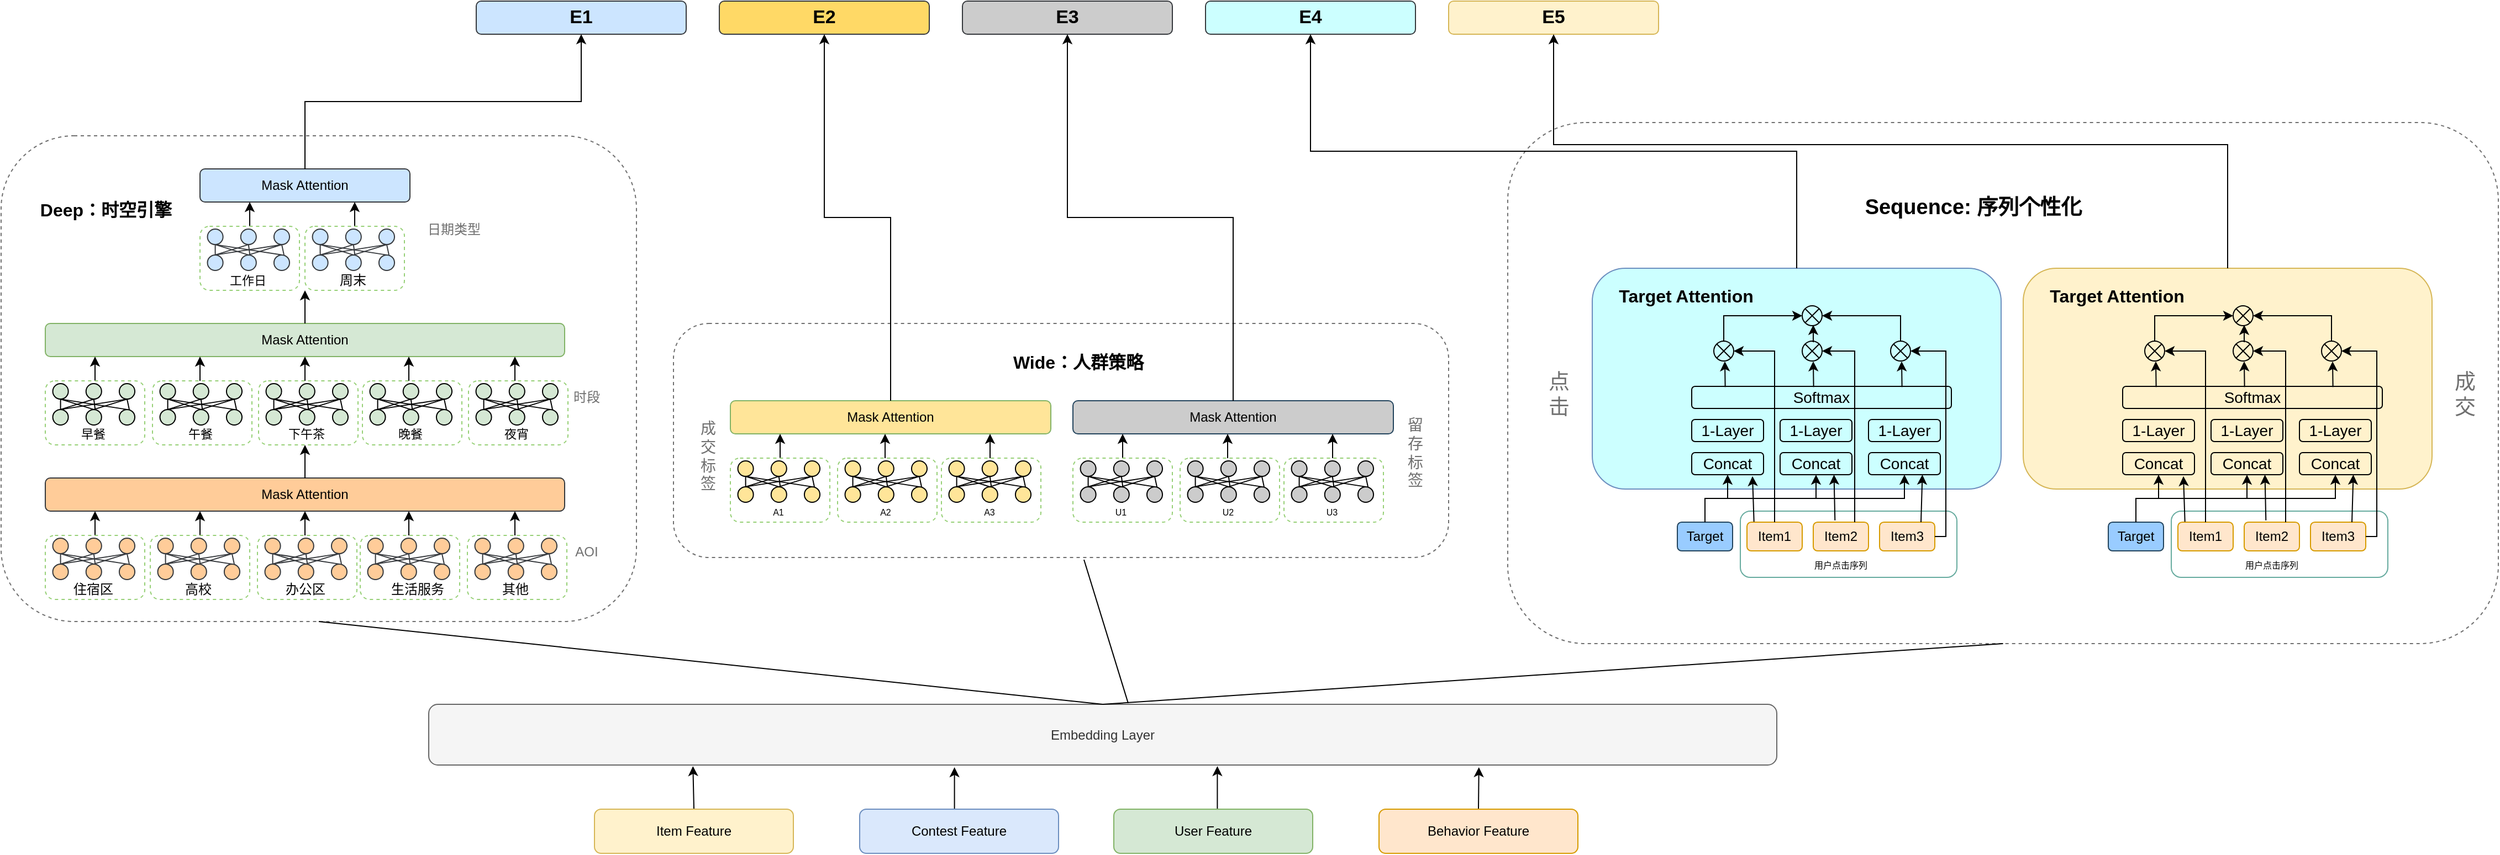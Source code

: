 <mxfile version="20.2.8" type="github">
  <diagram id="xPqd1AJxTfdzKSTH_Yz0" name="第 1 页">
    <mxGraphModel dx="3569" dy="1709" grid="1" gridSize="10" guides="1" tooltips="1" connect="1" arrows="1" fold="1" page="1" pageScale="1" pageWidth="827" pageHeight="1169" math="0" shadow="0">
      <root>
        <mxCell id="0" />
        <mxCell id="1" parent="0" />
        <mxCell id="X3lnQFaPOgWNIHZg0Lux-912" value="" style="rounded=1;whiteSpace=wrap;html=1;dashed=1;strokeColor=#707070;fontSize=16;fontColor=#000000;" vertex="1" parent="1">
          <mxGeometry x="1213.5" y="280" width="896.5" height="472" as="geometry" />
        </mxCell>
        <mxCell id="X3lnQFaPOgWNIHZg0Lux-862" value="" style="rounded=1;whiteSpace=wrap;html=1;strokeColor=#6c8ebf;fontSize=16;fillColor=#CCFFFF;" vertex="1" parent="1">
          <mxGeometry x="1290" y="412" width="370" height="200" as="geometry" />
        </mxCell>
        <mxCell id="X3lnQFaPOgWNIHZg0Lux-818" value="" style="rounded=1;whiteSpace=wrap;html=1;labelBorderColor=default;strokeColor=#67AB9F;fontSize=14;fontColor=#000000;fillColor=none;" vertex="1" parent="1">
          <mxGeometry x="1424" y="632" width="196" height="60" as="geometry" />
        </mxCell>
        <mxCell id="X3lnQFaPOgWNIHZg0Lux-812" value="" style="rounded=1;whiteSpace=wrap;html=1;dashed=1;strokeColor=#707070;fontSize=16;fontColor=#000000;" vertex="1" parent="1">
          <mxGeometry x="458.5" y="462" width="701.5" height="212" as="geometry" />
        </mxCell>
        <mxCell id="X3lnQFaPOgWNIHZg0Lux-417" value="" style="rounded=1;whiteSpace=wrap;html=1;dashed=1;strokeColor=#707070;fontSize=16;fontColor=#000000;" vertex="1" parent="1">
          <mxGeometry x="-150" y="292" width="575" height="440" as="geometry" />
        </mxCell>
        <mxCell id="X3lnQFaPOgWNIHZg0Lux-7" style="edgeStyle=orthogonalEdgeStyle;rounded=0;orthogonalLoop=1;jettySize=auto;html=1;exitX=0.5;exitY=0;exitDx=0;exitDy=0;entryX=0.196;entryY=1.018;entryDx=0;entryDy=0;entryPerimeter=0;" edge="1" parent="1" source="X3lnQFaPOgWNIHZg0Lux-1" target="X3lnQFaPOgWNIHZg0Lux-6">
          <mxGeometry relative="1" as="geometry" />
        </mxCell>
        <mxCell id="X3lnQFaPOgWNIHZg0Lux-1" value="Item Feature" style="rounded=1;whiteSpace=wrap;html=1;fillColor=#fff2cc;strokeColor=#d6b656;" vertex="1" parent="1">
          <mxGeometry x="387" y="902" width="180" height="40" as="geometry" />
        </mxCell>
        <mxCell id="X3lnQFaPOgWNIHZg0Lux-8" style="edgeStyle=orthogonalEdgeStyle;rounded=0;orthogonalLoop=1;jettySize=auto;html=1;exitX=0.5;exitY=0;exitDx=0;exitDy=0;entryX=0.39;entryY=1.036;entryDx=0;entryDy=0;entryPerimeter=0;" edge="1" parent="1" source="X3lnQFaPOgWNIHZg0Lux-2" target="X3lnQFaPOgWNIHZg0Lux-6">
          <mxGeometry relative="1" as="geometry" />
        </mxCell>
        <mxCell id="X3lnQFaPOgWNIHZg0Lux-2" value="Contest Feature" style="rounded=1;whiteSpace=wrap;html=1;fillColor=#dae8fc;strokeColor=#6c8ebf;" vertex="1" parent="1">
          <mxGeometry x="627" y="902" width="180" height="40" as="geometry" />
        </mxCell>
        <mxCell id="X3lnQFaPOgWNIHZg0Lux-9" style="edgeStyle=orthogonalEdgeStyle;rounded=0;orthogonalLoop=1;jettySize=auto;html=1;exitX=0.5;exitY=0;exitDx=0;exitDy=0;entryX=0.585;entryY=1.018;entryDx=0;entryDy=0;entryPerimeter=0;" edge="1" parent="1" source="X3lnQFaPOgWNIHZg0Lux-4" target="X3lnQFaPOgWNIHZg0Lux-6">
          <mxGeometry relative="1" as="geometry" />
        </mxCell>
        <mxCell id="X3lnQFaPOgWNIHZg0Lux-4" value="User Feature" style="rounded=1;whiteSpace=wrap;html=1;fillColor=#d5e8d4;strokeColor=#82b366;" vertex="1" parent="1">
          <mxGeometry x="857" y="902" width="180" height="40" as="geometry" />
        </mxCell>
        <mxCell id="X3lnQFaPOgWNIHZg0Lux-10" style="edgeStyle=orthogonalEdgeStyle;rounded=0;orthogonalLoop=1;jettySize=auto;html=1;exitX=0.5;exitY=0;exitDx=0;exitDy=0;entryX=0.779;entryY=1.036;entryDx=0;entryDy=0;entryPerimeter=0;" edge="1" parent="1" source="X3lnQFaPOgWNIHZg0Lux-5" target="X3lnQFaPOgWNIHZg0Lux-6">
          <mxGeometry relative="1" as="geometry" />
        </mxCell>
        <mxCell id="X3lnQFaPOgWNIHZg0Lux-5" value="Behavior Feature" style="rounded=1;whiteSpace=wrap;html=1;fillColor=#ffe6cc;strokeColor=#d79b00;" vertex="1" parent="1">
          <mxGeometry x="1097" y="902" width="180" height="40" as="geometry" />
        </mxCell>
        <mxCell id="X3lnQFaPOgWNIHZg0Lux-6" value="Embedding Layer" style="rounded=1;whiteSpace=wrap;html=1;fillColor=#f5f5f5;fontColor=#333333;strokeColor=#666666;" vertex="1" parent="1">
          <mxGeometry x="237" y="807" width="1220" height="55" as="geometry" />
        </mxCell>
        <mxCell id="X3lnQFaPOgWNIHZg0Lux-11" value="Mask Attention" style="rounded=1;whiteSpace=wrap;html=1;fillColor=#d5e8d4;strokeColor=#82b366;" vertex="1" parent="1">
          <mxGeometry x="-110" y="462" width="470" height="30" as="geometry" />
        </mxCell>
        <mxCell id="X3lnQFaPOgWNIHZg0Lux-211" value="" style="endArrow=classic;html=1;rounded=0;exitX=0.5;exitY=0;exitDx=0;exitDy=0;" edge="1" parent="1" source="X3lnQFaPOgWNIHZg0Lux-29">
          <mxGeometry width="50" height="50" relative="1" as="geometry">
            <mxPoint x="-70" y="514" as="sourcePoint" />
            <mxPoint x="-65" y="492" as="targetPoint" />
          </mxGeometry>
        </mxCell>
        <mxCell id="X3lnQFaPOgWNIHZg0Lux-212" value="" style="endArrow=classic;html=1;rounded=0;exitX=0.5;exitY=0;exitDx=0;exitDy=0;" edge="1" parent="1">
          <mxGeometry width="50" height="50" relative="1" as="geometry">
            <mxPoint x="125" y="514" as="sourcePoint" />
            <mxPoint x="125" y="492" as="targetPoint" />
          </mxGeometry>
        </mxCell>
        <mxCell id="X3lnQFaPOgWNIHZg0Lux-213" value="" style="endArrow=classic;html=1;rounded=0;exitX=0.5;exitY=0;exitDx=0;exitDy=0;" edge="1" parent="1">
          <mxGeometry width="50" height="50" relative="1" as="geometry">
            <mxPoint x="219" y="514" as="sourcePoint" />
            <mxPoint x="219" y="492" as="targetPoint" />
          </mxGeometry>
        </mxCell>
        <mxCell id="X3lnQFaPOgWNIHZg0Lux-214" value="" style="endArrow=classic;html=1;rounded=0;exitX=0.5;exitY=0;exitDx=0;exitDy=0;" edge="1" parent="1">
          <mxGeometry width="50" height="50" relative="1" as="geometry">
            <mxPoint x="315" y="514" as="sourcePoint" />
            <mxPoint x="315" y="492" as="targetPoint" />
          </mxGeometry>
        </mxCell>
        <mxCell id="X3lnQFaPOgWNIHZg0Lux-215" value="" style="endArrow=classic;html=1;rounded=0;exitX=0.5;exitY=0;exitDx=0;exitDy=0;" edge="1" parent="1">
          <mxGeometry width="50" height="50" relative="1" as="geometry">
            <mxPoint x="30" y="514" as="sourcePoint" />
            <mxPoint x="30" y="492" as="targetPoint" />
          </mxGeometry>
        </mxCell>
        <mxCell id="X3lnQFaPOgWNIHZg0Lux-216" value="&lt;font color=&quot;#707070&quot;&gt;时段&lt;/font&gt;" style="text;html=1;strokeColor=none;fillColor=none;align=center;verticalAlign=middle;whiteSpace=wrap;rounded=0;dashed=1;opacity=1;" vertex="1" parent="1">
          <mxGeometry x="350" y="514" width="60" height="30" as="geometry" />
        </mxCell>
        <mxCell id="X3lnQFaPOgWNIHZg0Lux-217" value="Mask Attention" style="rounded=1;whiteSpace=wrap;html=1;fillColor=#ffcc99;strokeColor=#36393d;" vertex="1" parent="1">
          <mxGeometry x="-110" y="602" width="470" height="30" as="geometry" />
        </mxCell>
        <mxCell id="X3lnQFaPOgWNIHZg0Lux-308" value="" style="endArrow=classic;html=1;rounded=0;exitX=0.5;exitY=0;exitDx=0;exitDy=0;" edge="1" parent="1" source="X3lnQFaPOgWNIHZg0Lux-219">
          <mxGeometry width="50" height="50" relative="1" as="geometry">
            <mxPoint x="-70" y="654" as="sourcePoint" />
            <mxPoint x="-65" y="632" as="targetPoint" />
          </mxGeometry>
        </mxCell>
        <mxCell id="X3lnQFaPOgWNIHZg0Lux-309" value="" style="endArrow=classic;html=1;rounded=0;exitX=0.5;exitY=0;exitDx=0;exitDy=0;" edge="1" parent="1">
          <mxGeometry width="50" height="50" relative="1" as="geometry">
            <mxPoint x="125" y="654" as="sourcePoint" />
            <mxPoint x="125" y="632" as="targetPoint" />
          </mxGeometry>
        </mxCell>
        <mxCell id="X3lnQFaPOgWNIHZg0Lux-310" value="" style="endArrow=classic;html=1;rounded=0;exitX=0.5;exitY=0;exitDx=0;exitDy=0;" edge="1" parent="1">
          <mxGeometry width="50" height="50" relative="1" as="geometry">
            <mxPoint x="219" y="654" as="sourcePoint" />
            <mxPoint x="219" y="632" as="targetPoint" />
          </mxGeometry>
        </mxCell>
        <mxCell id="X3lnQFaPOgWNIHZg0Lux-311" value="" style="endArrow=classic;html=1;rounded=0;exitX=0.5;exitY=0;exitDx=0;exitDy=0;" edge="1" parent="1">
          <mxGeometry width="50" height="50" relative="1" as="geometry">
            <mxPoint x="315" y="654" as="sourcePoint" />
            <mxPoint x="315" y="632" as="targetPoint" />
          </mxGeometry>
        </mxCell>
        <mxCell id="X3lnQFaPOgWNIHZg0Lux-312" value="" style="endArrow=classic;html=1;rounded=0;exitX=0.5;exitY=0;exitDx=0;exitDy=0;" edge="1" parent="1">
          <mxGeometry width="50" height="50" relative="1" as="geometry">
            <mxPoint x="30" y="654" as="sourcePoint" />
            <mxPoint x="30" y="632" as="targetPoint" />
          </mxGeometry>
        </mxCell>
        <mxCell id="X3lnQFaPOgWNIHZg0Lux-313" value="&lt;font color=&quot;#707070&quot;&gt;AOI&lt;/font&gt;" style="text;html=1;strokeColor=none;fillColor=none;align=center;verticalAlign=middle;whiteSpace=wrap;rounded=0;dashed=1;opacity=1;" vertex="1" parent="1">
          <mxGeometry x="350" y="654" width="60" height="30" as="geometry" />
        </mxCell>
        <mxCell id="X3lnQFaPOgWNIHZg0Lux-315" value="" style="endArrow=classic;html=1;rounded=0;exitX=0.5;exitY=0;exitDx=0;exitDy=0;" edge="1" parent="1" source="X3lnQFaPOgWNIHZg0Lux-217">
          <mxGeometry width="50" height="50" relative="1" as="geometry">
            <mxPoint x="125" y="594" as="sourcePoint" />
            <mxPoint x="125" y="572" as="targetPoint" />
          </mxGeometry>
        </mxCell>
        <mxCell id="X3lnQFaPOgWNIHZg0Lux-316" value="Mask Attention" style="rounded=1;whiteSpace=wrap;html=1;fillColor=#cce5ff;strokeColor=#36393d;" vertex="1" parent="1">
          <mxGeometry x="30" y="322" width="190" height="30" as="geometry" />
        </mxCell>
        <mxCell id="X3lnQFaPOgWNIHZg0Lux-407" value="" style="endArrow=classic;html=1;rounded=0;exitX=0.5;exitY=0;exitDx=0;exitDy=0;" edge="1" parent="1" source="X3lnQFaPOgWNIHZg0Lux-318">
          <mxGeometry width="50" height="50" relative="1" as="geometry">
            <mxPoint x="70" y="374" as="sourcePoint" />
            <mxPoint x="75" y="352" as="targetPoint" />
          </mxGeometry>
        </mxCell>
        <mxCell id="X3lnQFaPOgWNIHZg0Lux-411" value="" style="endArrow=classic;html=1;rounded=0;exitX=0.5;exitY=0;exitDx=0;exitDy=0;" edge="1" parent="1">
          <mxGeometry width="50" height="50" relative="1" as="geometry">
            <mxPoint x="170" y="374" as="sourcePoint" />
            <mxPoint x="170" y="352" as="targetPoint" />
          </mxGeometry>
        </mxCell>
        <mxCell id="X3lnQFaPOgWNIHZg0Lux-414" value="" style="endArrow=classic;html=1;rounded=0;exitX=0.5;exitY=0;exitDx=0;exitDy=0;" edge="1" parent="1">
          <mxGeometry width="50" height="50" relative="1" as="geometry">
            <mxPoint x="125" y="462" as="sourcePoint" />
            <mxPoint x="125" y="432" as="targetPoint" />
          </mxGeometry>
        </mxCell>
        <mxCell id="X3lnQFaPOgWNIHZg0Lux-415" value="&lt;font color=&quot;#707070&quot;&gt;日期类型&lt;/font&gt;" style="text;html=1;strokeColor=none;fillColor=none;align=center;verticalAlign=middle;whiteSpace=wrap;rounded=0;dashed=1;opacity=1;" vertex="1" parent="1">
          <mxGeometry x="230" y="362" width="60" height="30" as="geometry" />
        </mxCell>
        <mxCell id="X3lnQFaPOgWNIHZg0Lux-416" value="&lt;font size=&quot;1&quot; color=&quot;#000000&quot;&gt;&lt;b style=&quot;font-size: 16px;&quot;&gt;Deep：时空引擎&lt;/b&gt;&lt;/font&gt;" style="text;html=1;strokeColor=none;fillColor=none;align=center;verticalAlign=middle;whiteSpace=wrap;rounded=0;dashed=1;fontColor=#707070;opacity=1;" vertex="1" parent="1">
          <mxGeometry x="-120" y="344" width="130" height="30" as="geometry" />
        </mxCell>
        <mxCell id="X3lnQFaPOgWNIHZg0Lux-418" value="Mask Attention" style="rounded=1;whiteSpace=wrap;html=1;fillColor=#FFE599;strokeColor=#82b366;" vertex="1" parent="1">
          <mxGeometry x="510" y="532" width="290" height="30" as="geometry" />
        </mxCell>
        <mxCell id="X3lnQFaPOgWNIHZg0Lux-509" value="" style="endArrow=classic;html=1;rounded=0;exitX=0.5;exitY=0;exitDx=0;exitDy=0;" edge="1" parent="1" source="X3lnQFaPOgWNIHZg0Lux-420">
          <mxGeometry width="50" height="50" relative="1" as="geometry">
            <mxPoint x="550" y="584" as="sourcePoint" />
            <mxPoint x="555" y="562" as="targetPoint" />
          </mxGeometry>
        </mxCell>
        <mxCell id="X3lnQFaPOgWNIHZg0Lux-510" value="" style="endArrow=classic;html=1;rounded=0;exitX=0.5;exitY=0;exitDx=0;exitDy=0;" edge="1" parent="1">
          <mxGeometry width="50" height="50" relative="1" as="geometry">
            <mxPoint x="745" y="584" as="sourcePoint" />
            <mxPoint x="745" y="562" as="targetPoint" />
          </mxGeometry>
        </mxCell>
        <mxCell id="X3lnQFaPOgWNIHZg0Lux-513" value="" style="endArrow=classic;html=1;rounded=0;exitX=0.5;exitY=0;exitDx=0;exitDy=0;" edge="1" parent="1">
          <mxGeometry width="50" height="50" relative="1" as="geometry">
            <mxPoint x="650" y="584" as="sourcePoint" />
            <mxPoint x="650" y="562" as="targetPoint" />
          </mxGeometry>
        </mxCell>
        <mxCell id="X3lnQFaPOgWNIHZg0Lux-516" value="" style="group" vertex="1" connectable="0" parent="1">
          <mxGeometry x="125" y="374" width="90" height="58" as="geometry" />
        </mxCell>
        <mxCell id="X3lnQFaPOgWNIHZg0Lux-336" value="" style="rounded=1;whiteSpace=wrap;html=1;dashed=1;strokeColor=#97D077;" vertex="1" parent="X3lnQFaPOgWNIHZg0Lux-516">
          <mxGeometry width="90" height="58" as="geometry" />
        </mxCell>
        <mxCell id="X3lnQFaPOgWNIHZg0Lux-337" value="" style="group" vertex="1" connectable="0" parent="X3lnQFaPOgWNIHZg0Lux-516">
          <mxGeometry x="6.759" y="2.5" width="78.261" height="37.5" as="geometry" />
        </mxCell>
        <mxCell id="X3lnQFaPOgWNIHZg0Lux-338" value="" style="ellipse;whiteSpace=wrap;html=1;aspect=fixed;fillColor=#cce5ff;strokeColor=#36393d;" vertex="1" parent="X3lnQFaPOgWNIHZg0Lux-337">
          <mxGeometry width="14.062" height="14.062" as="geometry" />
        </mxCell>
        <mxCell id="X3lnQFaPOgWNIHZg0Lux-339" value="" style="ellipse;whiteSpace=wrap;html=1;aspect=fixed;fillColor=#cce5ff;strokeColor=#36393d;" vertex="1" parent="X3lnQFaPOgWNIHZg0Lux-337">
          <mxGeometry x="60.201" width="14.062" height="14.062" as="geometry" />
        </mxCell>
        <mxCell id="X3lnQFaPOgWNIHZg0Lux-340" value="" style="ellipse;whiteSpace=wrap;html=1;aspect=fixed;fillColor=#cce5ff;strokeColor=#36393d;" vertex="1" parent="X3lnQFaPOgWNIHZg0Lux-337">
          <mxGeometry x="30.1" width="14.062" height="14.062" as="geometry" />
        </mxCell>
        <mxCell id="X3lnQFaPOgWNIHZg0Lux-341" value="" style="ellipse;whiteSpace=wrap;html=1;aspect=fixed;fillColor=#cce5ff;strokeColor=#36393d;" vertex="1" parent="X3lnQFaPOgWNIHZg0Lux-337">
          <mxGeometry y="23.438" width="14.062" height="14.062" as="geometry" />
        </mxCell>
        <mxCell id="X3lnQFaPOgWNIHZg0Lux-342" value="" style="ellipse;whiteSpace=wrap;html=1;aspect=fixed;fillColor=#cce5ff;strokeColor=#36393d;" vertex="1" parent="X3lnQFaPOgWNIHZg0Lux-337">
          <mxGeometry x="60.201" y="23.438" width="14.062" height="14.062" as="geometry" />
        </mxCell>
        <mxCell id="X3lnQFaPOgWNIHZg0Lux-343" value="" style="ellipse;whiteSpace=wrap;html=1;aspect=fixed;fillColor=#cce5ff;strokeColor=#36393d;" vertex="1" parent="X3lnQFaPOgWNIHZg0Lux-337">
          <mxGeometry x="30.1" y="23.438" width="14.062" height="14.062" as="geometry" />
        </mxCell>
        <mxCell id="X3lnQFaPOgWNIHZg0Lux-344" value="" style="endArrow=none;html=1;rounded=0;entryX=0.5;entryY=0;entryDx=0;entryDy=0;exitX=0.5;exitY=1;exitDx=0;exitDy=0;fillColor=#cce5ff;strokeColor=#36393d;" edge="1" parent="X3lnQFaPOgWNIHZg0Lux-337" source="X3lnQFaPOgWNIHZg0Lux-338" target="X3lnQFaPOgWNIHZg0Lux-341">
          <mxGeometry width="50" height="50" relative="1" as="geometry">
            <mxPoint x="-36.12" y="65.625" as="sourcePoint" />
            <mxPoint x="-6.02" y="42.188" as="targetPoint" />
          </mxGeometry>
        </mxCell>
        <mxCell id="X3lnQFaPOgWNIHZg0Lux-345" value="" style="endArrow=none;html=1;rounded=0;entryX=0.5;entryY=1;entryDx=0;entryDy=0;exitX=0.5;exitY=0;exitDx=0;exitDy=0;fillColor=#cce5ff;strokeColor=#36393d;" edge="1" parent="X3lnQFaPOgWNIHZg0Lux-337" source="X3lnQFaPOgWNIHZg0Lux-343" target="X3lnQFaPOgWNIHZg0Lux-338">
          <mxGeometry width="50" height="50" relative="1" as="geometry">
            <mxPoint x="6.02" y="79.688" as="sourcePoint" />
            <mxPoint x="36.12" y="56.25" as="targetPoint" />
          </mxGeometry>
        </mxCell>
        <mxCell id="X3lnQFaPOgWNIHZg0Lux-346" value="" style="endArrow=none;html=1;rounded=0;entryX=0.5;entryY=1;entryDx=0;entryDy=0;exitX=0.5;exitY=0;exitDx=0;exitDy=0;fillColor=#cce5ff;strokeColor=#36393d;" edge="1" parent="X3lnQFaPOgWNIHZg0Lux-337" source="X3lnQFaPOgWNIHZg0Lux-342" target="X3lnQFaPOgWNIHZg0Lux-338">
          <mxGeometry width="50" height="50" relative="1" as="geometry">
            <mxPoint x="6.02" y="79.688" as="sourcePoint" />
            <mxPoint x="36.12" y="56.25" as="targetPoint" />
          </mxGeometry>
        </mxCell>
        <mxCell id="X3lnQFaPOgWNIHZg0Lux-347" value="" style="endArrow=none;html=1;rounded=0;entryX=0.5;entryY=1;entryDx=0;entryDy=0;fillColor=#cce5ff;strokeColor=#36393d;" edge="1" parent="X3lnQFaPOgWNIHZg0Lux-337" target="X3lnQFaPOgWNIHZg0Lux-340">
          <mxGeometry width="50" height="50" relative="1" as="geometry">
            <mxPoint x="38.419" y="23.75" as="sourcePoint" />
            <mxPoint x="-6.02" y="60.938" as="targetPoint" />
          </mxGeometry>
        </mxCell>
        <mxCell id="X3lnQFaPOgWNIHZg0Lux-348" value="" style="endArrow=none;html=1;rounded=0;entryX=0.5;entryY=1;entryDx=0;entryDy=0;fillColor=#cce5ff;strokeColor=#36393d;" edge="1" parent="X3lnQFaPOgWNIHZg0Lux-337" target="X3lnQFaPOgWNIHZg0Lux-339">
          <mxGeometry width="50" height="50" relative="1" as="geometry">
            <mxPoint x="69.231" y="23.438" as="sourcePoint" />
            <mxPoint x="108.361" y="56.25" as="targetPoint" />
            <Array as="points">
              <mxPoint x="68.3" y="23.75" />
            </Array>
          </mxGeometry>
        </mxCell>
        <mxCell id="X3lnQFaPOgWNIHZg0Lux-349" value="" style="endArrow=none;html=1;rounded=0;entryX=0.5;entryY=1;entryDx=0;entryDy=0;exitX=0.5;exitY=0;exitDx=0;exitDy=0;fillColor=#cce5ff;strokeColor=#36393d;" edge="1" parent="X3lnQFaPOgWNIHZg0Lux-337" source="X3lnQFaPOgWNIHZg0Lux-341" target="X3lnQFaPOgWNIHZg0Lux-340">
          <mxGeometry width="50" height="50" relative="1" as="geometry">
            <mxPoint x="30.1" y="75" as="sourcePoint" />
            <mxPoint x="60.201" y="51.562" as="targetPoint" />
          </mxGeometry>
        </mxCell>
        <mxCell id="X3lnQFaPOgWNIHZg0Lux-350" value="" style="endArrow=none;html=1;rounded=0;entryX=0.5;entryY=1;entryDx=0;entryDy=0;exitX=0.5;exitY=0;exitDx=0;exitDy=0;fillColor=#cce5ff;strokeColor=#36393d;" edge="1" parent="X3lnQFaPOgWNIHZg0Lux-337" source="X3lnQFaPOgWNIHZg0Lux-341" target="X3lnQFaPOgWNIHZg0Lux-339">
          <mxGeometry width="50" height="50" relative="1" as="geometry">
            <mxPoint x="42.14" y="84.375" as="sourcePoint" />
            <mxPoint x="72.241" y="60.938" as="targetPoint" />
          </mxGeometry>
        </mxCell>
        <mxCell id="X3lnQFaPOgWNIHZg0Lux-351" value="" style="endArrow=none;html=1;rounded=0;entryX=0.5;entryY=1;entryDx=0;entryDy=0;exitX=0.5;exitY=0;exitDx=0;exitDy=0;fillColor=#cce5ff;strokeColor=#36393d;" edge="1" parent="X3lnQFaPOgWNIHZg0Lux-337" source="X3lnQFaPOgWNIHZg0Lux-343" target="X3lnQFaPOgWNIHZg0Lux-339">
          <mxGeometry width="50" height="50" relative="1" as="geometry">
            <mxPoint x="36.12" y="70.312" as="sourcePoint" />
            <mxPoint x="66.221" y="46.875" as="targetPoint" />
          </mxGeometry>
        </mxCell>
        <mxCell id="X3lnQFaPOgWNIHZg0Lux-352" value="周末" style="text;html=1;strokeColor=none;fillColor=none;align=center;verticalAlign=middle;whiteSpace=wrap;rounded=0;" vertex="1" parent="X3lnQFaPOgWNIHZg0Lux-516">
          <mxGeometry x="24.19" y="45.75" width="39.13" height="6.25" as="geometry" />
        </mxCell>
        <mxCell id="X3lnQFaPOgWNIHZg0Lux-517" value="" style="group" vertex="1" connectable="0" parent="1">
          <mxGeometry x="30" y="374" width="90" height="58" as="geometry" />
        </mxCell>
        <mxCell id="X3lnQFaPOgWNIHZg0Lux-318" value="" style="rounded=1;whiteSpace=wrap;html=1;dashed=1;strokeColor=#97D077;" vertex="1" parent="X3lnQFaPOgWNIHZg0Lux-517">
          <mxGeometry width="90" height="58" as="geometry" />
        </mxCell>
        <mxCell id="X3lnQFaPOgWNIHZg0Lux-319" value="" style="group" vertex="1" connectable="0" parent="X3lnQFaPOgWNIHZg0Lux-517">
          <mxGeometry x="6.759" y="2.5" width="78.261" height="37.5" as="geometry" />
        </mxCell>
        <mxCell id="X3lnQFaPOgWNIHZg0Lux-320" value="" style="ellipse;whiteSpace=wrap;html=1;aspect=fixed;fillColor=#cce5ff;strokeColor=#36393d;" vertex="1" parent="X3lnQFaPOgWNIHZg0Lux-319">
          <mxGeometry width="14.062" height="14.062" as="geometry" />
        </mxCell>
        <mxCell id="X3lnQFaPOgWNIHZg0Lux-321" value="" style="ellipse;whiteSpace=wrap;html=1;aspect=fixed;fillColor=#cce5ff;strokeColor=#36393d;" vertex="1" parent="X3lnQFaPOgWNIHZg0Lux-319">
          <mxGeometry x="60.201" width="14.062" height="14.062" as="geometry" />
        </mxCell>
        <mxCell id="X3lnQFaPOgWNIHZg0Lux-322" value="" style="ellipse;whiteSpace=wrap;html=1;aspect=fixed;fillColor=#cce5ff;strokeColor=#36393d;" vertex="1" parent="X3lnQFaPOgWNIHZg0Lux-319">
          <mxGeometry x="30.1" width="14.062" height="14.062" as="geometry" />
        </mxCell>
        <mxCell id="X3lnQFaPOgWNIHZg0Lux-323" value="" style="ellipse;whiteSpace=wrap;html=1;aspect=fixed;fillColor=#cce5ff;strokeColor=#36393d;" vertex="1" parent="X3lnQFaPOgWNIHZg0Lux-319">
          <mxGeometry y="23.438" width="14.062" height="14.062" as="geometry" />
        </mxCell>
        <mxCell id="X3lnQFaPOgWNIHZg0Lux-324" value="" style="ellipse;whiteSpace=wrap;html=1;aspect=fixed;fillColor=#cce5ff;strokeColor=#36393d;" vertex="1" parent="X3lnQFaPOgWNIHZg0Lux-319">
          <mxGeometry x="60.201" y="23.438" width="14.062" height="14.062" as="geometry" />
        </mxCell>
        <mxCell id="X3lnQFaPOgWNIHZg0Lux-325" value="" style="ellipse;whiteSpace=wrap;html=1;aspect=fixed;fillColor=#cce5ff;strokeColor=#36393d;" vertex="1" parent="X3lnQFaPOgWNIHZg0Lux-319">
          <mxGeometry x="30.1" y="23.438" width="14.062" height="14.062" as="geometry" />
        </mxCell>
        <mxCell id="X3lnQFaPOgWNIHZg0Lux-326" value="" style="endArrow=none;html=1;rounded=0;entryX=0.5;entryY=0;entryDx=0;entryDy=0;exitX=0.5;exitY=1;exitDx=0;exitDy=0;fillColor=#cce5ff;strokeColor=#36393d;" edge="1" parent="X3lnQFaPOgWNIHZg0Lux-319" source="X3lnQFaPOgWNIHZg0Lux-320" target="X3lnQFaPOgWNIHZg0Lux-323">
          <mxGeometry width="50" height="50" relative="1" as="geometry">
            <mxPoint x="-36.12" y="65.625" as="sourcePoint" />
            <mxPoint x="-6.02" y="42.188" as="targetPoint" />
          </mxGeometry>
        </mxCell>
        <mxCell id="X3lnQFaPOgWNIHZg0Lux-327" value="" style="endArrow=none;html=1;rounded=0;entryX=0.5;entryY=1;entryDx=0;entryDy=0;exitX=0.5;exitY=0;exitDx=0;exitDy=0;fillColor=#cce5ff;strokeColor=#36393d;" edge="1" parent="X3lnQFaPOgWNIHZg0Lux-319" source="X3lnQFaPOgWNIHZg0Lux-325" target="X3lnQFaPOgWNIHZg0Lux-320">
          <mxGeometry width="50" height="50" relative="1" as="geometry">
            <mxPoint x="6.02" y="79.688" as="sourcePoint" />
            <mxPoint x="36.12" y="56.25" as="targetPoint" />
          </mxGeometry>
        </mxCell>
        <mxCell id="X3lnQFaPOgWNIHZg0Lux-328" value="" style="endArrow=none;html=1;rounded=0;entryX=0.5;entryY=1;entryDx=0;entryDy=0;exitX=0.5;exitY=0;exitDx=0;exitDy=0;fillColor=#cce5ff;strokeColor=#36393d;" edge="1" parent="X3lnQFaPOgWNIHZg0Lux-319" source="X3lnQFaPOgWNIHZg0Lux-324" target="X3lnQFaPOgWNIHZg0Lux-320">
          <mxGeometry width="50" height="50" relative="1" as="geometry">
            <mxPoint x="6.02" y="79.688" as="sourcePoint" />
            <mxPoint x="36.12" y="56.25" as="targetPoint" />
          </mxGeometry>
        </mxCell>
        <mxCell id="X3lnQFaPOgWNIHZg0Lux-329" value="" style="endArrow=none;html=1;rounded=0;entryX=0.5;entryY=1;entryDx=0;entryDy=0;fillColor=#cce5ff;strokeColor=#36393d;" edge="1" parent="X3lnQFaPOgWNIHZg0Lux-319" target="X3lnQFaPOgWNIHZg0Lux-322">
          <mxGeometry width="50" height="50" relative="1" as="geometry">
            <mxPoint x="38.419" y="23.75" as="sourcePoint" />
            <mxPoint x="-6.02" y="60.938" as="targetPoint" />
          </mxGeometry>
        </mxCell>
        <mxCell id="X3lnQFaPOgWNIHZg0Lux-330" value="" style="endArrow=none;html=1;rounded=0;entryX=0.5;entryY=1;entryDx=0;entryDy=0;fillColor=#cce5ff;strokeColor=#36393d;" edge="1" parent="X3lnQFaPOgWNIHZg0Lux-319" target="X3lnQFaPOgWNIHZg0Lux-321">
          <mxGeometry width="50" height="50" relative="1" as="geometry">
            <mxPoint x="69.231" y="23.438" as="sourcePoint" />
            <mxPoint x="108.361" y="56.25" as="targetPoint" />
            <Array as="points">
              <mxPoint x="68.3" y="23.75" />
            </Array>
          </mxGeometry>
        </mxCell>
        <mxCell id="X3lnQFaPOgWNIHZg0Lux-331" value="" style="endArrow=none;html=1;rounded=0;entryX=0.5;entryY=1;entryDx=0;entryDy=0;exitX=0.5;exitY=0;exitDx=0;exitDy=0;fillColor=#cce5ff;strokeColor=#36393d;" edge="1" parent="X3lnQFaPOgWNIHZg0Lux-319" source="X3lnQFaPOgWNIHZg0Lux-323" target="X3lnQFaPOgWNIHZg0Lux-322">
          <mxGeometry width="50" height="50" relative="1" as="geometry">
            <mxPoint x="30.1" y="75" as="sourcePoint" />
            <mxPoint x="60.201" y="51.562" as="targetPoint" />
          </mxGeometry>
        </mxCell>
        <mxCell id="X3lnQFaPOgWNIHZg0Lux-332" value="" style="endArrow=none;html=1;rounded=0;entryX=0.5;entryY=1;entryDx=0;entryDy=0;exitX=0.5;exitY=0;exitDx=0;exitDy=0;fillColor=#cce5ff;strokeColor=#36393d;" edge="1" parent="X3lnQFaPOgWNIHZg0Lux-319" source="X3lnQFaPOgWNIHZg0Lux-323" target="X3lnQFaPOgWNIHZg0Lux-321">
          <mxGeometry width="50" height="50" relative="1" as="geometry">
            <mxPoint x="42.14" y="84.375" as="sourcePoint" />
            <mxPoint x="72.241" y="60.938" as="targetPoint" />
          </mxGeometry>
        </mxCell>
        <mxCell id="X3lnQFaPOgWNIHZg0Lux-333" value="" style="endArrow=none;html=1;rounded=0;entryX=0.5;entryY=1;entryDx=0;entryDy=0;exitX=0.5;exitY=0;exitDx=0;exitDy=0;fillColor=#cce5ff;strokeColor=#36393d;" edge="1" parent="X3lnQFaPOgWNIHZg0Lux-319" source="X3lnQFaPOgWNIHZg0Lux-325" target="X3lnQFaPOgWNIHZg0Lux-321">
          <mxGeometry width="50" height="50" relative="1" as="geometry">
            <mxPoint x="36.12" y="70.312" as="sourcePoint" />
            <mxPoint x="66.221" y="46.875" as="targetPoint" />
          </mxGeometry>
        </mxCell>
        <mxCell id="X3lnQFaPOgWNIHZg0Lux-334" value="&lt;font style=&quot;font-size: 11px;&quot;&gt;工作日&lt;/font&gt;" style="text;html=1;strokeColor=none;fillColor=none;align=center;verticalAlign=middle;whiteSpace=wrap;rounded=0;" vertex="1" parent="X3lnQFaPOgWNIHZg0Lux-517">
          <mxGeometry x="24.19" y="45.75" width="39.13" height="6.25" as="geometry" />
        </mxCell>
        <mxCell id="X3lnQFaPOgWNIHZg0Lux-518" value="" style="group" vertex="1" connectable="0" parent="1">
          <mxGeometry x="-110" y="514" width="90" height="58" as="geometry" />
        </mxCell>
        <mxCell id="X3lnQFaPOgWNIHZg0Lux-29" value="" style="rounded=1;whiteSpace=wrap;html=1;dashed=1;strokeColor=#97D077;" vertex="1" parent="X3lnQFaPOgWNIHZg0Lux-518">
          <mxGeometry width="90" height="58" as="geometry" />
        </mxCell>
        <mxCell id="X3lnQFaPOgWNIHZg0Lux-28" value="&lt;font style=&quot;font-size: 11px;&quot;&gt;早餐&lt;/font&gt;" style="text;html=1;strokeColor=none;fillColor=none;align=center;verticalAlign=middle;whiteSpace=wrap;rounded=0;fontSize=8;" vertex="1" parent="X3lnQFaPOgWNIHZg0Lux-518">
          <mxGeometry x="24.19" y="44.75" width="39.13" height="6.25" as="geometry" />
        </mxCell>
        <mxCell id="X3lnQFaPOgWNIHZg0Lux-12" value="" style="ellipse;whiteSpace=wrap;html=1;aspect=fixed;fillColor=#d5e8d4;strokeColor=#000000;" vertex="1" parent="X3lnQFaPOgWNIHZg0Lux-518">
          <mxGeometry x="6.759" y="2.5" width="14.062" height="14.062" as="geometry" />
        </mxCell>
        <mxCell id="X3lnQFaPOgWNIHZg0Lux-13" value="" style="ellipse;whiteSpace=wrap;html=1;aspect=fixed;fillColor=#d5e8d4;strokeColor=#000000;" vertex="1" parent="X3lnQFaPOgWNIHZg0Lux-518">
          <mxGeometry x="66.96" y="2.5" width="14.062" height="14.062" as="geometry" />
        </mxCell>
        <mxCell id="X3lnQFaPOgWNIHZg0Lux-14" value="" style="ellipse;whiteSpace=wrap;html=1;aspect=fixed;fillColor=#d5e8d4;strokeColor=#000000;" vertex="1" parent="X3lnQFaPOgWNIHZg0Lux-518">
          <mxGeometry x="36.859" y="2.5" width="14.062" height="14.062" as="geometry" />
        </mxCell>
        <mxCell id="X3lnQFaPOgWNIHZg0Lux-15" value="" style="ellipse;whiteSpace=wrap;html=1;aspect=fixed;fillColor=#d5e8d4;strokeColor=#000000;" vertex="1" parent="X3lnQFaPOgWNIHZg0Lux-518">
          <mxGeometry x="6.759" y="25.938" width="14.062" height="14.062" as="geometry" />
        </mxCell>
        <mxCell id="X3lnQFaPOgWNIHZg0Lux-16" value="" style="ellipse;whiteSpace=wrap;html=1;aspect=fixed;fillColor=#d5e8d4;strokeColor=#000000;" vertex="1" parent="X3lnQFaPOgWNIHZg0Lux-518">
          <mxGeometry x="66.96" y="25.938" width="14.062" height="14.062" as="geometry" />
        </mxCell>
        <mxCell id="X3lnQFaPOgWNIHZg0Lux-17" value="" style="ellipse;whiteSpace=wrap;html=1;aspect=fixed;fillColor=#d5e8d4;strokeColor=#000000;" vertex="1" parent="X3lnQFaPOgWNIHZg0Lux-518">
          <mxGeometry x="36.859" y="25.938" width="14.062" height="14.062" as="geometry" />
        </mxCell>
        <mxCell id="X3lnQFaPOgWNIHZg0Lux-18" value="" style="endArrow=none;html=1;rounded=0;entryX=0.5;entryY=0;entryDx=0;entryDy=0;exitX=0.5;exitY=1;exitDx=0;exitDy=0;fillColor=#d5e8d4;strokeColor=#000000;" edge="1" parent="X3lnQFaPOgWNIHZg0Lux-518" source="X3lnQFaPOgWNIHZg0Lux-12" target="X3lnQFaPOgWNIHZg0Lux-15">
          <mxGeometry width="50" height="50" relative="1" as="geometry">
            <mxPoint x="-29.362" y="68.125" as="sourcePoint" />
            <mxPoint x="0.739" y="44.688" as="targetPoint" />
          </mxGeometry>
        </mxCell>
        <mxCell id="X3lnQFaPOgWNIHZg0Lux-19" value="" style="endArrow=none;html=1;rounded=0;entryX=0.5;entryY=1;entryDx=0;entryDy=0;exitX=0.5;exitY=0;exitDx=0;exitDy=0;fillColor=#d5e8d4;strokeColor=#000000;" edge="1" parent="X3lnQFaPOgWNIHZg0Lux-518" source="X3lnQFaPOgWNIHZg0Lux-17" target="X3lnQFaPOgWNIHZg0Lux-12">
          <mxGeometry width="50" height="50" relative="1" as="geometry">
            <mxPoint x="12.779" y="82.188" as="sourcePoint" />
            <mxPoint x="42.879" y="58.75" as="targetPoint" />
          </mxGeometry>
        </mxCell>
        <mxCell id="X3lnQFaPOgWNIHZg0Lux-20" value="" style="endArrow=none;html=1;rounded=0;entryX=0.5;entryY=1;entryDx=0;entryDy=0;exitX=0.5;exitY=0;exitDx=0;exitDy=0;fillColor=#d5e8d4;strokeColor=#000000;" edge="1" parent="X3lnQFaPOgWNIHZg0Lux-518" source="X3lnQFaPOgWNIHZg0Lux-16" target="X3lnQFaPOgWNIHZg0Lux-12">
          <mxGeometry width="50" height="50" relative="1" as="geometry">
            <mxPoint x="12.779" y="82.188" as="sourcePoint" />
            <mxPoint x="42.879" y="58.75" as="targetPoint" />
          </mxGeometry>
        </mxCell>
        <mxCell id="X3lnQFaPOgWNIHZg0Lux-21" value="" style="endArrow=none;html=1;rounded=0;entryX=0.5;entryY=1;entryDx=0;entryDy=0;fillColor=#d5e8d4;strokeColor=#000000;" edge="1" parent="X3lnQFaPOgWNIHZg0Lux-518" target="X3lnQFaPOgWNIHZg0Lux-14">
          <mxGeometry width="50" height="50" relative="1" as="geometry">
            <mxPoint x="45.178" y="26.25" as="sourcePoint" />
            <mxPoint x="0.739" y="63.438" as="targetPoint" />
          </mxGeometry>
        </mxCell>
        <mxCell id="X3lnQFaPOgWNIHZg0Lux-22" value="" style="endArrow=none;html=1;rounded=0;entryX=0.5;entryY=1;entryDx=0;entryDy=0;fillColor=#d5e8d4;strokeColor=#000000;" edge="1" parent="X3lnQFaPOgWNIHZg0Lux-518" target="X3lnQFaPOgWNIHZg0Lux-13">
          <mxGeometry width="50" height="50" relative="1" as="geometry">
            <mxPoint x="75.99" y="25.938" as="sourcePoint" />
            <mxPoint x="115.12" y="58.75" as="targetPoint" />
            <Array as="points">
              <mxPoint x="75.059" y="26.25" />
            </Array>
          </mxGeometry>
        </mxCell>
        <mxCell id="X3lnQFaPOgWNIHZg0Lux-23" value="" style="endArrow=none;html=1;rounded=0;entryX=0.5;entryY=1;entryDx=0;entryDy=0;exitX=0.5;exitY=0;exitDx=0;exitDy=0;fillColor=#d5e8d4;strokeColor=#000000;" edge="1" parent="X3lnQFaPOgWNIHZg0Lux-518" source="X3lnQFaPOgWNIHZg0Lux-15" target="X3lnQFaPOgWNIHZg0Lux-14">
          <mxGeometry width="50" height="50" relative="1" as="geometry">
            <mxPoint x="36.859" y="77.5" as="sourcePoint" />
            <mxPoint x="66.96" y="54.062" as="targetPoint" />
          </mxGeometry>
        </mxCell>
        <mxCell id="X3lnQFaPOgWNIHZg0Lux-24" value="" style="endArrow=none;html=1;rounded=0;entryX=0.5;entryY=1;entryDx=0;entryDy=0;exitX=0.5;exitY=0;exitDx=0;exitDy=0;fillColor=#d5e8d4;strokeColor=#000000;" edge="1" parent="X3lnQFaPOgWNIHZg0Lux-518" source="X3lnQFaPOgWNIHZg0Lux-15" target="X3lnQFaPOgWNIHZg0Lux-13">
          <mxGeometry width="50" height="50" relative="1" as="geometry">
            <mxPoint x="48.899" y="86.875" as="sourcePoint" />
            <mxPoint x="79.0" y="63.438" as="targetPoint" />
          </mxGeometry>
        </mxCell>
        <mxCell id="X3lnQFaPOgWNIHZg0Lux-26" value="" style="endArrow=none;html=1;rounded=0;entryX=0.5;entryY=1;entryDx=0;entryDy=0;exitX=0.5;exitY=0;exitDx=0;exitDy=0;fillColor=#d5e8d4;strokeColor=#000000;" edge="1" parent="X3lnQFaPOgWNIHZg0Lux-518" source="X3lnQFaPOgWNIHZg0Lux-17" target="X3lnQFaPOgWNIHZg0Lux-13">
          <mxGeometry width="50" height="50" relative="1" as="geometry">
            <mxPoint x="42.879" y="72.812" as="sourcePoint" />
            <mxPoint x="72.98" y="49.375" as="targetPoint" />
          </mxGeometry>
        </mxCell>
        <mxCell id="X3lnQFaPOgWNIHZg0Lux-519" value="" style="group" vertex="1" connectable="0" parent="1">
          <mxGeometry x="-13" y="514" width="90" height="58" as="geometry" />
        </mxCell>
        <mxCell id="X3lnQFaPOgWNIHZg0Lux-520" value="" style="rounded=1;whiteSpace=wrap;html=1;dashed=1;strokeColor=#97D077;" vertex="1" parent="X3lnQFaPOgWNIHZg0Lux-519">
          <mxGeometry width="90" height="58" as="geometry" />
        </mxCell>
        <mxCell id="X3lnQFaPOgWNIHZg0Lux-521" value="&lt;font style=&quot;font-size: 11px;&quot;&gt;午餐&lt;/font&gt;" style="text;html=1;strokeColor=none;fillColor=none;align=center;verticalAlign=middle;whiteSpace=wrap;rounded=0;fontSize=8;" vertex="1" parent="X3lnQFaPOgWNIHZg0Lux-519">
          <mxGeometry x="24.19" y="44.75" width="39.13" height="6.25" as="geometry" />
        </mxCell>
        <mxCell id="X3lnQFaPOgWNIHZg0Lux-522" value="" style="ellipse;whiteSpace=wrap;html=1;aspect=fixed;fillColor=#d5e8d4;strokeColor=#000000;" vertex="1" parent="X3lnQFaPOgWNIHZg0Lux-519">
          <mxGeometry x="6.759" y="2.5" width="14.062" height="14.062" as="geometry" />
        </mxCell>
        <mxCell id="X3lnQFaPOgWNIHZg0Lux-523" value="" style="ellipse;whiteSpace=wrap;html=1;aspect=fixed;fillColor=#d5e8d4;strokeColor=#000000;" vertex="1" parent="X3lnQFaPOgWNIHZg0Lux-519">
          <mxGeometry x="66.96" y="2.5" width="14.062" height="14.062" as="geometry" />
        </mxCell>
        <mxCell id="X3lnQFaPOgWNIHZg0Lux-524" value="" style="ellipse;whiteSpace=wrap;html=1;aspect=fixed;fillColor=#d5e8d4;strokeColor=#000000;" vertex="1" parent="X3lnQFaPOgWNIHZg0Lux-519">
          <mxGeometry x="36.859" y="2.5" width="14.062" height="14.062" as="geometry" />
        </mxCell>
        <mxCell id="X3lnQFaPOgWNIHZg0Lux-525" value="" style="ellipse;whiteSpace=wrap;html=1;aspect=fixed;fillColor=#d5e8d4;strokeColor=#000000;" vertex="1" parent="X3lnQFaPOgWNIHZg0Lux-519">
          <mxGeometry x="6.759" y="25.938" width="14.062" height="14.062" as="geometry" />
        </mxCell>
        <mxCell id="X3lnQFaPOgWNIHZg0Lux-526" value="" style="ellipse;whiteSpace=wrap;html=1;aspect=fixed;fillColor=#d5e8d4;strokeColor=#000000;" vertex="1" parent="X3lnQFaPOgWNIHZg0Lux-519">
          <mxGeometry x="66.96" y="25.938" width="14.062" height="14.062" as="geometry" />
        </mxCell>
        <mxCell id="X3lnQFaPOgWNIHZg0Lux-527" value="" style="ellipse;whiteSpace=wrap;html=1;aspect=fixed;fillColor=#d5e8d4;strokeColor=#000000;" vertex="1" parent="X3lnQFaPOgWNIHZg0Lux-519">
          <mxGeometry x="36.859" y="25.938" width="14.062" height="14.062" as="geometry" />
        </mxCell>
        <mxCell id="X3lnQFaPOgWNIHZg0Lux-528" value="" style="endArrow=none;html=1;rounded=0;entryX=0.5;entryY=0;entryDx=0;entryDy=0;exitX=0.5;exitY=1;exitDx=0;exitDy=0;fillColor=#d5e8d4;strokeColor=#000000;" edge="1" parent="X3lnQFaPOgWNIHZg0Lux-519" source="X3lnQFaPOgWNIHZg0Lux-522" target="X3lnQFaPOgWNIHZg0Lux-525">
          <mxGeometry width="50" height="50" relative="1" as="geometry">
            <mxPoint x="-29.362" y="68.125" as="sourcePoint" />
            <mxPoint x="0.739" y="44.688" as="targetPoint" />
          </mxGeometry>
        </mxCell>
        <mxCell id="X3lnQFaPOgWNIHZg0Lux-529" value="" style="endArrow=none;html=1;rounded=0;entryX=0.5;entryY=1;entryDx=0;entryDy=0;exitX=0.5;exitY=0;exitDx=0;exitDy=0;fillColor=#d5e8d4;strokeColor=#000000;" edge="1" parent="X3lnQFaPOgWNIHZg0Lux-519" source="X3lnQFaPOgWNIHZg0Lux-527" target="X3lnQFaPOgWNIHZg0Lux-522">
          <mxGeometry width="50" height="50" relative="1" as="geometry">
            <mxPoint x="12.779" y="82.188" as="sourcePoint" />
            <mxPoint x="42.879" y="58.75" as="targetPoint" />
          </mxGeometry>
        </mxCell>
        <mxCell id="X3lnQFaPOgWNIHZg0Lux-530" value="" style="endArrow=none;html=1;rounded=0;entryX=0.5;entryY=1;entryDx=0;entryDy=0;exitX=0.5;exitY=0;exitDx=0;exitDy=0;fillColor=#d5e8d4;strokeColor=#000000;" edge="1" parent="X3lnQFaPOgWNIHZg0Lux-519" source="X3lnQFaPOgWNIHZg0Lux-526" target="X3lnQFaPOgWNIHZg0Lux-522">
          <mxGeometry width="50" height="50" relative="1" as="geometry">
            <mxPoint x="12.779" y="82.188" as="sourcePoint" />
            <mxPoint x="42.879" y="58.75" as="targetPoint" />
          </mxGeometry>
        </mxCell>
        <mxCell id="X3lnQFaPOgWNIHZg0Lux-531" value="" style="endArrow=none;html=1;rounded=0;entryX=0.5;entryY=1;entryDx=0;entryDy=0;fillColor=#d5e8d4;strokeColor=#000000;" edge="1" parent="X3lnQFaPOgWNIHZg0Lux-519" target="X3lnQFaPOgWNIHZg0Lux-524">
          <mxGeometry width="50" height="50" relative="1" as="geometry">
            <mxPoint x="45.178" y="26.25" as="sourcePoint" />
            <mxPoint x="0.739" y="63.438" as="targetPoint" />
          </mxGeometry>
        </mxCell>
        <mxCell id="X3lnQFaPOgWNIHZg0Lux-532" value="" style="endArrow=none;html=1;rounded=0;entryX=0.5;entryY=1;entryDx=0;entryDy=0;fillColor=#d5e8d4;strokeColor=#000000;" edge="1" parent="X3lnQFaPOgWNIHZg0Lux-519" target="X3lnQFaPOgWNIHZg0Lux-523">
          <mxGeometry width="50" height="50" relative="1" as="geometry">
            <mxPoint x="75.99" y="25.938" as="sourcePoint" />
            <mxPoint x="115.12" y="58.75" as="targetPoint" />
            <Array as="points">
              <mxPoint x="75.059" y="26.25" />
            </Array>
          </mxGeometry>
        </mxCell>
        <mxCell id="X3lnQFaPOgWNIHZg0Lux-533" value="" style="endArrow=none;html=1;rounded=0;entryX=0.5;entryY=1;entryDx=0;entryDy=0;exitX=0.5;exitY=0;exitDx=0;exitDy=0;fillColor=#d5e8d4;strokeColor=#000000;" edge="1" parent="X3lnQFaPOgWNIHZg0Lux-519" source="X3lnQFaPOgWNIHZg0Lux-525" target="X3lnQFaPOgWNIHZg0Lux-524">
          <mxGeometry width="50" height="50" relative="1" as="geometry">
            <mxPoint x="36.859" y="77.5" as="sourcePoint" />
            <mxPoint x="66.96" y="54.062" as="targetPoint" />
          </mxGeometry>
        </mxCell>
        <mxCell id="X3lnQFaPOgWNIHZg0Lux-534" value="" style="endArrow=none;html=1;rounded=0;entryX=0.5;entryY=1;entryDx=0;entryDy=0;exitX=0.5;exitY=0;exitDx=0;exitDy=0;fillColor=#d5e8d4;strokeColor=#000000;" edge="1" parent="X3lnQFaPOgWNIHZg0Lux-519" source="X3lnQFaPOgWNIHZg0Lux-525" target="X3lnQFaPOgWNIHZg0Lux-523">
          <mxGeometry width="50" height="50" relative="1" as="geometry">
            <mxPoint x="48.899" y="86.875" as="sourcePoint" />
            <mxPoint x="79.0" y="63.438" as="targetPoint" />
          </mxGeometry>
        </mxCell>
        <mxCell id="X3lnQFaPOgWNIHZg0Lux-535" value="" style="endArrow=none;html=1;rounded=0;entryX=0.5;entryY=1;entryDx=0;entryDy=0;exitX=0.5;exitY=0;exitDx=0;exitDy=0;fillColor=#d5e8d4;strokeColor=#000000;" edge="1" parent="X3lnQFaPOgWNIHZg0Lux-519" source="X3lnQFaPOgWNIHZg0Lux-527" target="X3lnQFaPOgWNIHZg0Lux-523">
          <mxGeometry width="50" height="50" relative="1" as="geometry">
            <mxPoint x="42.879" y="72.812" as="sourcePoint" />
            <mxPoint x="72.98" y="49.375" as="targetPoint" />
          </mxGeometry>
        </mxCell>
        <mxCell id="X3lnQFaPOgWNIHZg0Lux-536" value="" style="group" vertex="1" connectable="0" parent="1">
          <mxGeometry x="83" y="514" width="90" height="58" as="geometry" />
        </mxCell>
        <mxCell id="X3lnQFaPOgWNIHZg0Lux-537" value="" style="rounded=1;whiteSpace=wrap;html=1;dashed=1;strokeColor=#97D077;" vertex="1" parent="X3lnQFaPOgWNIHZg0Lux-536">
          <mxGeometry width="90" height="58" as="geometry" />
        </mxCell>
        <mxCell id="X3lnQFaPOgWNIHZg0Lux-538" value="&lt;font style=&quot;font-size: 11px;&quot;&gt;下午茶&lt;/font&gt;" style="text;html=1;strokeColor=none;fillColor=none;align=center;verticalAlign=middle;whiteSpace=wrap;rounded=0;fontSize=8;" vertex="1" parent="X3lnQFaPOgWNIHZg0Lux-536">
          <mxGeometry x="24.19" y="44.75" width="39.13" height="6.25" as="geometry" />
        </mxCell>
        <mxCell id="X3lnQFaPOgWNIHZg0Lux-539" value="" style="ellipse;whiteSpace=wrap;html=1;aspect=fixed;fillColor=#d5e8d4;strokeColor=#000000;" vertex="1" parent="X3lnQFaPOgWNIHZg0Lux-536">
          <mxGeometry x="6.759" y="2.5" width="14.062" height="14.062" as="geometry" />
        </mxCell>
        <mxCell id="X3lnQFaPOgWNIHZg0Lux-540" value="" style="ellipse;whiteSpace=wrap;html=1;aspect=fixed;fillColor=#d5e8d4;strokeColor=#000000;" vertex="1" parent="X3lnQFaPOgWNIHZg0Lux-536">
          <mxGeometry x="66.96" y="2.5" width="14.062" height="14.062" as="geometry" />
        </mxCell>
        <mxCell id="X3lnQFaPOgWNIHZg0Lux-541" value="" style="ellipse;whiteSpace=wrap;html=1;aspect=fixed;fillColor=#d5e8d4;strokeColor=#000000;" vertex="1" parent="X3lnQFaPOgWNIHZg0Lux-536">
          <mxGeometry x="36.859" y="2.5" width="14.062" height="14.062" as="geometry" />
        </mxCell>
        <mxCell id="X3lnQFaPOgWNIHZg0Lux-542" value="" style="ellipse;whiteSpace=wrap;html=1;aspect=fixed;fillColor=#d5e8d4;strokeColor=#000000;" vertex="1" parent="X3lnQFaPOgWNIHZg0Lux-536">
          <mxGeometry x="6.759" y="25.938" width="14.062" height="14.062" as="geometry" />
        </mxCell>
        <mxCell id="X3lnQFaPOgWNIHZg0Lux-543" value="" style="ellipse;whiteSpace=wrap;html=1;aspect=fixed;fillColor=#d5e8d4;strokeColor=#000000;" vertex="1" parent="X3lnQFaPOgWNIHZg0Lux-536">
          <mxGeometry x="66.96" y="25.938" width="14.062" height="14.062" as="geometry" />
        </mxCell>
        <mxCell id="X3lnQFaPOgWNIHZg0Lux-544" value="" style="ellipse;whiteSpace=wrap;html=1;aspect=fixed;fillColor=#d5e8d4;strokeColor=#000000;" vertex="1" parent="X3lnQFaPOgWNIHZg0Lux-536">
          <mxGeometry x="36.859" y="25.938" width="14.062" height="14.062" as="geometry" />
        </mxCell>
        <mxCell id="X3lnQFaPOgWNIHZg0Lux-545" value="" style="endArrow=none;html=1;rounded=0;entryX=0.5;entryY=0;entryDx=0;entryDy=0;exitX=0.5;exitY=1;exitDx=0;exitDy=0;fillColor=#d5e8d4;strokeColor=#000000;" edge="1" parent="X3lnQFaPOgWNIHZg0Lux-536" source="X3lnQFaPOgWNIHZg0Lux-539" target="X3lnQFaPOgWNIHZg0Lux-542">
          <mxGeometry width="50" height="50" relative="1" as="geometry">
            <mxPoint x="-29.362" y="68.125" as="sourcePoint" />
            <mxPoint x="0.739" y="44.688" as="targetPoint" />
          </mxGeometry>
        </mxCell>
        <mxCell id="X3lnQFaPOgWNIHZg0Lux-546" value="" style="endArrow=none;html=1;rounded=0;entryX=0.5;entryY=1;entryDx=0;entryDy=0;exitX=0.5;exitY=0;exitDx=0;exitDy=0;fillColor=#d5e8d4;strokeColor=#000000;" edge="1" parent="X3lnQFaPOgWNIHZg0Lux-536" source="X3lnQFaPOgWNIHZg0Lux-544" target="X3lnQFaPOgWNIHZg0Lux-539">
          <mxGeometry width="50" height="50" relative="1" as="geometry">
            <mxPoint x="12.779" y="82.188" as="sourcePoint" />
            <mxPoint x="42.879" y="58.75" as="targetPoint" />
          </mxGeometry>
        </mxCell>
        <mxCell id="X3lnQFaPOgWNIHZg0Lux-547" value="" style="endArrow=none;html=1;rounded=0;entryX=0.5;entryY=1;entryDx=0;entryDy=0;exitX=0.5;exitY=0;exitDx=0;exitDy=0;fillColor=#d5e8d4;strokeColor=#000000;" edge="1" parent="X3lnQFaPOgWNIHZg0Lux-536" source="X3lnQFaPOgWNIHZg0Lux-543" target="X3lnQFaPOgWNIHZg0Lux-539">
          <mxGeometry width="50" height="50" relative="1" as="geometry">
            <mxPoint x="12.779" y="82.188" as="sourcePoint" />
            <mxPoint x="42.879" y="58.75" as="targetPoint" />
          </mxGeometry>
        </mxCell>
        <mxCell id="X3lnQFaPOgWNIHZg0Lux-548" value="" style="endArrow=none;html=1;rounded=0;entryX=0.5;entryY=1;entryDx=0;entryDy=0;fillColor=#d5e8d4;strokeColor=#000000;" edge="1" parent="X3lnQFaPOgWNIHZg0Lux-536" target="X3lnQFaPOgWNIHZg0Lux-541">
          <mxGeometry width="50" height="50" relative="1" as="geometry">
            <mxPoint x="45.178" y="26.25" as="sourcePoint" />
            <mxPoint x="0.739" y="63.438" as="targetPoint" />
          </mxGeometry>
        </mxCell>
        <mxCell id="X3lnQFaPOgWNIHZg0Lux-549" value="" style="endArrow=none;html=1;rounded=0;entryX=0.5;entryY=1;entryDx=0;entryDy=0;fillColor=#d5e8d4;strokeColor=#000000;" edge="1" parent="X3lnQFaPOgWNIHZg0Lux-536" target="X3lnQFaPOgWNIHZg0Lux-540">
          <mxGeometry width="50" height="50" relative="1" as="geometry">
            <mxPoint x="75.99" y="25.938" as="sourcePoint" />
            <mxPoint x="115.12" y="58.75" as="targetPoint" />
            <Array as="points">
              <mxPoint x="75.059" y="26.25" />
            </Array>
          </mxGeometry>
        </mxCell>
        <mxCell id="X3lnQFaPOgWNIHZg0Lux-550" value="" style="endArrow=none;html=1;rounded=0;entryX=0.5;entryY=1;entryDx=0;entryDy=0;exitX=0.5;exitY=0;exitDx=0;exitDy=0;fillColor=#d5e8d4;strokeColor=#000000;" edge="1" parent="X3lnQFaPOgWNIHZg0Lux-536" source="X3lnQFaPOgWNIHZg0Lux-542" target="X3lnQFaPOgWNIHZg0Lux-541">
          <mxGeometry width="50" height="50" relative="1" as="geometry">
            <mxPoint x="36.859" y="77.5" as="sourcePoint" />
            <mxPoint x="66.96" y="54.062" as="targetPoint" />
          </mxGeometry>
        </mxCell>
        <mxCell id="X3lnQFaPOgWNIHZg0Lux-551" value="" style="endArrow=none;html=1;rounded=0;entryX=0.5;entryY=1;entryDx=0;entryDy=0;exitX=0.5;exitY=0;exitDx=0;exitDy=0;fillColor=#d5e8d4;strokeColor=#000000;" edge="1" parent="X3lnQFaPOgWNIHZg0Lux-536" source="X3lnQFaPOgWNIHZg0Lux-542" target="X3lnQFaPOgWNIHZg0Lux-540">
          <mxGeometry width="50" height="50" relative="1" as="geometry">
            <mxPoint x="48.899" y="86.875" as="sourcePoint" />
            <mxPoint x="79.0" y="63.438" as="targetPoint" />
          </mxGeometry>
        </mxCell>
        <mxCell id="X3lnQFaPOgWNIHZg0Lux-552" value="" style="endArrow=none;html=1;rounded=0;entryX=0.5;entryY=1;entryDx=0;entryDy=0;exitX=0.5;exitY=0;exitDx=0;exitDy=0;fillColor=#d5e8d4;strokeColor=#000000;" edge="1" parent="X3lnQFaPOgWNIHZg0Lux-536" source="X3lnQFaPOgWNIHZg0Lux-544" target="X3lnQFaPOgWNIHZg0Lux-540">
          <mxGeometry width="50" height="50" relative="1" as="geometry">
            <mxPoint x="42.879" y="72.812" as="sourcePoint" />
            <mxPoint x="72.98" y="49.375" as="targetPoint" />
          </mxGeometry>
        </mxCell>
        <mxCell id="X3lnQFaPOgWNIHZg0Lux-553" value="" style="group" vertex="1" connectable="0" parent="1">
          <mxGeometry x="177" y="514" width="90" height="58" as="geometry" />
        </mxCell>
        <mxCell id="X3lnQFaPOgWNIHZg0Lux-554" value="" style="rounded=1;whiteSpace=wrap;html=1;dashed=1;strokeColor=#97D077;" vertex="1" parent="X3lnQFaPOgWNIHZg0Lux-553">
          <mxGeometry width="90" height="58" as="geometry" />
        </mxCell>
        <mxCell id="X3lnQFaPOgWNIHZg0Lux-555" value="&lt;font style=&quot;font-size: 11px;&quot;&gt;晚餐&lt;/font&gt;" style="text;html=1;strokeColor=none;fillColor=none;align=center;verticalAlign=middle;whiteSpace=wrap;rounded=0;fontSize=8;" vertex="1" parent="X3lnQFaPOgWNIHZg0Lux-553">
          <mxGeometry x="24.19" y="44.75" width="39.13" height="6.25" as="geometry" />
        </mxCell>
        <mxCell id="X3lnQFaPOgWNIHZg0Lux-556" value="" style="ellipse;whiteSpace=wrap;html=1;aspect=fixed;fillColor=#d5e8d4;strokeColor=#000000;" vertex="1" parent="X3lnQFaPOgWNIHZg0Lux-553">
          <mxGeometry x="6.759" y="2.5" width="14.062" height="14.062" as="geometry" />
        </mxCell>
        <mxCell id="X3lnQFaPOgWNIHZg0Lux-557" value="" style="ellipse;whiteSpace=wrap;html=1;aspect=fixed;fillColor=#d5e8d4;strokeColor=#000000;" vertex="1" parent="X3lnQFaPOgWNIHZg0Lux-553">
          <mxGeometry x="66.96" y="2.5" width="14.062" height="14.062" as="geometry" />
        </mxCell>
        <mxCell id="X3lnQFaPOgWNIHZg0Lux-558" value="" style="ellipse;whiteSpace=wrap;html=1;aspect=fixed;fillColor=#d5e8d4;strokeColor=#000000;" vertex="1" parent="X3lnQFaPOgWNIHZg0Lux-553">
          <mxGeometry x="36.859" y="2.5" width="14.062" height="14.062" as="geometry" />
        </mxCell>
        <mxCell id="X3lnQFaPOgWNIHZg0Lux-559" value="" style="ellipse;whiteSpace=wrap;html=1;aspect=fixed;fillColor=#d5e8d4;strokeColor=#000000;" vertex="1" parent="X3lnQFaPOgWNIHZg0Lux-553">
          <mxGeometry x="6.759" y="25.938" width="14.062" height="14.062" as="geometry" />
        </mxCell>
        <mxCell id="X3lnQFaPOgWNIHZg0Lux-560" value="" style="ellipse;whiteSpace=wrap;html=1;aspect=fixed;fillColor=#d5e8d4;strokeColor=#000000;" vertex="1" parent="X3lnQFaPOgWNIHZg0Lux-553">
          <mxGeometry x="66.96" y="25.938" width="14.062" height="14.062" as="geometry" />
        </mxCell>
        <mxCell id="X3lnQFaPOgWNIHZg0Lux-561" value="" style="ellipse;whiteSpace=wrap;html=1;aspect=fixed;fillColor=#d5e8d4;strokeColor=#000000;" vertex="1" parent="X3lnQFaPOgWNIHZg0Lux-553">
          <mxGeometry x="36.859" y="25.938" width="14.062" height="14.062" as="geometry" />
        </mxCell>
        <mxCell id="X3lnQFaPOgWNIHZg0Lux-562" value="" style="endArrow=none;html=1;rounded=0;entryX=0.5;entryY=0;entryDx=0;entryDy=0;exitX=0.5;exitY=1;exitDx=0;exitDy=0;fillColor=#d5e8d4;strokeColor=#000000;" edge="1" parent="X3lnQFaPOgWNIHZg0Lux-553" source="X3lnQFaPOgWNIHZg0Lux-556" target="X3lnQFaPOgWNIHZg0Lux-559">
          <mxGeometry width="50" height="50" relative="1" as="geometry">
            <mxPoint x="-29.362" y="68.125" as="sourcePoint" />
            <mxPoint x="0.739" y="44.688" as="targetPoint" />
          </mxGeometry>
        </mxCell>
        <mxCell id="X3lnQFaPOgWNIHZg0Lux-563" value="" style="endArrow=none;html=1;rounded=0;entryX=0.5;entryY=1;entryDx=0;entryDy=0;exitX=0.5;exitY=0;exitDx=0;exitDy=0;fillColor=#d5e8d4;strokeColor=#000000;" edge="1" parent="X3lnQFaPOgWNIHZg0Lux-553" source="X3lnQFaPOgWNIHZg0Lux-561" target="X3lnQFaPOgWNIHZg0Lux-556">
          <mxGeometry width="50" height="50" relative="1" as="geometry">
            <mxPoint x="12.779" y="82.188" as="sourcePoint" />
            <mxPoint x="42.879" y="58.75" as="targetPoint" />
          </mxGeometry>
        </mxCell>
        <mxCell id="X3lnQFaPOgWNIHZg0Lux-564" value="" style="endArrow=none;html=1;rounded=0;entryX=0.5;entryY=1;entryDx=0;entryDy=0;exitX=0.5;exitY=0;exitDx=0;exitDy=0;fillColor=#d5e8d4;strokeColor=#000000;" edge="1" parent="X3lnQFaPOgWNIHZg0Lux-553" source="X3lnQFaPOgWNIHZg0Lux-560" target="X3lnQFaPOgWNIHZg0Lux-556">
          <mxGeometry width="50" height="50" relative="1" as="geometry">
            <mxPoint x="12.779" y="82.188" as="sourcePoint" />
            <mxPoint x="42.879" y="58.75" as="targetPoint" />
          </mxGeometry>
        </mxCell>
        <mxCell id="X3lnQFaPOgWNIHZg0Lux-565" value="" style="endArrow=none;html=1;rounded=0;entryX=0.5;entryY=1;entryDx=0;entryDy=0;fillColor=#d5e8d4;strokeColor=#000000;" edge="1" parent="X3lnQFaPOgWNIHZg0Lux-553" target="X3lnQFaPOgWNIHZg0Lux-558">
          <mxGeometry width="50" height="50" relative="1" as="geometry">
            <mxPoint x="45.178" y="26.25" as="sourcePoint" />
            <mxPoint x="0.739" y="63.438" as="targetPoint" />
          </mxGeometry>
        </mxCell>
        <mxCell id="X3lnQFaPOgWNIHZg0Lux-566" value="" style="endArrow=none;html=1;rounded=0;entryX=0.5;entryY=1;entryDx=0;entryDy=0;fillColor=#d5e8d4;strokeColor=#000000;" edge="1" parent="X3lnQFaPOgWNIHZg0Lux-553" target="X3lnQFaPOgWNIHZg0Lux-557">
          <mxGeometry width="50" height="50" relative="1" as="geometry">
            <mxPoint x="75.99" y="25.938" as="sourcePoint" />
            <mxPoint x="115.12" y="58.75" as="targetPoint" />
            <Array as="points">
              <mxPoint x="75.059" y="26.25" />
            </Array>
          </mxGeometry>
        </mxCell>
        <mxCell id="X3lnQFaPOgWNIHZg0Lux-567" value="" style="endArrow=none;html=1;rounded=0;entryX=0.5;entryY=1;entryDx=0;entryDy=0;exitX=0.5;exitY=0;exitDx=0;exitDy=0;fillColor=#d5e8d4;strokeColor=#000000;" edge="1" parent="X3lnQFaPOgWNIHZg0Lux-553" source="X3lnQFaPOgWNIHZg0Lux-559" target="X3lnQFaPOgWNIHZg0Lux-558">
          <mxGeometry width="50" height="50" relative="1" as="geometry">
            <mxPoint x="36.859" y="77.5" as="sourcePoint" />
            <mxPoint x="66.96" y="54.062" as="targetPoint" />
          </mxGeometry>
        </mxCell>
        <mxCell id="X3lnQFaPOgWNIHZg0Lux-568" value="" style="endArrow=none;html=1;rounded=0;entryX=0.5;entryY=1;entryDx=0;entryDy=0;exitX=0.5;exitY=0;exitDx=0;exitDy=0;fillColor=#d5e8d4;strokeColor=#000000;" edge="1" parent="X3lnQFaPOgWNIHZg0Lux-553" source="X3lnQFaPOgWNIHZg0Lux-559" target="X3lnQFaPOgWNIHZg0Lux-557">
          <mxGeometry width="50" height="50" relative="1" as="geometry">
            <mxPoint x="48.899" y="86.875" as="sourcePoint" />
            <mxPoint x="79.0" y="63.438" as="targetPoint" />
          </mxGeometry>
        </mxCell>
        <mxCell id="X3lnQFaPOgWNIHZg0Lux-569" value="" style="endArrow=none;html=1;rounded=0;entryX=0.5;entryY=1;entryDx=0;entryDy=0;exitX=0.5;exitY=0;exitDx=0;exitDy=0;fillColor=#d5e8d4;strokeColor=#000000;" edge="1" parent="X3lnQFaPOgWNIHZg0Lux-553" source="X3lnQFaPOgWNIHZg0Lux-561" target="X3lnQFaPOgWNIHZg0Lux-557">
          <mxGeometry width="50" height="50" relative="1" as="geometry">
            <mxPoint x="42.879" y="72.812" as="sourcePoint" />
            <mxPoint x="72.98" y="49.375" as="targetPoint" />
          </mxGeometry>
        </mxCell>
        <mxCell id="X3lnQFaPOgWNIHZg0Lux-570" value="" style="group" vertex="1" connectable="0" parent="1">
          <mxGeometry x="273" y="514" width="90" height="58" as="geometry" />
        </mxCell>
        <mxCell id="X3lnQFaPOgWNIHZg0Lux-571" value="" style="rounded=1;whiteSpace=wrap;html=1;dashed=1;strokeColor=#97D077;" vertex="1" parent="X3lnQFaPOgWNIHZg0Lux-570">
          <mxGeometry width="90" height="58" as="geometry" />
        </mxCell>
        <mxCell id="X3lnQFaPOgWNIHZg0Lux-572" value="&lt;font style=&quot;font-size: 11px;&quot;&gt;夜宵&lt;/font&gt;" style="text;html=1;strokeColor=none;fillColor=none;align=center;verticalAlign=middle;whiteSpace=wrap;rounded=0;fontSize=8;" vertex="1" parent="X3lnQFaPOgWNIHZg0Lux-570">
          <mxGeometry x="24.19" y="44.75" width="39.13" height="6.25" as="geometry" />
        </mxCell>
        <mxCell id="X3lnQFaPOgWNIHZg0Lux-573" value="" style="ellipse;whiteSpace=wrap;html=1;aspect=fixed;fillColor=#d5e8d4;strokeColor=#000000;" vertex="1" parent="X3lnQFaPOgWNIHZg0Lux-570">
          <mxGeometry x="6.759" y="2.5" width="14.062" height="14.062" as="geometry" />
        </mxCell>
        <mxCell id="X3lnQFaPOgWNIHZg0Lux-574" value="" style="ellipse;whiteSpace=wrap;html=1;aspect=fixed;fillColor=#d5e8d4;strokeColor=#000000;" vertex="1" parent="X3lnQFaPOgWNIHZg0Lux-570">
          <mxGeometry x="66.96" y="2.5" width="14.062" height="14.062" as="geometry" />
        </mxCell>
        <mxCell id="X3lnQFaPOgWNIHZg0Lux-575" value="" style="ellipse;whiteSpace=wrap;html=1;aspect=fixed;fillColor=#d5e8d4;strokeColor=#000000;" vertex="1" parent="X3lnQFaPOgWNIHZg0Lux-570">
          <mxGeometry x="36.859" y="2.5" width="14.062" height="14.062" as="geometry" />
        </mxCell>
        <mxCell id="X3lnQFaPOgWNIHZg0Lux-576" value="" style="ellipse;whiteSpace=wrap;html=1;aspect=fixed;fillColor=#d5e8d4;strokeColor=#000000;" vertex="1" parent="X3lnQFaPOgWNIHZg0Lux-570">
          <mxGeometry x="6.759" y="25.938" width="14.062" height="14.062" as="geometry" />
        </mxCell>
        <mxCell id="X3lnQFaPOgWNIHZg0Lux-577" value="" style="ellipse;whiteSpace=wrap;html=1;aspect=fixed;fillColor=#d5e8d4;strokeColor=#000000;" vertex="1" parent="X3lnQFaPOgWNIHZg0Lux-570">
          <mxGeometry x="66.96" y="25.938" width="14.062" height="14.062" as="geometry" />
        </mxCell>
        <mxCell id="X3lnQFaPOgWNIHZg0Lux-578" value="" style="ellipse;whiteSpace=wrap;html=1;aspect=fixed;fillColor=#d5e8d4;strokeColor=#000000;" vertex="1" parent="X3lnQFaPOgWNIHZg0Lux-570">
          <mxGeometry x="36.859" y="25.938" width="14.062" height="14.062" as="geometry" />
        </mxCell>
        <mxCell id="X3lnQFaPOgWNIHZg0Lux-579" value="" style="endArrow=none;html=1;rounded=0;entryX=0.5;entryY=0;entryDx=0;entryDy=0;exitX=0.5;exitY=1;exitDx=0;exitDy=0;fillColor=#d5e8d4;strokeColor=#000000;" edge="1" parent="X3lnQFaPOgWNIHZg0Lux-570" source="X3lnQFaPOgWNIHZg0Lux-573" target="X3lnQFaPOgWNIHZg0Lux-576">
          <mxGeometry width="50" height="50" relative="1" as="geometry">
            <mxPoint x="-29.362" y="68.125" as="sourcePoint" />
            <mxPoint x="0.739" y="44.688" as="targetPoint" />
          </mxGeometry>
        </mxCell>
        <mxCell id="X3lnQFaPOgWNIHZg0Lux-580" value="" style="endArrow=none;html=1;rounded=0;entryX=0.5;entryY=1;entryDx=0;entryDy=0;exitX=0.5;exitY=0;exitDx=0;exitDy=0;fillColor=#d5e8d4;strokeColor=#000000;" edge="1" parent="X3lnQFaPOgWNIHZg0Lux-570" source="X3lnQFaPOgWNIHZg0Lux-578" target="X3lnQFaPOgWNIHZg0Lux-573">
          <mxGeometry width="50" height="50" relative="1" as="geometry">
            <mxPoint x="12.779" y="82.188" as="sourcePoint" />
            <mxPoint x="42.879" y="58.75" as="targetPoint" />
          </mxGeometry>
        </mxCell>
        <mxCell id="X3lnQFaPOgWNIHZg0Lux-581" value="" style="endArrow=none;html=1;rounded=0;entryX=0.5;entryY=1;entryDx=0;entryDy=0;exitX=0.5;exitY=0;exitDx=0;exitDy=0;fillColor=#d5e8d4;strokeColor=#000000;" edge="1" parent="X3lnQFaPOgWNIHZg0Lux-570" source="X3lnQFaPOgWNIHZg0Lux-577" target="X3lnQFaPOgWNIHZg0Lux-573">
          <mxGeometry width="50" height="50" relative="1" as="geometry">
            <mxPoint x="12.779" y="82.188" as="sourcePoint" />
            <mxPoint x="42.879" y="58.75" as="targetPoint" />
          </mxGeometry>
        </mxCell>
        <mxCell id="X3lnQFaPOgWNIHZg0Lux-582" value="" style="endArrow=none;html=1;rounded=0;entryX=0.5;entryY=1;entryDx=0;entryDy=0;fillColor=#d5e8d4;strokeColor=#000000;" edge="1" parent="X3lnQFaPOgWNIHZg0Lux-570" target="X3lnQFaPOgWNIHZg0Lux-575">
          <mxGeometry width="50" height="50" relative="1" as="geometry">
            <mxPoint x="45.178" y="26.25" as="sourcePoint" />
            <mxPoint x="0.739" y="63.438" as="targetPoint" />
          </mxGeometry>
        </mxCell>
        <mxCell id="X3lnQFaPOgWNIHZg0Lux-583" value="" style="endArrow=none;html=1;rounded=0;entryX=0.5;entryY=1;entryDx=0;entryDy=0;fillColor=#d5e8d4;strokeColor=#000000;" edge="1" parent="X3lnQFaPOgWNIHZg0Lux-570" target="X3lnQFaPOgWNIHZg0Lux-574">
          <mxGeometry width="50" height="50" relative="1" as="geometry">
            <mxPoint x="75.99" y="25.938" as="sourcePoint" />
            <mxPoint x="115.12" y="58.75" as="targetPoint" />
            <Array as="points">
              <mxPoint x="75.059" y="26.25" />
            </Array>
          </mxGeometry>
        </mxCell>
        <mxCell id="X3lnQFaPOgWNIHZg0Lux-584" value="" style="endArrow=none;html=1;rounded=0;entryX=0.5;entryY=1;entryDx=0;entryDy=0;exitX=0.5;exitY=0;exitDx=0;exitDy=0;fillColor=#d5e8d4;strokeColor=#000000;" edge="1" parent="X3lnQFaPOgWNIHZg0Lux-570" source="X3lnQFaPOgWNIHZg0Lux-576" target="X3lnQFaPOgWNIHZg0Lux-575">
          <mxGeometry width="50" height="50" relative="1" as="geometry">
            <mxPoint x="36.859" y="77.5" as="sourcePoint" />
            <mxPoint x="66.96" y="54.062" as="targetPoint" />
          </mxGeometry>
        </mxCell>
        <mxCell id="X3lnQFaPOgWNIHZg0Lux-585" value="" style="endArrow=none;html=1;rounded=0;entryX=0.5;entryY=1;entryDx=0;entryDy=0;exitX=0.5;exitY=0;exitDx=0;exitDy=0;fillColor=#d5e8d4;strokeColor=#000000;" edge="1" parent="X3lnQFaPOgWNIHZg0Lux-570" source="X3lnQFaPOgWNIHZg0Lux-576" target="X3lnQFaPOgWNIHZg0Lux-574">
          <mxGeometry width="50" height="50" relative="1" as="geometry">
            <mxPoint x="48.899" y="86.875" as="sourcePoint" />
            <mxPoint x="79.0" y="63.438" as="targetPoint" />
          </mxGeometry>
        </mxCell>
        <mxCell id="X3lnQFaPOgWNIHZg0Lux-586" value="" style="endArrow=none;html=1;rounded=0;entryX=0.5;entryY=1;entryDx=0;entryDy=0;exitX=0.5;exitY=0;exitDx=0;exitDy=0;fillColor=#d5e8d4;strokeColor=#000000;" edge="1" parent="X3lnQFaPOgWNIHZg0Lux-570" source="X3lnQFaPOgWNIHZg0Lux-578" target="X3lnQFaPOgWNIHZg0Lux-574">
          <mxGeometry width="50" height="50" relative="1" as="geometry">
            <mxPoint x="42.879" y="72.812" as="sourcePoint" />
            <mxPoint x="72.98" y="49.375" as="targetPoint" />
          </mxGeometry>
        </mxCell>
        <mxCell id="X3lnQFaPOgWNIHZg0Lux-587" value="" style="group" vertex="1" connectable="0" parent="1">
          <mxGeometry x="-110" y="654" width="90" height="58" as="geometry" />
        </mxCell>
        <mxCell id="X3lnQFaPOgWNIHZg0Lux-219" value="" style="rounded=1;whiteSpace=wrap;html=1;dashed=1;strokeColor=#97D077;" vertex="1" parent="X3lnQFaPOgWNIHZg0Lux-587">
          <mxGeometry width="90" height="58" as="geometry" />
        </mxCell>
        <mxCell id="X3lnQFaPOgWNIHZg0Lux-220" value="" style="group" vertex="1" connectable="0" parent="X3lnQFaPOgWNIHZg0Lux-587">
          <mxGeometry x="6.759" y="2.5" width="78.261" height="37.5" as="geometry" />
        </mxCell>
        <mxCell id="X3lnQFaPOgWNIHZg0Lux-221" value="" style="ellipse;whiteSpace=wrap;html=1;aspect=fixed;fillColor=#ffcc99;strokeColor=#36393d;" vertex="1" parent="X3lnQFaPOgWNIHZg0Lux-220">
          <mxGeometry width="14.062" height="14.062" as="geometry" />
        </mxCell>
        <mxCell id="X3lnQFaPOgWNIHZg0Lux-222" value="" style="ellipse;whiteSpace=wrap;html=1;aspect=fixed;fillColor=#ffcc99;strokeColor=#36393d;" vertex="1" parent="X3lnQFaPOgWNIHZg0Lux-220">
          <mxGeometry x="60.201" width="14.062" height="14.062" as="geometry" />
        </mxCell>
        <mxCell id="X3lnQFaPOgWNIHZg0Lux-223" value="" style="ellipse;whiteSpace=wrap;html=1;aspect=fixed;fillColor=#ffcc99;strokeColor=#36393d;" vertex="1" parent="X3lnQFaPOgWNIHZg0Lux-220">
          <mxGeometry x="30.1" width="14.062" height="14.062" as="geometry" />
        </mxCell>
        <mxCell id="X3lnQFaPOgWNIHZg0Lux-224" value="" style="ellipse;whiteSpace=wrap;html=1;aspect=fixed;fillColor=#ffcc99;strokeColor=#36393d;" vertex="1" parent="X3lnQFaPOgWNIHZg0Lux-220">
          <mxGeometry y="23.438" width="14.062" height="14.062" as="geometry" />
        </mxCell>
        <mxCell id="X3lnQFaPOgWNIHZg0Lux-225" value="" style="ellipse;whiteSpace=wrap;html=1;aspect=fixed;fillColor=#ffcc99;strokeColor=#36393d;" vertex="1" parent="X3lnQFaPOgWNIHZg0Lux-220">
          <mxGeometry x="60.201" y="23.438" width="14.062" height="14.062" as="geometry" />
        </mxCell>
        <mxCell id="X3lnQFaPOgWNIHZg0Lux-226" value="" style="ellipse;whiteSpace=wrap;html=1;aspect=fixed;fillColor=#ffcc99;strokeColor=#36393d;" vertex="1" parent="X3lnQFaPOgWNIHZg0Lux-220">
          <mxGeometry x="30.1" y="23.438" width="14.062" height="14.062" as="geometry" />
        </mxCell>
        <mxCell id="X3lnQFaPOgWNIHZg0Lux-227" value="" style="endArrow=none;html=1;rounded=0;entryX=0.5;entryY=0;entryDx=0;entryDy=0;exitX=0.5;exitY=1;exitDx=0;exitDy=0;fillColor=#ffcc99;strokeColor=#36393d;" edge="1" parent="X3lnQFaPOgWNIHZg0Lux-220" source="X3lnQFaPOgWNIHZg0Lux-221" target="X3lnQFaPOgWNIHZg0Lux-224">
          <mxGeometry width="50" height="50" relative="1" as="geometry">
            <mxPoint x="-36.12" y="65.625" as="sourcePoint" />
            <mxPoint x="-6.02" y="42.188" as="targetPoint" />
          </mxGeometry>
        </mxCell>
        <mxCell id="X3lnQFaPOgWNIHZg0Lux-228" value="" style="endArrow=none;html=1;rounded=0;entryX=0.5;entryY=1;entryDx=0;entryDy=0;exitX=0.5;exitY=0;exitDx=0;exitDy=0;fillColor=#ffcc99;strokeColor=#36393d;" edge="1" parent="X3lnQFaPOgWNIHZg0Lux-220" source="X3lnQFaPOgWNIHZg0Lux-226" target="X3lnQFaPOgWNIHZg0Lux-221">
          <mxGeometry width="50" height="50" relative="1" as="geometry">
            <mxPoint x="6.02" y="79.688" as="sourcePoint" />
            <mxPoint x="36.12" y="56.25" as="targetPoint" />
          </mxGeometry>
        </mxCell>
        <mxCell id="X3lnQFaPOgWNIHZg0Lux-229" value="" style="endArrow=none;html=1;rounded=0;entryX=0.5;entryY=1;entryDx=0;entryDy=0;exitX=0.5;exitY=0;exitDx=0;exitDy=0;fillColor=#ffcc99;strokeColor=#36393d;" edge="1" parent="X3lnQFaPOgWNIHZg0Lux-220" source="X3lnQFaPOgWNIHZg0Lux-225" target="X3lnQFaPOgWNIHZg0Lux-221">
          <mxGeometry width="50" height="50" relative="1" as="geometry">
            <mxPoint x="6.02" y="79.688" as="sourcePoint" />
            <mxPoint x="36.12" y="56.25" as="targetPoint" />
          </mxGeometry>
        </mxCell>
        <mxCell id="X3lnQFaPOgWNIHZg0Lux-230" value="" style="endArrow=none;html=1;rounded=0;entryX=0.5;entryY=1;entryDx=0;entryDy=0;fillColor=#ffcc99;strokeColor=#36393d;" edge="1" parent="X3lnQFaPOgWNIHZg0Lux-220" target="X3lnQFaPOgWNIHZg0Lux-223">
          <mxGeometry width="50" height="50" relative="1" as="geometry">
            <mxPoint x="38.419" y="23.75" as="sourcePoint" />
            <mxPoint x="-6.02" y="60.938" as="targetPoint" />
          </mxGeometry>
        </mxCell>
        <mxCell id="X3lnQFaPOgWNIHZg0Lux-231" value="" style="endArrow=none;html=1;rounded=0;entryX=0.5;entryY=1;entryDx=0;entryDy=0;fillColor=#ffcc99;strokeColor=#36393d;" edge="1" parent="X3lnQFaPOgWNIHZg0Lux-220" target="X3lnQFaPOgWNIHZg0Lux-222">
          <mxGeometry width="50" height="50" relative="1" as="geometry">
            <mxPoint x="69.231" y="23.438" as="sourcePoint" />
            <mxPoint x="108.361" y="56.25" as="targetPoint" />
            <Array as="points">
              <mxPoint x="68.3" y="23.75" />
            </Array>
          </mxGeometry>
        </mxCell>
        <mxCell id="X3lnQFaPOgWNIHZg0Lux-232" value="" style="endArrow=none;html=1;rounded=0;entryX=0.5;entryY=1;entryDx=0;entryDy=0;exitX=0.5;exitY=0;exitDx=0;exitDy=0;fillColor=#ffcc99;strokeColor=#36393d;" edge="1" parent="X3lnQFaPOgWNIHZg0Lux-220" source="X3lnQFaPOgWNIHZg0Lux-224" target="X3lnQFaPOgWNIHZg0Lux-223">
          <mxGeometry width="50" height="50" relative="1" as="geometry">
            <mxPoint x="30.1" y="75" as="sourcePoint" />
            <mxPoint x="60.201" y="51.562" as="targetPoint" />
          </mxGeometry>
        </mxCell>
        <mxCell id="X3lnQFaPOgWNIHZg0Lux-233" value="" style="endArrow=none;html=1;rounded=0;entryX=0.5;entryY=1;entryDx=0;entryDy=0;exitX=0.5;exitY=0;exitDx=0;exitDy=0;fillColor=#ffcc99;strokeColor=#36393d;" edge="1" parent="X3lnQFaPOgWNIHZg0Lux-220" source="X3lnQFaPOgWNIHZg0Lux-224" target="X3lnQFaPOgWNIHZg0Lux-222">
          <mxGeometry width="50" height="50" relative="1" as="geometry">
            <mxPoint x="42.14" y="84.375" as="sourcePoint" />
            <mxPoint x="72.241" y="60.938" as="targetPoint" />
          </mxGeometry>
        </mxCell>
        <mxCell id="X3lnQFaPOgWNIHZg0Lux-234" value="" style="endArrow=none;html=1;rounded=0;entryX=0.5;entryY=1;entryDx=0;entryDy=0;exitX=0.5;exitY=0;exitDx=0;exitDy=0;fillColor=#ffcc99;strokeColor=#36393d;" edge="1" parent="X3lnQFaPOgWNIHZg0Lux-220" source="X3lnQFaPOgWNIHZg0Lux-226" target="X3lnQFaPOgWNIHZg0Lux-222">
          <mxGeometry width="50" height="50" relative="1" as="geometry">
            <mxPoint x="36.12" y="70.312" as="sourcePoint" />
            <mxPoint x="66.221" y="46.875" as="targetPoint" />
          </mxGeometry>
        </mxCell>
        <mxCell id="X3lnQFaPOgWNIHZg0Lux-235" value="住宿区" style="text;html=1;strokeColor=none;fillColor=none;align=center;verticalAlign=middle;whiteSpace=wrap;rounded=0;" vertex="1" parent="X3lnQFaPOgWNIHZg0Lux-587">
          <mxGeometry x="24.19" y="45.75" width="39.13" height="6.25" as="geometry" />
        </mxCell>
        <mxCell id="X3lnQFaPOgWNIHZg0Lux-606" value="" style="group" vertex="1" connectable="0" parent="1">
          <mxGeometry x="-15" y="654" width="90" height="58" as="geometry" />
        </mxCell>
        <mxCell id="X3lnQFaPOgWNIHZg0Lux-607" value="" style="rounded=1;whiteSpace=wrap;html=1;dashed=1;strokeColor=#97D077;" vertex="1" parent="X3lnQFaPOgWNIHZg0Lux-606">
          <mxGeometry width="90" height="58" as="geometry" />
        </mxCell>
        <mxCell id="X3lnQFaPOgWNIHZg0Lux-608" value="" style="group" vertex="1" connectable="0" parent="X3lnQFaPOgWNIHZg0Lux-606">
          <mxGeometry x="6.759" y="2.5" width="78.261" height="37.5" as="geometry" />
        </mxCell>
        <mxCell id="X3lnQFaPOgWNIHZg0Lux-609" value="" style="ellipse;whiteSpace=wrap;html=1;aspect=fixed;fillColor=#ffcc99;strokeColor=#36393d;" vertex="1" parent="X3lnQFaPOgWNIHZg0Lux-608">
          <mxGeometry width="14.062" height="14.062" as="geometry" />
        </mxCell>
        <mxCell id="X3lnQFaPOgWNIHZg0Lux-610" value="" style="ellipse;whiteSpace=wrap;html=1;aspect=fixed;fillColor=#ffcc99;strokeColor=#36393d;" vertex="1" parent="X3lnQFaPOgWNIHZg0Lux-608">
          <mxGeometry x="60.201" width="14.062" height="14.062" as="geometry" />
        </mxCell>
        <mxCell id="X3lnQFaPOgWNIHZg0Lux-611" value="" style="ellipse;whiteSpace=wrap;html=1;aspect=fixed;fillColor=#ffcc99;strokeColor=#36393d;" vertex="1" parent="X3lnQFaPOgWNIHZg0Lux-608">
          <mxGeometry x="30.1" width="14.062" height="14.062" as="geometry" />
        </mxCell>
        <mxCell id="X3lnQFaPOgWNIHZg0Lux-612" value="" style="ellipse;whiteSpace=wrap;html=1;aspect=fixed;fillColor=#ffcc99;strokeColor=#36393d;" vertex="1" parent="X3lnQFaPOgWNIHZg0Lux-608">
          <mxGeometry y="23.438" width="14.062" height="14.062" as="geometry" />
        </mxCell>
        <mxCell id="X3lnQFaPOgWNIHZg0Lux-613" value="" style="ellipse;whiteSpace=wrap;html=1;aspect=fixed;fillColor=#ffcc99;strokeColor=#36393d;" vertex="1" parent="X3lnQFaPOgWNIHZg0Lux-608">
          <mxGeometry x="60.201" y="23.438" width="14.062" height="14.062" as="geometry" />
        </mxCell>
        <mxCell id="X3lnQFaPOgWNIHZg0Lux-614" value="" style="ellipse;whiteSpace=wrap;html=1;aspect=fixed;fillColor=#ffcc99;strokeColor=#36393d;" vertex="1" parent="X3lnQFaPOgWNIHZg0Lux-608">
          <mxGeometry x="30.1" y="23.438" width="14.062" height="14.062" as="geometry" />
        </mxCell>
        <mxCell id="X3lnQFaPOgWNIHZg0Lux-615" value="" style="endArrow=none;html=1;rounded=0;entryX=0.5;entryY=0;entryDx=0;entryDy=0;exitX=0.5;exitY=1;exitDx=0;exitDy=0;fillColor=#ffcc99;strokeColor=#36393d;" edge="1" parent="X3lnQFaPOgWNIHZg0Lux-608" source="X3lnQFaPOgWNIHZg0Lux-609" target="X3lnQFaPOgWNIHZg0Lux-612">
          <mxGeometry width="50" height="50" relative="1" as="geometry">
            <mxPoint x="-36.12" y="65.625" as="sourcePoint" />
            <mxPoint x="-6.02" y="42.188" as="targetPoint" />
          </mxGeometry>
        </mxCell>
        <mxCell id="X3lnQFaPOgWNIHZg0Lux-616" value="" style="endArrow=none;html=1;rounded=0;entryX=0.5;entryY=1;entryDx=0;entryDy=0;exitX=0.5;exitY=0;exitDx=0;exitDy=0;fillColor=#ffcc99;strokeColor=#36393d;" edge="1" parent="X3lnQFaPOgWNIHZg0Lux-608" source="X3lnQFaPOgWNIHZg0Lux-614" target="X3lnQFaPOgWNIHZg0Lux-609">
          <mxGeometry width="50" height="50" relative="1" as="geometry">
            <mxPoint x="6.02" y="79.688" as="sourcePoint" />
            <mxPoint x="36.12" y="56.25" as="targetPoint" />
          </mxGeometry>
        </mxCell>
        <mxCell id="X3lnQFaPOgWNIHZg0Lux-617" value="" style="endArrow=none;html=1;rounded=0;entryX=0.5;entryY=1;entryDx=0;entryDy=0;exitX=0.5;exitY=0;exitDx=0;exitDy=0;fillColor=#ffcc99;strokeColor=#36393d;" edge="1" parent="X3lnQFaPOgWNIHZg0Lux-608" source="X3lnQFaPOgWNIHZg0Lux-613" target="X3lnQFaPOgWNIHZg0Lux-609">
          <mxGeometry width="50" height="50" relative="1" as="geometry">
            <mxPoint x="6.02" y="79.688" as="sourcePoint" />
            <mxPoint x="36.12" y="56.25" as="targetPoint" />
          </mxGeometry>
        </mxCell>
        <mxCell id="X3lnQFaPOgWNIHZg0Lux-618" value="" style="endArrow=none;html=1;rounded=0;entryX=0.5;entryY=1;entryDx=0;entryDy=0;fillColor=#ffcc99;strokeColor=#36393d;" edge="1" parent="X3lnQFaPOgWNIHZg0Lux-608" target="X3lnQFaPOgWNIHZg0Lux-611">
          <mxGeometry width="50" height="50" relative="1" as="geometry">
            <mxPoint x="38.419" y="23.75" as="sourcePoint" />
            <mxPoint x="-6.02" y="60.938" as="targetPoint" />
          </mxGeometry>
        </mxCell>
        <mxCell id="X3lnQFaPOgWNIHZg0Lux-619" value="" style="endArrow=none;html=1;rounded=0;entryX=0.5;entryY=1;entryDx=0;entryDy=0;fillColor=#ffcc99;strokeColor=#36393d;" edge="1" parent="X3lnQFaPOgWNIHZg0Lux-608" target="X3lnQFaPOgWNIHZg0Lux-610">
          <mxGeometry width="50" height="50" relative="1" as="geometry">
            <mxPoint x="69.231" y="23.438" as="sourcePoint" />
            <mxPoint x="108.361" y="56.25" as="targetPoint" />
            <Array as="points">
              <mxPoint x="68.3" y="23.75" />
            </Array>
          </mxGeometry>
        </mxCell>
        <mxCell id="X3lnQFaPOgWNIHZg0Lux-620" value="" style="endArrow=none;html=1;rounded=0;entryX=0.5;entryY=1;entryDx=0;entryDy=0;exitX=0.5;exitY=0;exitDx=0;exitDy=0;fillColor=#ffcc99;strokeColor=#36393d;" edge="1" parent="X3lnQFaPOgWNIHZg0Lux-608" source="X3lnQFaPOgWNIHZg0Lux-612" target="X3lnQFaPOgWNIHZg0Lux-611">
          <mxGeometry width="50" height="50" relative="1" as="geometry">
            <mxPoint x="30.1" y="75" as="sourcePoint" />
            <mxPoint x="60.201" y="51.562" as="targetPoint" />
          </mxGeometry>
        </mxCell>
        <mxCell id="X3lnQFaPOgWNIHZg0Lux-621" value="" style="endArrow=none;html=1;rounded=0;entryX=0.5;entryY=1;entryDx=0;entryDy=0;exitX=0.5;exitY=0;exitDx=0;exitDy=0;fillColor=#ffcc99;strokeColor=#36393d;" edge="1" parent="X3lnQFaPOgWNIHZg0Lux-608" source="X3lnQFaPOgWNIHZg0Lux-612" target="X3lnQFaPOgWNIHZg0Lux-610">
          <mxGeometry width="50" height="50" relative="1" as="geometry">
            <mxPoint x="42.14" y="84.375" as="sourcePoint" />
            <mxPoint x="72.241" y="60.938" as="targetPoint" />
          </mxGeometry>
        </mxCell>
        <mxCell id="X3lnQFaPOgWNIHZg0Lux-622" value="" style="endArrow=none;html=1;rounded=0;entryX=0.5;entryY=1;entryDx=0;entryDy=0;exitX=0.5;exitY=0;exitDx=0;exitDy=0;fillColor=#ffcc99;strokeColor=#36393d;" edge="1" parent="X3lnQFaPOgWNIHZg0Lux-608" source="X3lnQFaPOgWNIHZg0Lux-614" target="X3lnQFaPOgWNIHZg0Lux-610">
          <mxGeometry width="50" height="50" relative="1" as="geometry">
            <mxPoint x="36.12" y="70.312" as="sourcePoint" />
            <mxPoint x="66.221" y="46.875" as="targetPoint" />
          </mxGeometry>
        </mxCell>
        <mxCell id="X3lnQFaPOgWNIHZg0Lux-623" value="高校" style="text;html=1;strokeColor=none;fillColor=none;align=center;verticalAlign=middle;whiteSpace=wrap;rounded=0;" vertex="1" parent="X3lnQFaPOgWNIHZg0Lux-606">
          <mxGeometry x="24.19" y="45.75" width="39.13" height="6.25" as="geometry" />
        </mxCell>
        <mxCell id="X3lnQFaPOgWNIHZg0Lux-624" value="" style="group" vertex="1" connectable="0" parent="1">
          <mxGeometry x="82" y="654" width="90" height="58" as="geometry" />
        </mxCell>
        <mxCell id="X3lnQFaPOgWNIHZg0Lux-625" value="" style="rounded=1;whiteSpace=wrap;html=1;dashed=1;strokeColor=#97D077;" vertex="1" parent="X3lnQFaPOgWNIHZg0Lux-624">
          <mxGeometry width="90" height="58" as="geometry" />
        </mxCell>
        <mxCell id="X3lnQFaPOgWNIHZg0Lux-626" value="" style="group" vertex="1" connectable="0" parent="X3lnQFaPOgWNIHZg0Lux-624">
          <mxGeometry x="6.759" y="2.5" width="78.261" height="37.5" as="geometry" />
        </mxCell>
        <mxCell id="X3lnQFaPOgWNIHZg0Lux-627" value="" style="ellipse;whiteSpace=wrap;html=1;aspect=fixed;fillColor=#ffcc99;strokeColor=#36393d;" vertex="1" parent="X3lnQFaPOgWNIHZg0Lux-626">
          <mxGeometry width="14.062" height="14.062" as="geometry" />
        </mxCell>
        <mxCell id="X3lnQFaPOgWNIHZg0Lux-628" value="" style="ellipse;whiteSpace=wrap;html=1;aspect=fixed;fillColor=#ffcc99;strokeColor=#36393d;" vertex="1" parent="X3lnQFaPOgWNIHZg0Lux-626">
          <mxGeometry x="60.201" width="14.062" height="14.062" as="geometry" />
        </mxCell>
        <mxCell id="X3lnQFaPOgWNIHZg0Lux-629" value="" style="ellipse;whiteSpace=wrap;html=1;aspect=fixed;fillColor=#ffcc99;strokeColor=#36393d;" vertex="1" parent="X3lnQFaPOgWNIHZg0Lux-626">
          <mxGeometry x="30.1" width="14.062" height="14.062" as="geometry" />
        </mxCell>
        <mxCell id="X3lnQFaPOgWNIHZg0Lux-630" value="" style="ellipse;whiteSpace=wrap;html=1;aspect=fixed;fillColor=#ffcc99;strokeColor=#36393d;" vertex="1" parent="X3lnQFaPOgWNIHZg0Lux-626">
          <mxGeometry y="23.438" width="14.062" height="14.062" as="geometry" />
        </mxCell>
        <mxCell id="X3lnQFaPOgWNIHZg0Lux-631" value="" style="ellipse;whiteSpace=wrap;html=1;aspect=fixed;fillColor=#ffcc99;strokeColor=#36393d;" vertex="1" parent="X3lnQFaPOgWNIHZg0Lux-626">
          <mxGeometry x="60.201" y="23.438" width="14.062" height="14.062" as="geometry" />
        </mxCell>
        <mxCell id="X3lnQFaPOgWNIHZg0Lux-632" value="" style="ellipse;whiteSpace=wrap;html=1;aspect=fixed;fillColor=#ffcc99;strokeColor=#36393d;" vertex="1" parent="X3lnQFaPOgWNIHZg0Lux-626">
          <mxGeometry x="30.1" y="23.438" width="14.062" height="14.062" as="geometry" />
        </mxCell>
        <mxCell id="X3lnQFaPOgWNIHZg0Lux-633" value="" style="endArrow=none;html=1;rounded=0;entryX=0.5;entryY=0;entryDx=0;entryDy=0;exitX=0.5;exitY=1;exitDx=0;exitDy=0;fillColor=#ffcc99;strokeColor=#36393d;" edge="1" parent="X3lnQFaPOgWNIHZg0Lux-626" source="X3lnQFaPOgWNIHZg0Lux-627" target="X3lnQFaPOgWNIHZg0Lux-630">
          <mxGeometry width="50" height="50" relative="1" as="geometry">
            <mxPoint x="-36.12" y="65.625" as="sourcePoint" />
            <mxPoint x="-6.02" y="42.188" as="targetPoint" />
          </mxGeometry>
        </mxCell>
        <mxCell id="X3lnQFaPOgWNIHZg0Lux-634" value="" style="endArrow=none;html=1;rounded=0;entryX=0.5;entryY=1;entryDx=0;entryDy=0;exitX=0.5;exitY=0;exitDx=0;exitDy=0;fillColor=#ffcc99;strokeColor=#36393d;" edge="1" parent="X3lnQFaPOgWNIHZg0Lux-626" source="X3lnQFaPOgWNIHZg0Lux-632" target="X3lnQFaPOgWNIHZg0Lux-627">
          <mxGeometry width="50" height="50" relative="1" as="geometry">
            <mxPoint x="6.02" y="79.688" as="sourcePoint" />
            <mxPoint x="36.12" y="56.25" as="targetPoint" />
          </mxGeometry>
        </mxCell>
        <mxCell id="X3lnQFaPOgWNIHZg0Lux-635" value="" style="endArrow=none;html=1;rounded=0;entryX=0.5;entryY=1;entryDx=0;entryDy=0;exitX=0.5;exitY=0;exitDx=0;exitDy=0;fillColor=#ffcc99;strokeColor=#36393d;" edge="1" parent="X3lnQFaPOgWNIHZg0Lux-626" source="X3lnQFaPOgWNIHZg0Lux-631" target="X3lnQFaPOgWNIHZg0Lux-627">
          <mxGeometry width="50" height="50" relative="1" as="geometry">
            <mxPoint x="6.02" y="79.688" as="sourcePoint" />
            <mxPoint x="36.12" y="56.25" as="targetPoint" />
          </mxGeometry>
        </mxCell>
        <mxCell id="X3lnQFaPOgWNIHZg0Lux-636" value="" style="endArrow=none;html=1;rounded=0;entryX=0.5;entryY=1;entryDx=0;entryDy=0;fillColor=#ffcc99;strokeColor=#36393d;" edge="1" parent="X3lnQFaPOgWNIHZg0Lux-626" target="X3lnQFaPOgWNIHZg0Lux-629">
          <mxGeometry width="50" height="50" relative="1" as="geometry">
            <mxPoint x="38.419" y="23.75" as="sourcePoint" />
            <mxPoint x="-6.02" y="60.938" as="targetPoint" />
          </mxGeometry>
        </mxCell>
        <mxCell id="X3lnQFaPOgWNIHZg0Lux-637" value="" style="endArrow=none;html=1;rounded=0;entryX=0.5;entryY=1;entryDx=0;entryDy=0;fillColor=#ffcc99;strokeColor=#36393d;" edge="1" parent="X3lnQFaPOgWNIHZg0Lux-626" target="X3lnQFaPOgWNIHZg0Lux-628">
          <mxGeometry width="50" height="50" relative="1" as="geometry">
            <mxPoint x="69.231" y="23.438" as="sourcePoint" />
            <mxPoint x="108.361" y="56.25" as="targetPoint" />
            <Array as="points">
              <mxPoint x="68.3" y="23.75" />
            </Array>
          </mxGeometry>
        </mxCell>
        <mxCell id="X3lnQFaPOgWNIHZg0Lux-638" value="" style="endArrow=none;html=1;rounded=0;entryX=0.5;entryY=1;entryDx=0;entryDy=0;exitX=0.5;exitY=0;exitDx=0;exitDy=0;fillColor=#ffcc99;strokeColor=#36393d;" edge="1" parent="X3lnQFaPOgWNIHZg0Lux-626" source="X3lnQFaPOgWNIHZg0Lux-630" target="X3lnQFaPOgWNIHZg0Lux-629">
          <mxGeometry width="50" height="50" relative="1" as="geometry">
            <mxPoint x="30.1" y="75" as="sourcePoint" />
            <mxPoint x="60.201" y="51.562" as="targetPoint" />
          </mxGeometry>
        </mxCell>
        <mxCell id="X3lnQFaPOgWNIHZg0Lux-639" value="" style="endArrow=none;html=1;rounded=0;entryX=0.5;entryY=1;entryDx=0;entryDy=0;exitX=0.5;exitY=0;exitDx=0;exitDy=0;fillColor=#ffcc99;strokeColor=#36393d;" edge="1" parent="X3lnQFaPOgWNIHZg0Lux-626" source="X3lnQFaPOgWNIHZg0Lux-630" target="X3lnQFaPOgWNIHZg0Lux-628">
          <mxGeometry width="50" height="50" relative="1" as="geometry">
            <mxPoint x="42.14" y="84.375" as="sourcePoint" />
            <mxPoint x="72.241" y="60.938" as="targetPoint" />
          </mxGeometry>
        </mxCell>
        <mxCell id="X3lnQFaPOgWNIHZg0Lux-640" value="" style="endArrow=none;html=1;rounded=0;entryX=0.5;entryY=1;entryDx=0;entryDy=0;exitX=0.5;exitY=0;exitDx=0;exitDy=0;fillColor=#ffcc99;strokeColor=#36393d;" edge="1" parent="X3lnQFaPOgWNIHZg0Lux-626" source="X3lnQFaPOgWNIHZg0Lux-632" target="X3lnQFaPOgWNIHZg0Lux-628">
          <mxGeometry width="50" height="50" relative="1" as="geometry">
            <mxPoint x="36.12" y="70.312" as="sourcePoint" />
            <mxPoint x="66.221" y="46.875" as="targetPoint" />
          </mxGeometry>
        </mxCell>
        <mxCell id="X3lnQFaPOgWNIHZg0Lux-641" value="办公区" style="text;html=1;strokeColor=none;fillColor=none;align=center;verticalAlign=middle;whiteSpace=wrap;rounded=0;" vertex="1" parent="X3lnQFaPOgWNIHZg0Lux-624">
          <mxGeometry x="24.19" y="45.75" width="39.13" height="6.25" as="geometry" />
        </mxCell>
        <mxCell id="X3lnQFaPOgWNIHZg0Lux-642" value="" style="group" vertex="1" connectable="0" parent="1">
          <mxGeometry x="175" y="654" width="90" height="58" as="geometry" />
        </mxCell>
        <mxCell id="X3lnQFaPOgWNIHZg0Lux-643" value="" style="rounded=1;whiteSpace=wrap;html=1;dashed=1;strokeColor=#97D077;" vertex="1" parent="X3lnQFaPOgWNIHZg0Lux-642">
          <mxGeometry width="90" height="58" as="geometry" />
        </mxCell>
        <mxCell id="X3lnQFaPOgWNIHZg0Lux-644" value="" style="group" vertex="1" connectable="0" parent="X3lnQFaPOgWNIHZg0Lux-642">
          <mxGeometry x="6.759" y="2.5" width="78.261" height="37.5" as="geometry" />
        </mxCell>
        <mxCell id="X3lnQFaPOgWNIHZg0Lux-645" value="" style="ellipse;whiteSpace=wrap;html=1;aspect=fixed;fillColor=#ffcc99;strokeColor=#36393d;" vertex="1" parent="X3lnQFaPOgWNIHZg0Lux-644">
          <mxGeometry width="14.062" height="14.062" as="geometry" />
        </mxCell>
        <mxCell id="X3lnQFaPOgWNIHZg0Lux-646" value="" style="ellipse;whiteSpace=wrap;html=1;aspect=fixed;fillColor=#ffcc99;strokeColor=#36393d;" vertex="1" parent="X3lnQFaPOgWNIHZg0Lux-644">
          <mxGeometry x="60.201" width="14.062" height="14.062" as="geometry" />
        </mxCell>
        <mxCell id="X3lnQFaPOgWNIHZg0Lux-647" value="" style="ellipse;whiteSpace=wrap;html=1;aspect=fixed;fillColor=#ffcc99;strokeColor=#36393d;" vertex="1" parent="X3lnQFaPOgWNIHZg0Lux-644">
          <mxGeometry x="30.1" width="14.062" height="14.062" as="geometry" />
        </mxCell>
        <mxCell id="X3lnQFaPOgWNIHZg0Lux-648" value="" style="ellipse;whiteSpace=wrap;html=1;aspect=fixed;fillColor=#ffcc99;strokeColor=#36393d;" vertex="1" parent="X3lnQFaPOgWNIHZg0Lux-644">
          <mxGeometry y="23.438" width="14.062" height="14.062" as="geometry" />
        </mxCell>
        <mxCell id="X3lnQFaPOgWNIHZg0Lux-649" value="" style="ellipse;whiteSpace=wrap;html=1;aspect=fixed;fillColor=#ffcc99;strokeColor=#36393d;" vertex="1" parent="X3lnQFaPOgWNIHZg0Lux-644">
          <mxGeometry x="60.201" y="23.438" width="14.062" height="14.062" as="geometry" />
        </mxCell>
        <mxCell id="X3lnQFaPOgWNIHZg0Lux-650" value="" style="ellipse;whiteSpace=wrap;html=1;aspect=fixed;fillColor=#ffcc99;strokeColor=#36393d;" vertex="1" parent="X3lnQFaPOgWNIHZg0Lux-644">
          <mxGeometry x="30.1" y="23.438" width="14.062" height="14.062" as="geometry" />
        </mxCell>
        <mxCell id="X3lnQFaPOgWNIHZg0Lux-651" value="" style="endArrow=none;html=1;rounded=0;entryX=0.5;entryY=0;entryDx=0;entryDy=0;exitX=0.5;exitY=1;exitDx=0;exitDy=0;fillColor=#ffcc99;strokeColor=#36393d;" edge="1" parent="X3lnQFaPOgWNIHZg0Lux-644" source="X3lnQFaPOgWNIHZg0Lux-645" target="X3lnQFaPOgWNIHZg0Lux-648">
          <mxGeometry width="50" height="50" relative="1" as="geometry">
            <mxPoint x="-36.12" y="65.625" as="sourcePoint" />
            <mxPoint x="-6.02" y="42.188" as="targetPoint" />
          </mxGeometry>
        </mxCell>
        <mxCell id="X3lnQFaPOgWNIHZg0Lux-652" value="" style="endArrow=none;html=1;rounded=0;entryX=0.5;entryY=1;entryDx=0;entryDy=0;exitX=0.5;exitY=0;exitDx=0;exitDy=0;fillColor=#ffcc99;strokeColor=#36393d;" edge="1" parent="X3lnQFaPOgWNIHZg0Lux-644" source="X3lnQFaPOgWNIHZg0Lux-650" target="X3lnQFaPOgWNIHZg0Lux-645">
          <mxGeometry width="50" height="50" relative="1" as="geometry">
            <mxPoint x="6.02" y="79.688" as="sourcePoint" />
            <mxPoint x="36.12" y="56.25" as="targetPoint" />
          </mxGeometry>
        </mxCell>
        <mxCell id="X3lnQFaPOgWNIHZg0Lux-653" value="" style="endArrow=none;html=1;rounded=0;entryX=0.5;entryY=1;entryDx=0;entryDy=0;exitX=0.5;exitY=0;exitDx=0;exitDy=0;fillColor=#ffcc99;strokeColor=#36393d;" edge="1" parent="X3lnQFaPOgWNIHZg0Lux-644" source="X3lnQFaPOgWNIHZg0Lux-649" target="X3lnQFaPOgWNIHZg0Lux-645">
          <mxGeometry width="50" height="50" relative="1" as="geometry">
            <mxPoint x="6.02" y="79.688" as="sourcePoint" />
            <mxPoint x="36.12" y="56.25" as="targetPoint" />
          </mxGeometry>
        </mxCell>
        <mxCell id="X3lnQFaPOgWNIHZg0Lux-654" value="" style="endArrow=none;html=1;rounded=0;entryX=0.5;entryY=1;entryDx=0;entryDy=0;fillColor=#ffcc99;strokeColor=#36393d;" edge="1" parent="X3lnQFaPOgWNIHZg0Lux-644" target="X3lnQFaPOgWNIHZg0Lux-647">
          <mxGeometry width="50" height="50" relative="1" as="geometry">
            <mxPoint x="38.419" y="23.75" as="sourcePoint" />
            <mxPoint x="-6.02" y="60.938" as="targetPoint" />
          </mxGeometry>
        </mxCell>
        <mxCell id="X3lnQFaPOgWNIHZg0Lux-655" value="" style="endArrow=none;html=1;rounded=0;entryX=0.5;entryY=1;entryDx=0;entryDy=0;fillColor=#ffcc99;strokeColor=#36393d;" edge="1" parent="X3lnQFaPOgWNIHZg0Lux-644" target="X3lnQFaPOgWNIHZg0Lux-646">
          <mxGeometry width="50" height="50" relative="1" as="geometry">
            <mxPoint x="69.231" y="23.438" as="sourcePoint" />
            <mxPoint x="108.361" y="56.25" as="targetPoint" />
            <Array as="points">
              <mxPoint x="68.3" y="23.75" />
            </Array>
          </mxGeometry>
        </mxCell>
        <mxCell id="X3lnQFaPOgWNIHZg0Lux-656" value="" style="endArrow=none;html=1;rounded=0;entryX=0.5;entryY=1;entryDx=0;entryDy=0;exitX=0.5;exitY=0;exitDx=0;exitDy=0;fillColor=#ffcc99;strokeColor=#36393d;" edge="1" parent="X3lnQFaPOgWNIHZg0Lux-644" source="X3lnQFaPOgWNIHZg0Lux-648" target="X3lnQFaPOgWNIHZg0Lux-647">
          <mxGeometry width="50" height="50" relative="1" as="geometry">
            <mxPoint x="30.1" y="75" as="sourcePoint" />
            <mxPoint x="60.201" y="51.562" as="targetPoint" />
          </mxGeometry>
        </mxCell>
        <mxCell id="X3lnQFaPOgWNIHZg0Lux-657" value="" style="endArrow=none;html=1;rounded=0;entryX=0.5;entryY=1;entryDx=0;entryDy=0;exitX=0.5;exitY=0;exitDx=0;exitDy=0;fillColor=#ffcc99;strokeColor=#36393d;" edge="1" parent="X3lnQFaPOgWNIHZg0Lux-644" source="X3lnQFaPOgWNIHZg0Lux-648" target="X3lnQFaPOgWNIHZg0Lux-646">
          <mxGeometry width="50" height="50" relative="1" as="geometry">
            <mxPoint x="42.14" y="84.375" as="sourcePoint" />
            <mxPoint x="72.241" y="60.938" as="targetPoint" />
          </mxGeometry>
        </mxCell>
        <mxCell id="X3lnQFaPOgWNIHZg0Lux-658" value="" style="endArrow=none;html=1;rounded=0;entryX=0.5;entryY=1;entryDx=0;entryDy=0;exitX=0.5;exitY=0;exitDx=0;exitDy=0;fillColor=#ffcc99;strokeColor=#36393d;" edge="1" parent="X3lnQFaPOgWNIHZg0Lux-644" source="X3lnQFaPOgWNIHZg0Lux-650" target="X3lnQFaPOgWNIHZg0Lux-646">
          <mxGeometry width="50" height="50" relative="1" as="geometry">
            <mxPoint x="36.12" y="70.312" as="sourcePoint" />
            <mxPoint x="66.221" y="46.875" as="targetPoint" />
          </mxGeometry>
        </mxCell>
        <mxCell id="X3lnQFaPOgWNIHZg0Lux-659" value="生活服务" style="text;html=1;strokeColor=none;fillColor=none;align=center;verticalAlign=middle;whiteSpace=wrap;rounded=0;" vertex="1" parent="X3lnQFaPOgWNIHZg0Lux-642">
          <mxGeometry x="24.19" y="45.75" width="55.81" height="6.25" as="geometry" />
        </mxCell>
        <mxCell id="X3lnQFaPOgWNIHZg0Lux-660" value="" style="group" vertex="1" connectable="0" parent="1">
          <mxGeometry x="272" y="654" width="90" height="58" as="geometry" />
        </mxCell>
        <mxCell id="X3lnQFaPOgWNIHZg0Lux-661" value="" style="rounded=1;whiteSpace=wrap;html=1;dashed=1;strokeColor=#97D077;" vertex="1" parent="X3lnQFaPOgWNIHZg0Lux-660">
          <mxGeometry width="90" height="58" as="geometry" />
        </mxCell>
        <mxCell id="X3lnQFaPOgWNIHZg0Lux-662" value="" style="group" vertex="1" connectable="0" parent="X3lnQFaPOgWNIHZg0Lux-660">
          <mxGeometry x="6.759" y="2.5" width="78.261" height="37.5" as="geometry" />
        </mxCell>
        <mxCell id="X3lnQFaPOgWNIHZg0Lux-663" value="" style="ellipse;whiteSpace=wrap;html=1;aspect=fixed;fillColor=#ffcc99;strokeColor=#36393d;" vertex="1" parent="X3lnQFaPOgWNIHZg0Lux-662">
          <mxGeometry width="14.062" height="14.062" as="geometry" />
        </mxCell>
        <mxCell id="X3lnQFaPOgWNIHZg0Lux-664" value="" style="ellipse;whiteSpace=wrap;html=1;aspect=fixed;fillColor=#ffcc99;strokeColor=#36393d;" vertex="1" parent="X3lnQFaPOgWNIHZg0Lux-662">
          <mxGeometry x="60.201" width="14.062" height="14.062" as="geometry" />
        </mxCell>
        <mxCell id="X3lnQFaPOgWNIHZg0Lux-665" value="" style="ellipse;whiteSpace=wrap;html=1;aspect=fixed;fillColor=#ffcc99;strokeColor=#36393d;" vertex="1" parent="X3lnQFaPOgWNIHZg0Lux-662">
          <mxGeometry x="30.1" width="14.062" height="14.062" as="geometry" />
        </mxCell>
        <mxCell id="X3lnQFaPOgWNIHZg0Lux-666" value="" style="ellipse;whiteSpace=wrap;html=1;aspect=fixed;fillColor=#ffcc99;strokeColor=#36393d;" vertex="1" parent="X3lnQFaPOgWNIHZg0Lux-662">
          <mxGeometry y="23.438" width="14.062" height="14.062" as="geometry" />
        </mxCell>
        <mxCell id="X3lnQFaPOgWNIHZg0Lux-667" value="" style="ellipse;whiteSpace=wrap;html=1;aspect=fixed;fillColor=#ffcc99;strokeColor=#36393d;" vertex="1" parent="X3lnQFaPOgWNIHZg0Lux-662">
          <mxGeometry x="60.201" y="23.438" width="14.062" height="14.062" as="geometry" />
        </mxCell>
        <mxCell id="X3lnQFaPOgWNIHZg0Lux-668" value="" style="ellipse;whiteSpace=wrap;html=1;aspect=fixed;fillColor=#ffcc99;strokeColor=#36393d;" vertex="1" parent="X3lnQFaPOgWNIHZg0Lux-662">
          <mxGeometry x="30.1" y="23.438" width="14.062" height="14.062" as="geometry" />
        </mxCell>
        <mxCell id="X3lnQFaPOgWNIHZg0Lux-669" value="" style="endArrow=none;html=1;rounded=0;entryX=0.5;entryY=0;entryDx=0;entryDy=0;exitX=0.5;exitY=1;exitDx=0;exitDy=0;fillColor=#ffcc99;strokeColor=#36393d;" edge="1" parent="X3lnQFaPOgWNIHZg0Lux-662" source="X3lnQFaPOgWNIHZg0Lux-663" target="X3lnQFaPOgWNIHZg0Lux-666">
          <mxGeometry width="50" height="50" relative="1" as="geometry">
            <mxPoint x="-36.12" y="65.625" as="sourcePoint" />
            <mxPoint x="-6.02" y="42.188" as="targetPoint" />
          </mxGeometry>
        </mxCell>
        <mxCell id="X3lnQFaPOgWNIHZg0Lux-670" value="" style="endArrow=none;html=1;rounded=0;entryX=0.5;entryY=1;entryDx=0;entryDy=0;exitX=0.5;exitY=0;exitDx=0;exitDy=0;fillColor=#ffcc99;strokeColor=#36393d;" edge="1" parent="X3lnQFaPOgWNIHZg0Lux-662" source="X3lnQFaPOgWNIHZg0Lux-668" target="X3lnQFaPOgWNIHZg0Lux-663">
          <mxGeometry width="50" height="50" relative="1" as="geometry">
            <mxPoint x="6.02" y="79.688" as="sourcePoint" />
            <mxPoint x="36.12" y="56.25" as="targetPoint" />
          </mxGeometry>
        </mxCell>
        <mxCell id="X3lnQFaPOgWNIHZg0Lux-671" value="" style="endArrow=none;html=1;rounded=0;entryX=0.5;entryY=1;entryDx=0;entryDy=0;exitX=0.5;exitY=0;exitDx=0;exitDy=0;fillColor=#ffcc99;strokeColor=#36393d;" edge="1" parent="X3lnQFaPOgWNIHZg0Lux-662" source="X3lnQFaPOgWNIHZg0Lux-667" target="X3lnQFaPOgWNIHZg0Lux-663">
          <mxGeometry width="50" height="50" relative="1" as="geometry">
            <mxPoint x="6.02" y="79.688" as="sourcePoint" />
            <mxPoint x="36.12" y="56.25" as="targetPoint" />
          </mxGeometry>
        </mxCell>
        <mxCell id="X3lnQFaPOgWNIHZg0Lux-672" value="" style="endArrow=none;html=1;rounded=0;entryX=0.5;entryY=1;entryDx=0;entryDy=0;fillColor=#ffcc99;strokeColor=#36393d;" edge="1" parent="X3lnQFaPOgWNIHZg0Lux-662" target="X3lnQFaPOgWNIHZg0Lux-665">
          <mxGeometry width="50" height="50" relative="1" as="geometry">
            <mxPoint x="38.419" y="23.75" as="sourcePoint" />
            <mxPoint x="-6.02" y="60.938" as="targetPoint" />
          </mxGeometry>
        </mxCell>
        <mxCell id="X3lnQFaPOgWNIHZg0Lux-673" value="" style="endArrow=none;html=1;rounded=0;entryX=0.5;entryY=1;entryDx=0;entryDy=0;fillColor=#ffcc99;strokeColor=#36393d;" edge="1" parent="X3lnQFaPOgWNIHZg0Lux-662" target="X3lnQFaPOgWNIHZg0Lux-664">
          <mxGeometry width="50" height="50" relative="1" as="geometry">
            <mxPoint x="69.231" y="23.438" as="sourcePoint" />
            <mxPoint x="108.361" y="56.25" as="targetPoint" />
            <Array as="points">
              <mxPoint x="68.3" y="23.75" />
            </Array>
          </mxGeometry>
        </mxCell>
        <mxCell id="X3lnQFaPOgWNIHZg0Lux-674" value="" style="endArrow=none;html=1;rounded=0;entryX=0.5;entryY=1;entryDx=0;entryDy=0;exitX=0.5;exitY=0;exitDx=0;exitDy=0;fillColor=#ffcc99;strokeColor=#36393d;" edge="1" parent="X3lnQFaPOgWNIHZg0Lux-662" source="X3lnQFaPOgWNIHZg0Lux-666" target="X3lnQFaPOgWNIHZg0Lux-665">
          <mxGeometry width="50" height="50" relative="1" as="geometry">
            <mxPoint x="30.1" y="75" as="sourcePoint" />
            <mxPoint x="60.201" y="51.562" as="targetPoint" />
          </mxGeometry>
        </mxCell>
        <mxCell id="X3lnQFaPOgWNIHZg0Lux-675" value="" style="endArrow=none;html=1;rounded=0;entryX=0.5;entryY=1;entryDx=0;entryDy=0;exitX=0.5;exitY=0;exitDx=0;exitDy=0;fillColor=#ffcc99;strokeColor=#36393d;" edge="1" parent="X3lnQFaPOgWNIHZg0Lux-662" source="X3lnQFaPOgWNIHZg0Lux-666" target="X3lnQFaPOgWNIHZg0Lux-664">
          <mxGeometry width="50" height="50" relative="1" as="geometry">
            <mxPoint x="42.14" y="84.375" as="sourcePoint" />
            <mxPoint x="72.241" y="60.938" as="targetPoint" />
          </mxGeometry>
        </mxCell>
        <mxCell id="X3lnQFaPOgWNIHZg0Lux-676" value="" style="endArrow=none;html=1;rounded=0;entryX=0.5;entryY=1;entryDx=0;entryDy=0;exitX=0.5;exitY=0;exitDx=0;exitDy=0;fillColor=#ffcc99;strokeColor=#36393d;" edge="1" parent="X3lnQFaPOgWNIHZg0Lux-662" source="X3lnQFaPOgWNIHZg0Lux-668" target="X3lnQFaPOgWNIHZg0Lux-664">
          <mxGeometry width="50" height="50" relative="1" as="geometry">
            <mxPoint x="36.12" y="70.312" as="sourcePoint" />
            <mxPoint x="66.221" y="46.875" as="targetPoint" />
          </mxGeometry>
        </mxCell>
        <mxCell id="X3lnQFaPOgWNIHZg0Lux-677" value="其他" style="text;html=1;strokeColor=none;fillColor=none;align=center;verticalAlign=middle;whiteSpace=wrap;rounded=0;" vertex="1" parent="X3lnQFaPOgWNIHZg0Lux-660">
          <mxGeometry x="24.19" y="45.75" width="39.13" height="6.25" as="geometry" />
        </mxCell>
        <mxCell id="X3lnQFaPOgWNIHZg0Lux-679" value="" style="group;labelBorderColor=default;" vertex="1" connectable="0" parent="1">
          <mxGeometry x="510" y="584" width="90" height="58" as="geometry" />
        </mxCell>
        <mxCell id="X3lnQFaPOgWNIHZg0Lux-420" value="" style="rounded=1;whiteSpace=wrap;html=1;dashed=1;strokeColor=#97D077;" vertex="1" parent="X3lnQFaPOgWNIHZg0Lux-679">
          <mxGeometry width="90" height="58" as="geometry" />
        </mxCell>
        <mxCell id="X3lnQFaPOgWNIHZg0Lux-421" value="" style="group" vertex="1" connectable="0" parent="X3lnQFaPOgWNIHZg0Lux-679">
          <mxGeometry x="6.759" y="2.5" width="78.261" height="37.5" as="geometry" />
        </mxCell>
        <mxCell id="X3lnQFaPOgWNIHZg0Lux-422" value="" style="ellipse;whiteSpace=wrap;html=1;aspect=fixed;fillColor=#FFE599;strokeColor=#000000;" vertex="1" parent="X3lnQFaPOgWNIHZg0Lux-421">
          <mxGeometry width="14.062" height="14.062" as="geometry" />
        </mxCell>
        <mxCell id="X3lnQFaPOgWNIHZg0Lux-423" value="" style="ellipse;whiteSpace=wrap;html=1;aspect=fixed;fillColor=#FFE599;strokeColor=#000000;" vertex="1" parent="X3lnQFaPOgWNIHZg0Lux-421">
          <mxGeometry x="60.201" width="14.062" height="14.062" as="geometry" />
        </mxCell>
        <mxCell id="X3lnQFaPOgWNIHZg0Lux-424" value="" style="ellipse;whiteSpace=wrap;html=1;aspect=fixed;fillColor=#FFE599;strokeColor=#000000;" vertex="1" parent="X3lnQFaPOgWNIHZg0Lux-421">
          <mxGeometry x="30.1" width="14.062" height="14.062" as="geometry" />
        </mxCell>
        <mxCell id="X3lnQFaPOgWNIHZg0Lux-425" value="" style="ellipse;whiteSpace=wrap;html=1;aspect=fixed;fillColor=#FFE599;strokeColor=#000000;" vertex="1" parent="X3lnQFaPOgWNIHZg0Lux-421">
          <mxGeometry y="23.438" width="14.062" height="14.062" as="geometry" />
        </mxCell>
        <mxCell id="X3lnQFaPOgWNIHZg0Lux-426" value="" style="ellipse;whiteSpace=wrap;html=1;aspect=fixed;fillColor=#FFE599;strokeColor=#000000;" vertex="1" parent="X3lnQFaPOgWNIHZg0Lux-421">
          <mxGeometry x="60.201" y="23.438" width="14.062" height="14.062" as="geometry" />
        </mxCell>
        <mxCell id="X3lnQFaPOgWNIHZg0Lux-427" value="" style="ellipse;whiteSpace=wrap;html=1;aspect=fixed;fillColor=#FFE599;strokeColor=#000000;" vertex="1" parent="X3lnQFaPOgWNIHZg0Lux-421">
          <mxGeometry x="30.1" y="23.438" width="14.062" height="14.062" as="geometry" />
        </mxCell>
        <mxCell id="X3lnQFaPOgWNIHZg0Lux-428" value="" style="endArrow=none;html=1;rounded=0;entryX=0.5;entryY=0;entryDx=0;entryDy=0;exitX=0.5;exitY=1;exitDx=0;exitDy=0;fillColor=#d5e8d4;strokeColor=#000000;" edge="1" parent="X3lnQFaPOgWNIHZg0Lux-421" source="X3lnQFaPOgWNIHZg0Lux-422" target="X3lnQFaPOgWNIHZg0Lux-425">
          <mxGeometry width="50" height="50" relative="1" as="geometry">
            <mxPoint x="-36.12" y="65.625" as="sourcePoint" />
            <mxPoint x="-6.02" y="42.188" as="targetPoint" />
          </mxGeometry>
        </mxCell>
        <mxCell id="X3lnQFaPOgWNIHZg0Lux-429" value="" style="endArrow=none;html=1;rounded=0;entryX=0.5;entryY=1;entryDx=0;entryDy=0;exitX=0.5;exitY=0;exitDx=0;exitDy=0;fillColor=#d5e8d4;strokeColor=#000000;" edge="1" parent="X3lnQFaPOgWNIHZg0Lux-421" source="X3lnQFaPOgWNIHZg0Lux-427" target="X3lnQFaPOgWNIHZg0Lux-422">
          <mxGeometry width="50" height="50" relative="1" as="geometry">
            <mxPoint x="6.02" y="79.688" as="sourcePoint" />
            <mxPoint x="36.12" y="56.25" as="targetPoint" />
          </mxGeometry>
        </mxCell>
        <mxCell id="X3lnQFaPOgWNIHZg0Lux-430" value="" style="endArrow=none;html=1;rounded=0;entryX=0.5;entryY=1;entryDx=0;entryDy=0;exitX=0.5;exitY=0;exitDx=0;exitDy=0;fillColor=#d5e8d4;strokeColor=#000000;" edge="1" parent="X3lnQFaPOgWNIHZg0Lux-421" source="X3lnQFaPOgWNIHZg0Lux-426" target="X3lnQFaPOgWNIHZg0Lux-422">
          <mxGeometry width="50" height="50" relative="1" as="geometry">
            <mxPoint x="6.02" y="79.688" as="sourcePoint" />
            <mxPoint x="36.12" y="56.25" as="targetPoint" />
          </mxGeometry>
        </mxCell>
        <mxCell id="X3lnQFaPOgWNIHZg0Lux-431" value="" style="endArrow=none;html=1;rounded=0;entryX=0.5;entryY=1;entryDx=0;entryDy=0;fillColor=#d5e8d4;strokeColor=#000000;" edge="1" parent="X3lnQFaPOgWNIHZg0Lux-421" target="X3lnQFaPOgWNIHZg0Lux-424">
          <mxGeometry width="50" height="50" relative="1" as="geometry">
            <mxPoint x="38.419" y="23.75" as="sourcePoint" />
            <mxPoint x="-6.02" y="60.938" as="targetPoint" />
          </mxGeometry>
        </mxCell>
        <mxCell id="X3lnQFaPOgWNIHZg0Lux-432" value="" style="endArrow=none;html=1;rounded=0;entryX=0.5;entryY=1;entryDx=0;entryDy=0;fillColor=#d5e8d4;strokeColor=#000000;" edge="1" parent="X3lnQFaPOgWNIHZg0Lux-421" target="X3lnQFaPOgWNIHZg0Lux-423">
          <mxGeometry width="50" height="50" relative="1" as="geometry">
            <mxPoint x="69.231" y="23.438" as="sourcePoint" />
            <mxPoint x="108.361" y="56.25" as="targetPoint" />
            <Array as="points">
              <mxPoint x="68.3" y="23.75" />
            </Array>
          </mxGeometry>
        </mxCell>
        <mxCell id="X3lnQFaPOgWNIHZg0Lux-433" value="" style="endArrow=none;html=1;rounded=0;entryX=0.5;entryY=1;entryDx=0;entryDy=0;exitX=0.5;exitY=0;exitDx=0;exitDy=0;fillColor=#d5e8d4;strokeColor=#000000;" edge="1" parent="X3lnQFaPOgWNIHZg0Lux-421" source="X3lnQFaPOgWNIHZg0Lux-425" target="X3lnQFaPOgWNIHZg0Lux-424">
          <mxGeometry width="50" height="50" relative="1" as="geometry">
            <mxPoint x="30.1" y="75" as="sourcePoint" />
            <mxPoint x="60.201" y="51.562" as="targetPoint" />
          </mxGeometry>
        </mxCell>
        <mxCell id="X3lnQFaPOgWNIHZg0Lux-434" value="" style="endArrow=none;html=1;rounded=0;entryX=0.5;entryY=1;entryDx=0;entryDy=0;exitX=0.5;exitY=0;exitDx=0;exitDy=0;fillColor=#d5e8d4;strokeColor=#000000;" edge="1" parent="X3lnQFaPOgWNIHZg0Lux-421" source="X3lnQFaPOgWNIHZg0Lux-425" target="X3lnQFaPOgWNIHZg0Lux-423">
          <mxGeometry width="50" height="50" relative="1" as="geometry">
            <mxPoint x="42.14" y="84.375" as="sourcePoint" />
            <mxPoint x="72.241" y="60.938" as="targetPoint" />
          </mxGeometry>
        </mxCell>
        <mxCell id="X3lnQFaPOgWNIHZg0Lux-435" value="" style="endArrow=none;html=1;rounded=0;entryX=0.5;entryY=1;entryDx=0;entryDy=0;exitX=0.5;exitY=0;exitDx=0;exitDy=0;fillColor=#d5e8d4;strokeColor=#000000;" edge="1" parent="X3lnQFaPOgWNIHZg0Lux-421" source="X3lnQFaPOgWNIHZg0Lux-427" target="X3lnQFaPOgWNIHZg0Lux-423">
          <mxGeometry width="50" height="50" relative="1" as="geometry">
            <mxPoint x="36.12" y="70.312" as="sourcePoint" />
            <mxPoint x="66.221" y="46.875" as="targetPoint" />
          </mxGeometry>
        </mxCell>
        <mxCell id="X3lnQFaPOgWNIHZg0Lux-436" value="A1" style="text;html=1;strokeColor=none;fillColor=none;align=center;verticalAlign=middle;whiteSpace=wrap;rounded=0;fontSize=8;" vertex="1" parent="X3lnQFaPOgWNIHZg0Lux-679">
          <mxGeometry x="24.19" y="45.75" width="39.13" height="6.25" as="geometry" />
        </mxCell>
        <mxCell id="X3lnQFaPOgWNIHZg0Lux-716" value="" style="group" vertex="1" connectable="0" parent="1">
          <mxGeometry x="607" y="584" width="90" height="58" as="geometry" />
        </mxCell>
        <mxCell id="X3lnQFaPOgWNIHZg0Lux-717" value="" style="rounded=1;whiteSpace=wrap;html=1;dashed=1;strokeColor=#97D077;" vertex="1" parent="X3lnQFaPOgWNIHZg0Lux-716">
          <mxGeometry width="90" height="58" as="geometry" />
        </mxCell>
        <mxCell id="X3lnQFaPOgWNIHZg0Lux-718" value="" style="group" vertex="1" connectable="0" parent="X3lnQFaPOgWNIHZg0Lux-716">
          <mxGeometry x="6.759" y="2.5" width="78.261" height="37.5" as="geometry" />
        </mxCell>
        <mxCell id="X3lnQFaPOgWNIHZg0Lux-719" value="" style="ellipse;whiteSpace=wrap;html=1;aspect=fixed;fillColor=#FFE599;strokeColor=#000000;" vertex="1" parent="X3lnQFaPOgWNIHZg0Lux-718">
          <mxGeometry width="14.062" height="14.062" as="geometry" />
        </mxCell>
        <mxCell id="X3lnQFaPOgWNIHZg0Lux-720" value="" style="ellipse;whiteSpace=wrap;html=1;aspect=fixed;fillColor=#FFE599;strokeColor=#000000;" vertex="1" parent="X3lnQFaPOgWNIHZg0Lux-718">
          <mxGeometry x="60.201" width="14.062" height="14.062" as="geometry" />
        </mxCell>
        <mxCell id="X3lnQFaPOgWNIHZg0Lux-721" value="" style="ellipse;whiteSpace=wrap;html=1;aspect=fixed;fillColor=#FFE599;strokeColor=#000000;" vertex="1" parent="X3lnQFaPOgWNIHZg0Lux-718">
          <mxGeometry x="30.1" width="14.062" height="14.062" as="geometry" />
        </mxCell>
        <mxCell id="X3lnQFaPOgWNIHZg0Lux-722" value="" style="ellipse;whiteSpace=wrap;html=1;aspect=fixed;fillColor=#FFE599;strokeColor=#000000;" vertex="1" parent="X3lnQFaPOgWNIHZg0Lux-718">
          <mxGeometry y="23.438" width="14.062" height="14.062" as="geometry" />
        </mxCell>
        <mxCell id="X3lnQFaPOgWNIHZg0Lux-723" value="" style="ellipse;whiteSpace=wrap;html=1;aspect=fixed;fillColor=#FFE599;strokeColor=#000000;" vertex="1" parent="X3lnQFaPOgWNIHZg0Lux-718">
          <mxGeometry x="60.201" y="23.438" width="14.062" height="14.062" as="geometry" />
        </mxCell>
        <mxCell id="X3lnQFaPOgWNIHZg0Lux-724" value="" style="ellipse;whiteSpace=wrap;html=1;aspect=fixed;fillColor=#FFE599;strokeColor=#000000;" vertex="1" parent="X3lnQFaPOgWNIHZg0Lux-718">
          <mxGeometry x="30.1" y="23.438" width="14.062" height="14.062" as="geometry" />
        </mxCell>
        <mxCell id="X3lnQFaPOgWNIHZg0Lux-725" value="" style="endArrow=none;html=1;rounded=0;entryX=0.5;entryY=0;entryDx=0;entryDy=0;exitX=0.5;exitY=1;exitDx=0;exitDy=0;fillColor=#d5e8d4;strokeColor=#000000;" edge="1" parent="X3lnQFaPOgWNIHZg0Lux-718" source="X3lnQFaPOgWNIHZg0Lux-719" target="X3lnQFaPOgWNIHZg0Lux-722">
          <mxGeometry width="50" height="50" relative="1" as="geometry">
            <mxPoint x="-36.12" y="65.625" as="sourcePoint" />
            <mxPoint x="-6.02" y="42.188" as="targetPoint" />
          </mxGeometry>
        </mxCell>
        <mxCell id="X3lnQFaPOgWNIHZg0Lux-726" value="" style="endArrow=none;html=1;rounded=0;entryX=0.5;entryY=1;entryDx=0;entryDy=0;exitX=0.5;exitY=0;exitDx=0;exitDy=0;fillColor=#d5e8d4;strokeColor=#000000;" edge="1" parent="X3lnQFaPOgWNIHZg0Lux-718" source="X3lnQFaPOgWNIHZg0Lux-724" target="X3lnQFaPOgWNIHZg0Lux-719">
          <mxGeometry width="50" height="50" relative="1" as="geometry">
            <mxPoint x="6.02" y="79.688" as="sourcePoint" />
            <mxPoint x="36.12" y="56.25" as="targetPoint" />
          </mxGeometry>
        </mxCell>
        <mxCell id="X3lnQFaPOgWNIHZg0Lux-727" value="" style="endArrow=none;html=1;rounded=0;entryX=0.5;entryY=1;entryDx=0;entryDy=0;exitX=0.5;exitY=0;exitDx=0;exitDy=0;fillColor=#d5e8d4;strokeColor=#000000;" edge="1" parent="X3lnQFaPOgWNIHZg0Lux-718" source="X3lnQFaPOgWNIHZg0Lux-723" target="X3lnQFaPOgWNIHZg0Lux-719">
          <mxGeometry width="50" height="50" relative="1" as="geometry">
            <mxPoint x="6.02" y="79.688" as="sourcePoint" />
            <mxPoint x="36.12" y="56.25" as="targetPoint" />
          </mxGeometry>
        </mxCell>
        <mxCell id="X3lnQFaPOgWNIHZg0Lux-728" value="" style="endArrow=none;html=1;rounded=0;entryX=0.5;entryY=1;entryDx=0;entryDy=0;fillColor=#d5e8d4;strokeColor=#000000;" edge="1" parent="X3lnQFaPOgWNIHZg0Lux-718" target="X3lnQFaPOgWNIHZg0Lux-721">
          <mxGeometry width="50" height="50" relative="1" as="geometry">
            <mxPoint x="38.419" y="23.75" as="sourcePoint" />
            <mxPoint x="-6.02" y="60.938" as="targetPoint" />
          </mxGeometry>
        </mxCell>
        <mxCell id="X3lnQFaPOgWNIHZg0Lux-729" value="" style="endArrow=none;html=1;rounded=0;entryX=0.5;entryY=1;entryDx=0;entryDy=0;fillColor=#d5e8d4;strokeColor=#000000;" edge="1" parent="X3lnQFaPOgWNIHZg0Lux-718" target="X3lnQFaPOgWNIHZg0Lux-720">
          <mxGeometry width="50" height="50" relative="1" as="geometry">
            <mxPoint x="69.231" y="23.438" as="sourcePoint" />
            <mxPoint x="108.361" y="56.25" as="targetPoint" />
            <Array as="points">
              <mxPoint x="68.3" y="23.75" />
            </Array>
          </mxGeometry>
        </mxCell>
        <mxCell id="X3lnQFaPOgWNIHZg0Lux-730" value="" style="endArrow=none;html=1;rounded=0;entryX=0.5;entryY=1;entryDx=0;entryDy=0;exitX=0.5;exitY=0;exitDx=0;exitDy=0;fillColor=#d5e8d4;strokeColor=#000000;" edge="1" parent="X3lnQFaPOgWNIHZg0Lux-718" source="X3lnQFaPOgWNIHZg0Lux-722" target="X3lnQFaPOgWNIHZg0Lux-721">
          <mxGeometry width="50" height="50" relative="1" as="geometry">
            <mxPoint x="30.1" y="75" as="sourcePoint" />
            <mxPoint x="60.201" y="51.562" as="targetPoint" />
          </mxGeometry>
        </mxCell>
        <mxCell id="X3lnQFaPOgWNIHZg0Lux-731" value="" style="endArrow=none;html=1;rounded=0;entryX=0.5;entryY=1;entryDx=0;entryDy=0;exitX=0.5;exitY=0;exitDx=0;exitDy=0;fillColor=#d5e8d4;strokeColor=#000000;" edge="1" parent="X3lnQFaPOgWNIHZg0Lux-718" source="X3lnQFaPOgWNIHZg0Lux-722" target="X3lnQFaPOgWNIHZg0Lux-720">
          <mxGeometry width="50" height="50" relative="1" as="geometry">
            <mxPoint x="42.14" y="84.375" as="sourcePoint" />
            <mxPoint x="72.241" y="60.938" as="targetPoint" />
          </mxGeometry>
        </mxCell>
        <mxCell id="X3lnQFaPOgWNIHZg0Lux-732" value="" style="endArrow=none;html=1;rounded=0;entryX=0.5;entryY=1;entryDx=0;entryDy=0;exitX=0.5;exitY=0;exitDx=0;exitDy=0;fillColor=#d5e8d4;strokeColor=#000000;" edge="1" parent="X3lnQFaPOgWNIHZg0Lux-718" source="X3lnQFaPOgWNIHZg0Lux-724" target="X3lnQFaPOgWNIHZg0Lux-720">
          <mxGeometry width="50" height="50" relative="1" as="geometry">
            <mxPoint x="36.12" y="70.312" as="sourcePoint" />
            <mxPoint x="66.221" y="46.875" as="targetPoint" />
          </mxGeometry>
        </mxCell>
        <mxCell id="X3lnQFaPOgWNIHZg0Lux-733" value="A2" style="text;html=1;strokeColor=none;fillColor=none;align=center;verticalAlign=middle;whiteSpace=wrap;rounded=0;fontSize=8;" vertex="1" parent="X3lnQFaPOgWNIHZg0Lux-716">
          <mxGeometry x="24.19" y="45.75" width="39.13" height="6.25" as="geometry" />
        </mxCell>
        <mxCell id="X3lnQFaPOgWNIHZg0Lux-734" value="" style="group" vertex="1" connectable="0" parent="1">
          <mxGeometry x="701" y="584" width="90" height="58" as="geometry" />
        </mxCell>
        <mxCell id="X3lnQFaPOgWNIHZg0Lux-735" value="" style="rounded=1;whiteSpace=wrap;html=1;dashed=1;strokeColor=#97D077;" vertex="1" parent="X3lnQFaPOgWNIHZg0Lux-734">
          <mxGeometry width="90" height="58" as="geometry" />
        </mxCell>
        <mxCell id="X3lnQFaPOgWNIHZg0Lux-736" value="" style="group" vertex="1" connectable="0" parent="X3lnQFaPOgWNIHZg0Lux-734">
          <mxGeometry x="6.759" y="2.5" width="78.261" height="37.5" as="geometry" />
        </mxCell>
        <mxCell id="X3lnQFaPOgWNIHZg0Lux-737" value="" style="ellipse;whiteSpace=wrap;html=1;aspect=fixed;fillColor=#FFE599;strokeColor=#000000;" vertex="1" parent="X3lnQFaPOgWNIHZg0Lux-736">
          <mxGeometry width="14.062" height="14.062" as="geometry" />
        </mxCell>
        <mxCell id="X3lnQFaPOgWNIHZg0Lux-738" value="" style="ellipse;whiteSpace=wrap;html=1;aspect=fixed;fillColor=#FFE599;strokeColor=#000000;" vertex="1" parent="X3lnQFaPOgWNIHZg0Lux-736">
          <mxGeometry x="60.201" width="14.062" height="14.062" as="geometry" />
        </mxCell>
        <mxCell id="X3lnQFaPOgWNIHZg0Lux-739" value="" style="ellipse;whiteSpace=wrap;html=1;aspect=fixed;fillColor=#FFE599;strokeColor=#000000;" vertex="1" parent="X3lnQFaPOgWNIHZg0Lux-736">
          <mxGeometry x="30.1" width="14.062" height="14.062" as="geometry" />
        </mxCell>
        <mxCell id="X3lnQFaPOgWNIHZg0Lux-740" value="" style="ellipse;whiteSpace=wrap;html=1;aspect=fixed;fillColor=#FFE599;strokeColor=#000000;" vertex="1" parent="X3lnQFaPOgWNIHZg0Lux-736">
          <mxGeometry y="23.438" width="14.062" height="14.062" as="geometry" />
        </mxCell>
        <mxCell id="X3lnQFaPOgWNIHZg0Lux-741" value="" style="ellipse;whiteSpace=wrap;html=1;aspect=fixed;fillColor=#FFE599;strokeColor=#000000;" vertex="1" parent="X3lnQFaPOgWNIHZg0Lux-736">
          <mxGeometry x="60.201" y="23.438" width="14.062" height="14.062" as="geometry" />
        </mxCell>
        <mxCell id="X3lnQFaPOgWNIHZg0Lux-742" value="" style="ellipse;whiteSpace=wrap;html=1;aspect=fixed;fillColor=#FFE599;strokeColor=#000000;" vertex="1" parent="X3lnQFaPOgWNIHZg0Lux-736">
          <mxGeometry x="30.1" y="23.438" width="14.062" height="14.062" as="geometry" />
        </mxCell>
        <mxCell id="X3lnQFaPOgWNIHZg0Lux-743" value="" style="endArrow=none;html=1;rounded=0;entryX=0.5;entryY=0;entryDx=0;entryDy=0;exitX=0.5;exitY=1;exitDx=0;exitDy=0;fillColor=#d5e8d4;strokeColor=#000000;" edge="1" parent="X3lnQFaPOgWNIHZg0Lux-736" source="X3lnQFaPOgWNIHZg0Lux-737" target="X3lnQFaPOgWNIHZg0Lux-740">
          <mxGeometry width="50" height="50" relative="1" as="geometry">
            <mxPoint x="-36.12" y="65.625" as="sourcePoint" />
            <mxPoint x="-6.02" y="42.188" as="targetPoint" />
          </mxGeometry>
        </mxCell>
        <mxCell id="X3lnQFaPOgWNIHZg0Lux-744" value="" style="endArrow=none;html=1;rounded=0;entryX=0.5;entryY=1;entryDx=0;entryDy=0;exitX=0.5;exitY=0;exitDx=0;exitDy=0;fillColor=#d5e8d4;strokeColor=#000000;" edge="1" parent="X3lnQFaPOgWNIHZg0Lux-736" source="X3lnQFaPOgWNIHZg0Lux-742" target="X3lnQFaPOgWNIHZg0Lux-737">
          <mxGeometry width="50" height="50" relative="1" as="geometry">
            <mxPoint x="6.02" y="79.688" as="sourcePoint" />
            <mxPoint x="36.12" y="56.25" as="targetPoint" />
          </mxGeometry>
        </mxCell>
        <mxCell id="X3lnQFaPOgWNIHZg0Lux-745" value="" style="endArrow=none;html=1;rounded=0;entryX=0.5;entryY=1;entryDx=0;entryDy=0;exitX=0.5;exitY=0;exitDx=0;exitDy=0;fillColor=#d5e8d4;strokeColor=#000000;" edge="1" parent="X3lnQFaPOgWNIHZg0Lux-736" source="X3lnQFaPOgWNIHZg0Lux-741" target="X3lnQFaPOgWNIHZg0Lux-737">
          <mxGeometry width="50" height="50" relative="1" as="geometry">
            <mxPoint x="6.02" y="79.688" as="sourcePoint" />
            <mxPoint x="36.12" y="56.25" as="targetPoint" />
          </mxGeometry>
        </mxCell>
        <mxCell id="X3lnQFaPOgWNIHZg0Lux-746" value="" style="endArrow=none;html=1;rounded=0;entryX=0.5;entryY=1;entryDx=0;entryDy=0;fillColor=#d5e8d4;strokeColor=#000000;" edge="1" parent="X3lnQFaPOgWNIHZg0Lux-736" target="X3lnQFaPOgWNIHZg0Lux-739">
          <mxGeometry width="50" height="50" relative="1" as="geometry">
            <mxPoint x="38.419" y="23.75" as="sourcePoint" />
            <mxPoint x="-6.02" y="60.938" as="targetPoint" />
          </mxGeometry>
        </mxCell>
        <mxCell id="X3lnQFaPOgWNIHZg0Lux-747" value="" style="endArrow=none;html=1;rounded=0;entryX=0.5;entryY=1;entryDx=0;entryDy=0;fillColor=#d5e8d4;strokeColor=#000000;" edge="1" parent="X3lnQFaPOgWNIHZg0Lux-736" target="X3lnQFaPOgWNIHZg0Lux-738">
          <mxGeometry width="50" height="50" relative="1" as="geometry">
            <mxPoint x="69.231" y="23.438" as="sourcePoint" />
            <mxPoint x="108.361" y="56.25" as="targetPoint" />
            <Array as="points">
              <mxPoint x="68.3" y="23.75" />
            </Array>
          </mxGeometry>
        </mxCell>
        <mxCell id="X3lnQFaPOgWNIHZg0Lux-748" value="" style="endArrow=none;html=1;rounded=0;entryX=0.5;entryY=1;entryDx=0;entryDy=0;exitX=0.5;exitY=0;exitDx=0;exitDy=0;fillColor=#d5e8d4;strokeColor=#000000;" edge="1" parent="X3lnQFaPOgWNIHZg0Lux-736" source="X3lnQFaPOgWNIHZg0Lux-740" target="X3lnQFaPOgWNIHZg0Lux-739">
          <mxGeometry width="50" height="50" relative="1" as="geometry">
            <mxPoint x="30.1" y="75" as="sourcePoint" />
            <mxPoint x="60.201" y="51.562" as="targetPoint" />
          </mxGeometry>
        </mxCell>
        <mxCell id="X3lnQFaPOgWNIHZg0Lux-749" value="" style="endArrow=none;html=1;rounded=0;entryX=0.5;entryY=1;entryDx=0;entryDy=0;exitX=0.5;exitY=0;exitDx=0;exitDy=0;fillColor=#d5e8d4;strokeColor=#000000;" edge="1" parent="X3lnQFaPOgWNIHZg0Lux-736" source="X3lnQFaPOgWNIHZg0Lux-740" target="X3lnQFaPOgWNIHZg0Lux-738">
          <mxGeometry width="50" height="50" relative="1" as="geometry">
            <mxPoint x="42.14" y="84.375" as="sourcePoint" />
            <mxPoint x="72.241" y="60.938" as="targetPoint" />
          </mxGeometry>
        </mxCell>
        <mxCell id="X3lnQFaPOgWNIHZg0Lux-750" value="" style="endArrow=none;html=1;rounded=0;entryX=0.5;entryY=1;entryDx=0;entryDy=0;exitX=0.5;exitY=0;exitDx=0;exitDy=0;fillColor=#d5e8d4;strokeColor=#000000;" edge="1" parent="X3lnQFaPOgWNIHZg0Lux-736" source="X3lnQFaPOgWNIHZg0Lux-742" target="X3lnQFaPOgWNIHZg0Lux-738">
          <mxGeometry width="50" height="50" relative="1" as="geometry">
            <mxPoint x="36.12" y="70.312" as="sourcePoint" />
            <mxPoint x="66.221" y="46.875" as="targetPoint" />
          </mxGeometry>
        </mxCell>
        <mxCell id="X3lnQFaPOgWNIHZg0Lux-751" value="A3" style="text;html=1;strokeColor=none;fillColor=none;align=center;verticalAlign=middle;whiteSpace=wrap;rounded=0;fontSize=8;" vertex="1" parent="X3lnQFaPOgWNIHZg0Lux-734">
          <mxGeometry x="24.19" y="45.75" width="39.13" height="6.25" as="geometry" />
        </mxCell>
        <mxCell id="X3lnQFaPOgWNIHZg0Lux-752" value="Mask Attention" style="rounded=1;whiteSpace=wrap;html=1;fillColor=#CCCCCC;strokeColor=#23445d;" vertex="1" parent="1">
          <mxGeometry x="820" y="532" width="290" height="30" as="geometry" />
        </mxCell>
        <mxCell id="X3lnQFaPOgWNIHZg0Lux-753" value="" style="endArrow=classic;html=1;rounded=0;exitX=0.5;exitY=0;exitDx=0;exitDy=0;" edge="1" parent="1" source="X3lnQFaPOgWNIHZg0Lux-757">
          <mxGeometry width="50" height="50" relative="1" as="geometry">
            <mxPoint x="860" y="584" as="sourcePoint" />
            <mxPoint x="865" y="562" as="targetPoint" />
          </mxGeometry>
        </mxCell>
        <mxCell id="X3lnQFaPOgWNIHZg0Lux-754" value="" style="endArrow=classic;html=1;rounded=0;exitX=0.5;exitY=0;exitDx=0;exitDy=0;" edge="1" parent="1">
          <mxGeometry width="50" height="50" relative="1" as="geometry">
            <mxPoint x="1055" y="584" as="sourcePoint" />
            <mxPoint x="1055" y="562" as="targetPoint" />
          </mxGeometry>
        </mxCell>
        <mxCell id="X3lnQFaPOgWNIHZg0Lux-755" value="" style="endArrow=classic;html=1;rounded=0;exitX=0.5;exitY=0;exitDx=0;exitDy=0;" edge="1" parent="1">
          <mxGeometry width="50" height="50" relative="1" as="geometry">
            <mxPoint x="960" y="584" as="sourcePoint" />
            <mxPoint x="960" y="562" as="targetPoint" />
          </mxGeometry>
        </mxCell>
        <mxCell id="X3lnQFaPOgWNIHZg0Lux-756" value="" style="group;labelBorderColor=default;" vertex="1" connectable="0" parent="1">
          <mxGeometry x="820" y="584" width="90" height="58" as="geometry" />
        </mxCell>
        <mxCell id="X3lnQFaPOgWNIHZg0Lux-757" value="" style="rounded=1;whiteSpace=wrap;html=1;dashed=1;strokeColor=#97D077;" vertex="1" parent="X3lnQFaPOgWNIHZg0Lux-756">
          <mxGeometry width="90" height="58" as="geometry" />
        </mxCell>
        <mxCell id="X3lnQFaPOgWNIHZg0Lux-758" value="" style="group" vertex="1" connectable="0" parent="X3lnQFaPOgWNIHZg0Lux-756">
          <mxGeometry x="6.759" y="2.5" width="78.261" height="37.5" as="geometry" />
        </mxCell>
        <mxCell id="X3lnQFaPOgWNIHZg0Lux-759" value="" style="ellipse;whiteSpace=wrap;html=1;aspect=fixed;fillColor=#CCCCCC;strokeColor=#000000;" vertex="1" parent="X3lnQFaPOgWNIHZg0Lux-758">
          <mxGeometry width="14.062" height="14.062" as="geometry" />
        </mxCell>
        <mxCell id="X3lnQFaPOgWNIHZg0Lux-760" value="" style="ellipse;whiteSpace=wrap;html=1;aspect=fixed;fillColor=#CCCCCC;strokeColor=#000000;" vertex="1" parent="X3lnQFaPOgWNIHZg0Lux-758">
          <mxGeometry x="60.201" width="14.062" height="14.062" as="geometry" />
        </mxCell>
        <mxCell id="X3lnQFaPOgWNIHZg0Lux-761" value="" style="ellipse;whiteSpace=wrap;html=1;aspect=fixed;fillColor=#CCCCCC;strokeColor=#000000;" vertex="1" parent="X3lnQFaPOgWNIHZg0Lux-758">
          <mxGeometry x="30.1" width="14.062" height="14.062" as="geometry" />
        </mxCell>
        <mxCell id="X3lnQFaPOgWNIHZg0Lux-762" value="" style="ellipse;whiteSpace=wrap;html=1;aspect=fixed;fillColor=#CCCCCC;strokeColor=#000000;" vertex="1" parent="X3lnQFaPOgWNIHZg0Lux-758">
          <mxGeometry y="23.438" width="14.062" height="14.062" as="geometry" />
        </mxCell>
        <mxCell id="X3lnQFaPOgWNIHZg0Lux-763" value="" style="ellipse;whiteSpace=wrap;html=1;aspect=fixed;fillColor=#CCCCCC;strokeColor=#000000;" vertex="1" parent="X3lnQFaPOgWNIHZg0Lux-758">
          <mxGeometry x="60.201" y="23.438" width="14.062" height="14.062" as="geometry" />
        </mxCell>
        <mxCell id="X3lnQFaPOgWNIHZg0Lux-764" value="" style="ellipse;whiteSpace=wrap;html=1;aspect=fixed;fillColor=#CCCCCC;strokeColor=#000000;" vertex="1" parent="X3lnQFaPOgWNIHZg0Lux-758">
          <mxGeometry x="30.1" y="23.438" width="14.062" height="14.062" as="geometry" />
        </mxCell>
        <mxCell id="X3lnQFaPOgWNIHZg0Lux-765" value="" style="endArrow=none;html=1;rounded=0;entryX=0.5;entryY=0;entryDx=0;entryDy=0;exitX=0.5;exitY=1;exitDx=0;exitDy=0;fillColor=#d5e8d4;strokeColor=#000000;" edge="1" parent="X3lnQFaPOgWNIHZg0Lux-758" source="X3lnQFaPOgWNIHZg0Lux-759" target="X3lnQFaPOgWNIHZg0Lux-762">
          <mxGeometry width="50" height="50" relative="1" as="geometry">
            <mxPoint x="-36.12" y="65.625" as="sourcePoint" />
            <mxPoint x="-6.02" y="42.188" as="targetPoint" />
          </mxGeometry>
        </mxCell>
        <mxCell id="X3lnQFaPOgWNIHZg0Lux-766" value="" style="endArrow=none;html=1;rounded=0;entryX=0.5;entryY=1;entryDx=0;entryDy=0;exitX=0.5;exitY=0;exitDx=0;exitDy=0;fillColor=#d5e8d4;strokeColor=#000000;" edge="1" parent="X3lnQFaPOgWNIHZg0Lux-758" source="X3lnQFaPOgWNIHZg0Lux-764" target="X3lnQFaPOgWNIHZg0Lux-759">
          <mxGeometry width="50" height="50" relative="1" as="geometry">
            <mxPoint x="6.02" y="79.688" as="sourcePoint" />
            <mxPoint x="36.12" y="56.25" as="targetPoint" />
          </mxGeometry>
        </mxCell>
        <mxCell id="X3lnQFaPOgWNIHZg0Lux-767" value="" style="endArrow=none;html=1;rounded=0;entryX=0.5;entryY=1;entryDx=0;entryDy=0;exitX=0.5;exitY=0;exitDx=0;exitDy=0;fillColor=#d5e8d4;strokeColor=#000000;" edge="1" parent="X3lnQFaPOgWNIHZg0Lux-758" source="X3lnQFaPOgWNIHZg0Lux-763" target="X3lnQFaPOgWNIHZg0Lux-759">
          <mxGeometry width="50" height="50" relative="1" as="geometry">
            <mxPoint x="6.02" y="79.688" as="sourcePoint" />
            <mxPoint x="36.12" y="56.25" as="targetPoint" />
          </mxGeometry>
        </mxCell>
        <mxCell id="X3lnQFaPOgWNIHZg0Lux-768" value="" style="endArrow=none;html=1;rounded=0;entryX=0.5;entryY=1;entryDx=0;entryDy=0;fillColor=#d5e8d4;strokeColor=#000000;" edge="1" parent="X3lnQFaPOgWNIHZg0Lux-758" target="X3lnQFaPOgWNIHZg0Lux-761">
          <mxGeometry width="50" height="50" relative="1" as="geometry">
            <mxPoint x="38.419" y="23.75" as="sourcePoint" />
            <mxPoint x="-6.02" y="60.938" as="targetPoint" />
          </mxGeometry>
        </mxCell>
        <mxCell id="X3lnQFaPOgWNIHZg0Lux-769" value="" style="endArrow=none;html=1;rounded=0;entryX=0.5;entryY=1;entryDx=0;entryDy=0;fillColor=#d5e8d4;strokeColor=#000000;" edge="1" parent="X3lnQFaPOgWNIHZg0Lux-758" target="X3lnQFaPOgWNIHZg0Lux-760">
          <mxGeometry width="50" height="50" relative="1" as="geometry">
            <mxPoint x="69.231" y="23.438" as="sourcePoint" />
            <mxPoint x="108.361" y="56.25" as="targetPoint" />
            <Array as="points">
              <mxPoint x="68.3" y="23.75" />
            </Array>
          </mxGeometry>
        </mxCell>
        <mxCell id="X3lnQFaPOgWNIHZg0Lux-770" value="" style="endArrow=none;html=1;rounded=0;entryX=0.5;entryY=1;entryDx=0;entryDy=0;exitX=0.5;exitY=0;exitDx=0;exitDy=0;fillColor=#d5e8d4;strokeColor=#000000;" edge="1" parent="X3lnQFaPOgWNIHZg0Lux-758" source="X3lnQFaPOgWNIHZg0Lux-762" target="X3lnQFaPOgWNIHZg0Lux-761">
          <mxGeometry width="50" height="50" relative="1" as="geometry">
            <mxPoint x="30.1" y="75" as="sourcePoint" />
            <mxPoint x="60.201" y="51.562" as="targetPoint" />
          </mxGeometry>
        </mxCell>
        <mxCell id="X3lnQFaPOgWNIHZg0Lux-771" value="" style="endArrow=none;html=1;rounded=0;entryX=0.5;entryY=1;entryDx=0;entryDy=0;exitX=0.5;exitY=0;exitDx=0;exitDy=0;fillColor=#d5e8d4;strokeColor=#000000;" edge="1" parent="X3lnQFaPOgWNIHZg0Lux-758" source="X3lnQFaPOgWNIHZg0Lux-762" target="X3lnQFaPOgWNIHZg0Lux-760">
          <mxGeometry width="50" height="50" relative="1" as="geometry">
            <mxPoint x="42.14" y="84.375" as="sourcePoint" />
            <mxPoint x="72.241" y="60.938" as="targetPoint" />
          </mxGeometry>
        </mxCell>
        <mxCell id="X3lnQFaPOgWNIHZg0Lux-772" value="" style="endArrow=none;html=1;rounded=0;entryX=0.5;entryY=1;entryDx=0;entryDy=0;exitX=0.5;exitY=0;exitDx=0;exitDy=0;fillColor=#d5e8d4;strokeColor=#000000;" edge="1" parent="X3lnQFaPOgWNIHZg0Lux-758" source="X3lnQFaPOgWNIHZg0Lux-764" target="X3lnQFaPOgWNIHZg0Lux-760">
          <mxGeometry width="50" height="50" relative="1" as="geometry">
            <mxPoint x="36.12" y="70.312" as="sourcePoint" />
            <mxPoint x="66.221" y="46.875" as="targetPoint" />
          </mxGeometry>
        </mxCell>
        <mxCell id="X3lnQFaPOgWNIHZg0Lux-773" value="U1" style="text;html=1;strokeColor=none;fillColor=none;align=center;verticalAlign=middle;whiteSpace=wrap;rounded=0;fontSize=8;" vertex="1" parent="X3lnQFaPOgWNIHZg0Lux-756">
          <mxGeometry x="24.19" y="45.75" width="39.13" height="6.25" as="geometry" />
        </mxCell>
        <mxCell id="X3lnQFaPOgWNIHZg0Lux-774" value="" style="group" vertex="1" connectable="0" parent="1">
          <mxGeometry x="917" y="584" width="90" height="58" as="geometry" />
        </mxCell>
        <mxCell id="X3lnQFaPOgWNIHZg0Lux-775" value="" style="rounded=1;whiteSpace=wrap;html=1;dashed=1;strokeColor=#97D077;" vertex="1" parent="X3lnQFaPOgWNIHZg0Lux-774">
          <mxGeometry width="90" height="58" as="geometry" />
        </mxCell>
        <mxCell id="X3lnQFaPOgWNIHZg0Lux-776" value="" style="group" vertex="1" connectable="0" parent="X3lnQFaPOgWNIHZg0Lux-774">
          <mxGeometry x="6.759" y="2.5" width="78.261" height="37.5" as="geometry" />
        </mxCell>
        <mxCell id="X3lnQFaPOgWNIHZg0Lux-777" value="" style="ellipse;whiteSpace=wrap;html=1;aspect=fixed;fillColor=#CCCCCC;strokeColor=#000000;" vertex="1" parent="X3lnQFaPOgWNIHZg0Lux-776">
          <mxGeometry width="14.062" height="14.062" as="geometry" />
        </mxCell>
        <mxCell id="X3lnQFaPOgWNIHZg0Lux-778" value="" style="ellipse;whiteSpace=wrap;html=1;aspect=fixed;fillColor=#CCCCCC;strokeColor=#000000;" vertex="1" parent="X3lnQFaPOgWNIHZg0Lux-776">
          <mxGeometry x="60.201" width="14.062" height="14.062" as="geometry" />
        </mxCell>
        <mxCell id="X3lnQFaPOgWNIHZg0Lux-779" value="" style="ellipse;whiteSpace=wrap;html=1;aspect=fixed;fillColor=#CCCCCC;strokeColor=#000000;" vertex="1" parent="X3lnQFaPOgWNIHZg0Lux-776">
          <mxGeometry x="30.1" width="14.062" height="14.062" as="geometry" />
        </mxCell>
        <mxCell id="X3lnQFaPOgWNIHZg0Lux-780" value="" style="ellipse;whiteSpace=wrap;html=1;aspect=fixed;fillColor=#CCCCCC;strokeColor=#000000;" vertex="1" parent="X3lnQFaPOgWNIHZg0Lux-776">
          <mxGeometry y="23.438" width="14.062" height="14.062" as="geometry" />
        </mxCell>
        <mxCell id="X3lnQFaPOgWNIHZg0Lux-781" value="" style="ellipse;whiteSpace=wrap;html=1;aspect=fixed;fillColor=#CCCCCC;strokeColor=#000000;" vertex="1" parent="X3lnQFaPOgWNIHZg0Lux-776">
          <mxGeometry x="60.201" y="23.438" width="14.062" height="14.062" as="geometry" />
        </mxCell>
        <mxCell id="X3lnQFaPOgWNIHZg0Lux-782" value="" style="ellipse;whiteSpace=wrap;html=1;aspect=fixed;fillColor=#CCCCCC;strokeColor=#000000;" vertex="1" parent="X3lnQFaPOgWNIHZg0Lux-776">
          <mxGeometry x="30.1" y="23.438" width="14.062" height="14.062" as="geometry" />
        </mxCell>
        <mxCell id="X3lnQFaPOgWNIHZg0Lux-783" value="" style="endArrow=none;html=1;rounded=0;entryX=0.5;entryY=0;entryDx=0;entryDy=0;exitX=0.5;exitY=1;exitDx=0;exitDy=0;fillColor=#d5e8d4;strokeColor=#000000;" edge="1" parent="X3lnQFaPOgWNIHZg0Lux-776" source="X3lnQFaPOgWNIHZg0Lux-777" target="X3lnQFaPOgWNIHZg0Lux-780">
          <mxGeometry width="50" height="50" relative="1" as="geometry">
            <mxPoint x="-36.12" y="65.625" as="sourcePoint" />
            <mxPoint x="-6.02" y="42.188" as="targetPoint" />
          </mxGeometry>
        </mxCell>
        <mxCell id="X3lnQFaPOgWNIHZg0Lux-784" value="" style="endArrow=none;html=1;rounded=0;entryX=0.5;entryY=1;entryDx=0;entryDy=0;exitX=0.5;exitY=0;exitDx=0;exitDy=0;fillColor=#d5e8d4;strokeColor=#000000;" edge="1" parent="X3lnQFaPOgWNIHZg0Lux-776" source="X3lnQFaPOgWNIHZg0Lux-782" target="X3lnQFaPOgWNIHZg0Lux-777">
          <mxGeometry width="50" height="50" relative="1" as="geometry">
            <mxPoint x="6.02" y="79.688" as="sourcePoint" />
            <mxPoint x="36.12" y="56.25" as="targetPoint" />
          </mxGeometry>
        </mxCell>
        <mxCell id="X3lnQFaPOgWNIHZg0Lux-785" value="" style="endArrow=none;html=1;rounded=0;entryX=0.5;entryY=1;entryDx=0;entryDy=0;exitX=0.5;exitY=0;exitDx=0;exitDy=0;fillColor=#d5e8d4;strokeColor=#000000;" edge="1" parent="X3lnQFaPOgWNIHZg0Lux-776" source="X3lnQFaPOgWNIHZg0Lux-781" target="X3lnQFaPOgWNIHZg0Lux-777">
          <mxGeometry width="50" height="50" relative="1" as="geometry">
            <mxPoint x="6.02" y="79.688" as="sourcePoint" />
            <mxPoint x="36.12" y="56.25" as="targetPoint" />
          </mxGeometry>
        </mxCell>
        <mxCell id="X3lnQFaPOgWNIHZg0Lux-786" value="" style="endArrow=none;html=1;rounded=0;entryX=0.5;entryY=1;entryDx=0;entryDy=0;fillColor=#d5e8d4;strokeColor=#000000;" edge="1" parent="X3lnQFaPOgWNIHZg0Lux-776" target="X3lnQFaPOgWNIHZg0Lux-779">
          <mxGeometry width="50" height="50" relative="1" as="geometry">
            <mxPoint x="38.419" y="23.75" as="sourcePoint" />
            <mxPoint x="-6.02" y="60.938" as="targetPoint" />
          </mxGeometry>
        </mxCell>
        <mxCell id="X3lnQFaPOgWNIHZg0Lux-787" value="" style="endArrow=none;html=1;rounded=0;entryX=0.5;entryY=1;entryDx=0;entryDy=0;fillColor=#d5e8d4;strokeColor=#000000;" edge="1" parent="X3lnQFaPOgWNIHZg0Lux-776" target="X3lnQFaPOgWNIHZg0Lux-778">
          <mxGeometry width="50" height="50" relative="1" as="geometry">
            <mxPoint x="69.231" y="23.438" as="sourcePoint" />
            <mxPoint x="108.361" y="56.25" as="targetPoint" />
            <Array as="points">
              <mxPoint x="68.3" y="23.75" />
            </Array>
          </mxGeometry>
        </mxCell>
        <mxCell id="X3lnQFaPOgWNIHZg0Lux-788" value="" style="endArrow=none;html=1;rounded=0;entryX=0.5;entryY=1;entryDx=0;entryDy=0;exitX=0.5;exitY=0;exitDx=0;exitDy=0;fillColor=#d5e8d4;strokeColor=#000000;" edge="1" parent="X3lnQFaPOgWNIHZg0Lux-776" source="X3lnQFaPOgWNIHZg0Lux-780" target="X3lnQFaPOgWNIHZg0Lux-779">
          <mxGeometry width="50" height="50" relative="1" as="geometry">
            <mxPoint x="30.1" y="75" as="sourcePoint" />
            <mxPoint x="60.201" y="51.562" as="targetPoint" />
          </mxGeometry>
        </mxCell>
        <mxCell id="X3lnQFaPOgWNIHZg0Lux-789" value="" style="endArrow=none;html=1;rounded=0;entryX=0.5;entryY=1;entryDx=0;entryDy=0;exitX=0.5;exitY=0;exitDx=0;exitDy=0;fillColor=#d5e8d4;strokeColor=#000000;" edge="1" parent="X3lnQFaPOgWNIHZg0Lux-776" source="X3lnQFaPOgWNIHZg0Lux-780" target="X3lnQFaPOgWNIHZg0Lux-778">
          <mxGeometry width="50" height="50" relative="1" as="geometry">
            <mxPoint x="42.14" y="84.375" as="sourcePoint" />
            <mxPoint x="72.241" y="60.938" as="targetPoint" />
          </mxGeometry>
        </mxCell>
        <mxCell id="X3lnQFaPOgWNIHZg0Lux-790" value="" style="endArrow=none;html=1;rounded=0;entryX=0.5;entryY=1;entryDx=0;entryDy=0;exitX=0.5;exitY=0;exitDx=0;exitDy=0;fillColor=#d5e8d4;strokeColor=#000000;" edge="1" parent="X3lnQFaPOgWNIHZg0Lux-776" source="X3lnQFaPOgWNIHZg0Lux-782" target="X3lnQFaPOgWNIHZg0Lux-778">
          <mxGeometry width="50" height="50" relative="1" as="geometry">
            <mxPoint x="36.12" y="70.312" as="sourcePoint" />
            <mxPoint x="66.221" y="46.875" as="targetPoint" />
          </mxGeometry>
        </mxCell>
        <mxCell id="X3lnQFaPOgWNIHZg0Lux-791" value="U2" style="text;html=1;strokeColor=none;fillColor=none;align=center;verticalAlign=middle;whiteSpace=wrap;rounded=0;fontSize=8;" vertex="1" parent="X3lnQFaPOgWNIHZg0Lux-774">
          <mxGeometry x="24.19" y="45.75" width="39.13" height="6.25" as="geometry" />
        </mxCell>
        <mxCell id="X3lnQFaPOgWNIHZg0Lux-792" value="" style="group" vertex="1" connectable="0" parent="1">
          <mxGeometry x="1011" y="584" width="90" height="58" as="geometry" />
        </mxCell>
        <mxCell id="X3lnQFaPOgWNIHZg0Lux-793" value="" style="rounded=1;whiteSpace=wrap;html=1;dashed=1;strokeColor=#97D077;" vertex="1" parent="X3lnQFaPOgWNIHZg0Lux-792">
          <mxGeometry width="90" height="58" as="geometry" />
        </mxCell>
        <mxCell id="X3lnQFaPOgWNIHZg0Lux-794" value="" style="group" vertex="1" connectable="0" parent="X3lnQFaPOgWNIHZg0Lux-792">
          <mxGeometry x="6.759" y="2.5" width="78.261" height="37.5" as="geometry" />
        </mxCell>
        <mxCell id="X3lnQFaPOgWNIHZg0Lux-795" value="" style="ellipse;whiteSpace=wrap;html=1;aspect=fixed;fillColor=#CCCCCC;strokeColor=#000000;" vertex="1" parent="X3lnQFaPOgWNIHZg0Lux-794">
          <mxGeometry width="14.062" height="14.062" as="geometry" />
        </mxCell>
        <mxCell id="X3lnQFaPOgWNIHZg0Lux-796" value="" style="ellipse;whiteSpace=wrap;html=1;aspect=fixed;fillColor=#CCCCCC;strokeColor=#000000;" vertex="1" parent="X3lnQFaPOgWNIHZg0Lux-794">
          <mxGeometry x="60.201" width="14.062" height="14.062" as="geometry" />
        </mxCell>
        <mxCell id="X3lnQFaPOgWNIHZg0Lux-797" value="" style="ellipse;whiteSpace=wrap;html=1;aspect=fixed;fillColor=#CCCCCC;strokeColor=#000000;" vertex="1" parent="X3lnQFaPOgWNIHZg0Lux-794">
          <mxGeometry x="30.1" width="14.062" height="14.062" as="geometry" />
        </mxCell>
        <mxCell id="X3lnQFaPOgWNIHZg0Lux-798" value="" style="ellipse;whiteSpace=wrap;html=1;aspect=fixed;fillColor=#CCCCCC;strokeColor=#000000;" vertex="1" parent="X3lnQFaPOgWNIHZg0Lux-794">
          <mxGeometry y="23.438" width="14.062" height="14.062" as="geometry" />
        </mxCell>
        <mxCell id="X3lnQFaPOgWNIHZg0Lux-799" value="" style="ellipse;whiteSpace=wrap;html=1;aspect=fixed;fillColor=#CCCCCC;strokeColor=#000000;" vertex="1" parent="X3lnQFaPOgWNIHZg0Lux-794">
          <mxGeometry x="60.201" y="23.438" width="14.062" height="14.062" as="geometry" />
        </mxCell>
        <mxCell id="X3lnQFaPOgWNIHZg0Lux-800" value="" style="ellipse;whiteSpace=wrap;html=1;aspect=fixed;fillColor=#CCCCCC;strokeColor=#000000;" vertex="1" parent="X3lnQFaPOgWNIHZg0Lux-794">
          <mxGeometry x="30.1" y="23.438" width="14.062" height="14.062" as="geometry" />
        </mxCell>
        <mxCell id="X3lnQFaPOgWNIHZg0Lux-801" value="" style="endArrow=none;html=1;rounded=0;entryX=0.5;entryY=0;entryDx=0;entryDy=0;exitX=0.5;exitY=1;exitDx=0;exitDy=0;fillColor=#d5e8d4;strokeColor=#000000;" edge="1" parent="X3lnQFaPOgWNIHZg0Lux-794" source="X3lnQFaPOgWNIHZg0Lux-795" target="X3lnQFaPOgWNIHZg0Lux-798">
          <mxGeometry width="50" height="50" relative="1" as="geometry">
            <mxPoint x="-36.12" y="65.625" as="sourcePoint" />
            <mxPoint x="-6.02" y="42.188" as="targetPoint" />
          </mxGeometry>
        </mxCell>
        <mxCell id="X3lnQFaPOgWNIHZg0Lux-802" value="" style="endArrow=none;html=1;rounded=0;entryX=0.5;entryY=1;entryDx=0;entryDy=0;exitX=0.5;exitY=0;exitDx=0;exitDy=0;fillColor=#d5e8d4;strokeColor=#000000;" edge="1" parent="X3lnQFaPOgWNIHZg0Lux-794" source="X3lnQFaPOgWNIHZg0Lux-800" target="X3lnQFaPOgWNIHZg0Lux-795">
          <mxGeometry width="50" height="50" relative="1" as="geometry">
            <mxPoint x="6.02" y="79.688" as="sourcePoint" />
            <mxPoint x="36.12" y="56.25" as="targetPoint" />
          </mxGeometry>
        </mxCell>
        <mxCell id="X3lnQFaPOgWNIHZg0Lux-803" value="" style="endArrow=none;html=1;rounded=0;entryX=0.5;entryY=1;entryDx=0;entryDy=0;exitX=0.5;exitY=0;exitDx=0;exitDy=0;fillColor=#d5e8d4;strokeColor=#000000;" edge="1" parent="X3lnQFaPOgWNIHZg0Lux-794" source="X3lnQFaPOgWNIHZg0Lux-799" target="X3lnQFaPOgWNIHZg0Lux-795">
          <mxGeometry width="50" height="50" relative="1" as="geometry">
            <mxPoint x="6.02" y="79.688" as="sourcePoint" />
            <mxPoint x="36.12" y="56.25" as="targetPoint" />
          </mxGeometry>
        </mxCell>
        <mxCell id="X3lnQFaPOgWNIHZg0Lux-804" value="" style="endArrow=none;html=1;rounded=0;entryX=0.5;entryY=1;entryDx=0;entryDy=0;fillColor=#d5e8d4;strokeColor=#000000;" edge="1" parent="X3lnQFaPOgWNIHZg0Lux-794" target="X3lnQFaPOgWNIHZg0Lux-797">
          <mxGeometry width="50" height="50" relative="1" as="geometry">
            <mxPoint x="38.419" y="23.75" as="sourcePoint" />
            <mxPoint x="-6.02" y="60.938" as="targetPoint" />
          </mxGeometry>
        </mxCell>
        <mxCell id="X3lnQFaPOgWNIHZg0Lux-805" value="" style="endArrow=none;html=1;rounded=0;entryX=0.5;entryY=1;entryDx=0;entryDy=0;fillColor=#d5e8d4;strokeColor=#000000;" edge="1" parent="X3lnQFaPOgWNIHZg0Lux-794" target="X3lnQFaPOgWNIHZg0Lux-796">
          <mxGeometry width="50" height="50" relative="1" as="geometry">
            <mxPoint x="69.231" y="23.438" as="sourcePoint" />
            <mxPoint x="108.361" y="56.25" as="targetPoint" />
            <Array as="points">
              <mxPoint x="68.3" y="23.75" />
            </Array>
          </mxGeometry>
        </mxCell>
        <mxCell id="X3lnQFaPOgWNIHZg0Lux-806" value="" style="endArrow=none;html=1;rounded=0;entryX=0.5;entryY=1;entryDx=0;entryDy=0;exitX=0.5;exitY=0;exitDx=0;exitDy=0;fillColor=#d5e8d4;strokeColor=#000000;" edge="1" parent="X3lnQFaPOgWNIHZg0Lux-794" source="X3lnQFaPOgWNIHZg0Lux-798" target="X3lnQFaPOgWNIHZg0Lux-797">
          <mxGeometry width="50" height="50" relative="1" as="geometry">
            <mxPoint x="30.1" y="75" as="sourcePoint" />
            <mxPoint x="60.201" y="51.562" as="targetPoint" />
          </mxGeometry>
        </mxCell>
        <mxCell id="X3lnQFaPOgWNIHZg0Lux-807" value="" style="endArrow=none;html=1;rounded=0;entryX=0.5;entryY=1;entryDx=0;entryDy=0;exitX=0.5;exitY=0;exitDx=0;exitDy=0;fillColor=#d5e8d4;strokeColor=#000000;" edge="1" parent="X3lnQFaPOgWNIHZg0Lux-794" source="X3lnQFaPOgWNIHZg0Lux-798" target="X3lnQFaPOgWNIHZg0Lux-796">
          <mxGeometry width="50" height="50" relative="1" as="geometry">
            <mxPoint x="42.14" y="84.375" as="sourcePoint" />
            <mxPoint x="72.241" y="60.938" as="targetPoint" />
          </mxGeometry>
        </mxCell>
        <mxCell id="X3lnQFaPOgWNIHZg0Lux-808" value="" style="endArrow=none;html=1;rounded=0;entryX=0.5;entryY=1;entryDx=0;entryDy=0;exitX=0.5;exitY=0;exitDx=0;exitDy=0;fillColor=#d5e8d4;strokeColor=#000000;" edge="1" parent="X3lnQFaPOgWNIHZg0Lux-794" source="X3lnQFaPOgWNIHZg0Lux-800" target="X3lnQFaPOgWNIHZg0Lux-796">
          <mxGeometry width="50" height="50" relative="1" as="geometry">
            <mxPoint x="36.12" y="70.312" as="sourcePoint" />
            <mxPoint x="66.221" y="46.875" as="targetPoint" />
          </mxGeometry>
        </mxCell>
        <mxCell id="X3lnQFaPOgWNIHZg0Lux-809" value="U3" style="text;html=1;strokeColor=none;fillColor=none;align=center;verticalAlign=middle;whiteSpace=wrap;rounded=0;fontSize=8;" vertex="1" parent="X3lnQFaPOgWNIHZg0Lux-792">
          <mxGeometry x="24.19" y="45.75" width="39.13" height="6.25" as="geometry" />
        </mxCell>
        <mxCell id="X3lnQFaPOgWNIHZg0Lux-810" value="&lt;font style=&quot;font-size: 14px;&quot; color=&quot;#707070&quot;&gt;成交标签&lt;/font&gt;" style="text;html=1;strokeColor=none;fillColor=none;align=center;verticalAlign=middle;whiteSpace=wrap;rounded=0;dashed=1;opacity=1;" vertex="1" parent="1">
          <mxGeometry x="480" y="552" width="20" height="60" as="geometry" />
        </mxCell>
        <mxCell id="X3lnQFaPOgWNIHZg0Lux-811" value="&lt;font style=&quot;font-size: 14px;&quot; color=&quot;#707070&quot;&gt;留存标签&lt;/font&gt;" style="text;html=1;strokeColor=none;fillColor=none;align=center;verticalAlign=middle;whiteSpace=wrap;rounded=0;dashed=1;opacity=1;" vertex="1" parent="1">
          <mxGeometry x="1120" y="549" width="20" height="60" as="geometry" />
        </mxCell>
        <mxCell id="X3lnQFaPOgWNIHZg0Lux-813" value="&lt;font size=&quot;1&quot; color=&quot;#000000&quot;&gt;&lt;b style=&quot;font-size: 16px;&quot;&gt;Wide：人群策略&lt;/b&gt;&lt;/font&gt;" style="text;html=1;strokeColor=none;fillColor=none;align=center;verticalAlign=middle;whiteSpace=wrap;rounded=0;dashed=1;fontColor=#707070;opacity=1;" vertex="1" parent="1">
          <mxGeometry x="760" y="482" width="130" height="30" as="geometry" />
        </mxCell>
        <mxCell id="X3lnQFaPOgWNIHZg0Lux-814" value="Target" style="rounded=1;whiteSpace=wrap;html=1;fillColor=#99CCFF;strokeColor=#23445d;" vertex="1" parent="1">
          <mxGeometry x="1367" y="642" width="50" height="26" as="geometry" />
        </mxCell>
        <mxCell id="X3lnQFaPOgWNIHZg0Lux-815" value="Item1" style="rounded=1;whiteSpace=wrap;html=1;fillColor=#ffe6cc;strokeColor=#d79b00;" vertex="1" parent="1">
          <mxGeometry x="1430" y="642" width="50" height="26" as="geometry" />
        </mxCell>
        <mxCell id="X3lnQFaPOgWNIHZg0Lux-816" value="Item2" style="rounded=1;whiteSpace=wrap;html=1;fillColor=#ffe6cc;strokeColor=#d79b00;" vertex="1" parent="1">
          <mxGeometry x="1490" y="642" width="50" height="26" as="geometry" />
        </mxCell>
        <mxCell id="X3lnQFaPOgWNIHZg0Lux-817" value="Item3" style="rounded=1;whiteSpace=wrap;html=1;fillColor=#ffe6cc;strokeColor=#d79b00;" vertex="1" parent="1">
          <mxGeometry x="1550" y="642" width="50" height="26" as="geometry" />
        </mxCell>
        <mxCell id="X3lnQFaPOgWNIHZg0Lux-819" value="用户点击序列" style="text;html=1;strokeColor=none;fillColor=none;align=center;verticalAlign=middle;whiteSpace=wrap;rounded=0;fontSize=8;" vertex="1" parent="1">
          <mxGeometry x="1465" y="677.75" width="100" height="6.25" as="geometry" />
        </mxCell>
        <mxCell id="X3lnQFaPOgWNIHZg0Lux-820" value="Concat" style="rounded=1;whiteSpace=wrap;html=1;labelBorderColor=none;strokeColor=#000000;fontSize=14;fontColor=#000000;fillColor=none;" vertex="1" parent="1">
          <mxGeometry x="1380" y="579" width="65" height="20" as="geometry" />
        </mxCell>
        <mxCell id="X3lnQFaPOgWNIHZg0Lux-821" value="Concat" style="rounded=1;whiteSpace=wrap;html=1;labelBorderColor=none;strokeColor=#000000;fontSize=14;fontColor=#000000;fillColor=none;" vertex="1" parent="1">
          <mxGeometry x="1460" y="579" width="65" height="20" as="geometry" />
        </mxCell>
        <mxCell id="X3lnQFaPOgWNIHZg0Lux-822" value="Concat" style="rounded=1;whiteSpace=wrap;html=1;labelBorderColor=none;strokeColor=#000000;fontSize=14;fontColor=#000000;fillColor=none;" vertex="1" parent="1">
          <mxGeometry x="1540" y="579" width="65" height="20" as="geometry" />
        </mxCell>
        <mxCell id="X3lnQFaPOgWNIHZg0Lux-823" value="1-Layer" style="rounded=1;whiteSpace=wrap;html=1;labelBorderColor=none;strokeColor=#000000;fontSize=14;fontColor=#000000;fillColor=none;" vertex="1" parent="1">
          <mxGeometry x="1380" y="549" width="65" height="20" as="geometry" />
        </mxCell>
        <mxCell id="X3lnQFaPOgWNIHZg0Lux-824" value="1-Layer" style="rounded=1;whiteSpace=wrap;html=1;labelBorderColor=none;strokeColor=#000000;fontSize=14;fontColor=#000000;fillColor=none;" vertex="1" parent="1">
          <mxGeometry x="1460" y="549" width="65" height="20" as="geometry" />
        </mxCell>
        <mxCell id="X3lnQFaPOgWNIHZg0Lux-825" value="1-Layer" style="rounded=1;whiteSpace=wrap;html=1;labelBorderColor=none;strokeColor=#000000;fontSize=14;fontColor=#000000;fillColor=none;" vertex="1" parent="1">
          <mxGeometry x="1540" y="549" width="65" height="20" as="geometry" />
        </mxCell>
        <mxCell id="X3lnQFaPOgWNIHZg0Lux-826" value="Softmax" style="rounded=1;whiteSpace=wrap;html=1;labelBorderColor=none;strokeColor=#000000;fontSize=14;fontColor=#000000;fillColor=none;" vertex="1" parent="1">
          <mxGeometry x="1380" y="519" width="235" height="20" as="geometry" />
        </mxCell>
        <mxCell id="X3lnQFaPOgWNIHZg0Lux-828" value="" style="endArrow=classic;html=1;rounded=0;strokeColor=#000000;fontSize=14;fontColor=#000000;entryX=0.5;entryY=1;entryDx=0;entryDy=0;exitX=0.5;exitY=0;exitDx=0;exitDy=0;edgeStyle=orthogonalEdgeStyle;" edge="1" parent="1" source="X3lnQFaPOgWNIHZg0Lux-814" target="X3lnQFaPOgWNIHZg0Lux-820">
          <mxGeometry width="50" height="50" relative="1" as="geometry">
            <mxPoint x="1310" y="662" as="sourcePoint" />
            <mxPoint x="1360" y="612" as="targetPoint" />
          </mxGeometry>
        </mxCell>
        <mxCell id="X3lnQFaPOgWNIHZg0Lux-830" value="" style="endArrow=classic;html=1;rounded=0;strokeColor=#000000;fontSize=14;fontColor=#000000;entryX=0.5;entryY=1;entryDx=0;entryDy=0;edgeStyle=orthogonalEdgeStyle;exitX=0.5;exitY=0;exitDx=0;exitDy=0;" edge="1" parent="1" source="X3lnQFaPOgWNIHZg0Lux-814" target="X3lnQFaPOgWNIHZg0Lux-821">
          <mxGeometry width="50" height="50" relative="1" as="geometry">
            <mxPoint x="1400" y="622" as="sourcePoint" />
            <mxPoint x="1422.5" y="609" as="targetPoint" />
          </mxGeometry>
        </mxCell>
        <mxCell id="X3lnQFaPOgWNIHZg0Lux-831" value="" style="endArrow=classic;html=1;rounded=0;strokeColor=#000000;fontSize=14;fontColor=#000000;entryX=0.5;entryY=1;entryDx=0;entryDy=0;edgeStyle=orthogonalEdgeStyle;exitX=0.5;exitY=0;exitDx=0;exitDy=0;" edge="1" parent="1" source="X3lnQFaPOgWNIHZg0Lux-814" target="X3lnQFaPOgWNIHZg0Lux-822">
          <mxGeometry width="50" height="50" relative="1" as="geometry">
            <mxPoint x="1700" y="622" as="sourcePoint" />
            <mxPoint x="1502.5" y="609" as="targetPoint" />
          </mxGeometry>
        </mxCell>
        <mxCell id="X3lnQFaPOgWNIHZg0Lux-832" value="" style="endArrow=classic;html=1;rounded=0;strokeColor=#000000;fontSize=14;fontColor=#000000;entryX=0.846;entryY=1.067;entryDx=0;entryDy=0;exitX=0.127;exitY=-0.013;exitDx=0;exitDy=0;entryPerimeter=0;exitPerimeter=0;" edge="1" parent="1" source="X3lnQFaPOgWNIHZg0Lux-815" target="X3lnQFaPOgWNIHZg0Lux-820">
          <mxGeometry width="50" height="50" relative="1" as="geometry">
            <mxPoint x="1402" y="652" as="sourcePoint" />
            <mxPoint x="1422.5" y="609" as="targetPoint" />
          </mxGeometry>
        </mxCell>
        <mxCell id="X3lnQFaPOgWNIHZg0Lux-833" value="" style="endArrow=classic;html=1;rounded=0;strokeColor=#000000;fontSize=14;fontColor=#000000;entryX=0.75;entryY=1;entryDx=0;entryDy=0;exitX=0.393;exitY=-0.064;exitDx=0;exitDy=0;exitPerimeter=0;" edge="1" parent="1" source="X3lnQFaPOgWNIHZg0Lux-816" target="X3lnQFaPOgWNIHZg0Lux-821">
          <mxGeometry width="50" height="50" relative="1" as="geometry">
            <mxPoint x="1465" y="652" as="sourcePoint" />
            <mxPoint x="1433.03" y="609" as="targetPoint" />
          </mxGeometry>
        </mxCell>
        <mxCell id="X3lnQFaPOgWNIHZg0Lux-834" value="" style="endArrow=classic;html=1;rounded=0;strokeColor=#000000;fontSize=14;fontColor=#000000;entryX=0.75;entryY=1;entryDx=0;entryDy=0;exitX=0.75;exitY=0;exitDx=0;exitDy=0;" edge="1" parent="1" source="X3lnQFaPOgWNIHZg0Lux-817" target="X3lnQFaPOgWNIHZg0Lux-822">
          <mxGeometry width="50" height="50" relative="1" as="geometry">
            <mxPoint x="1519.65" y="650.336" as="sourcePoint" />
            <mxPoint x="1518.75" y="609" as="targetPoint" />
          </mxGeometry>
        </mxCell>
        <mxCell id="X3lnQFaPOgWNIHZg0Lux-838" value="" style="group" vertex="1" connectable="0" parent="1">
          <mxGeometry x="1400" y="478" width="20" height="18" as="geometry" />
        </mxCell>
        <mxCell id="X3lnQFaPOgWNIHZg0Lux-835" value="" style="ellipse;whiteSpace=wrap;html=1;aspect=fixed;labelBorderColor=none;strokeColor=#000000;fontSize=14;fontColor=#000000;fillColor=none;" vertex="1" parent="X3lnQFaPOgWNIHZg0Lux-838">
          <mxGeometry width="18" height="18" as="geometry" />
        </mxCell>
        <mxCell id="X3lnQFaPOgWNIHZg0Lux-836" value="" style="endArrow=none;html=1;rounded=0;strokeColor=#000000;fontSize=14;fontColor=#000000;entryX=1;entryY=0;entryDx=0;entryDy=0;exitX=0;exitY=1;exitDx=0;exitDy=0;" edge="1" parent="X3lnQFaPOgWNIHZg0Lux-838" source="X3lnQFaPOgWNIHZg0Lux-835" target="X3lnQFaPOgWNIHZg0Lux-835">
          <mxGeometry width="50" height="50" relative="1" as="geometry">
            <mxPoint x="35" y="19.8" as="sourcePoint" />
            <mxPoint x="47.5" y="8.55" as="targetPoint" />
          </mxGeometry>
        </mxCell>
        <mxCell id="X3lnQFaPOgWNIHZg0Lux-837" value="" style="endArrow=none;html=1;rounded=0;strokeColor=#000000;fontSize=14;fontColor=#000000;entryX=0;entryY=0;entryDx=0;entryDy=0;exitX=1;exitY=1;exitDx=0;exitDy=0;" edge="1" parent="X3lnQFaPOgWNIHZg0Lux-838" source="X3lnQFaPOgWNIHZg0Lux-835" target="X3lnQFaPOgWNIHZg0Lux-835">
          <mxGeometry width="50" height="50" relative="1" as="geometry">
            <mxPoint x="5.429" y="17.614" as="sourcePoint" />
            <mxPoint x="19.571" y="4.886" as="targetPoint" />
          </mxGeometry>
        </mxCell>
        <mxCell id="X3lnQFaPOgWNIHZg0Lux-839" value="" style="group" vertex="1" connectable="0" parent="1">
          <mxGeometry x="1480" y="478" width="20" height="18" as="geometry" />
        </mxCell>
        <mxCell id="X3lnQFaPOgWNIHZg0Lux-840" value="" style="ellipse;whiteSpace=wrap;html=1;aspect=fixed;labelBorderColor=none;strokeColor=#000000;fontSize=14;fontColor=#000000;fillColor=none;" vertex="1" parent="X3lnQFaPOgWNIHZg0Lux-839">
          <mxGeometry width="18" height="18" as="geometry" />
        </mxCell>
        <mxCell id="X3lnQFaPOgWNIHZg0Lux-841" value="" style="endArrow=none;html=1;rounded=0;strokeColor=#000000;fontSize=14;fontColor=#000000;entryX=1;entryY=0;entryDx=0;entryDy=0;exitX=0;exitY=1;exitDx=0;exitDy=0;" edge="1" parent="X3lnQFaPOgWNIHZg0Lux-839" source="X3lnQFaPOgWNIHZg0Lux-840" target="X3lnQFaPOgWNIHZg0Lux-840">
          <mxGeometry width="50" height="50" relative="1" as="geometry">
            <mxPoint x="35" y="19.8" as="sourcePoint" />
            <mxPoint x="47.5" y="8.55" as="targetPoint" />
          </mxGeometry>
        </mxCell>
        <mxCell id="X3lnQFaPOgWNIHZg0Lux-842" value="" style="endArrow=none;html=1;rounded=0;strokeColor=#000000;fontSize=14;fontColor=#000000;entryX=0;entryY=0;entryDx=0;entryDy=0;exitX=1;exitY=1;exitDx=0;exitDy=0;" edge="1" parent="X3lnQFaPOgWNIHZg0Lux-839" source="X3lnQFaPOgWNIHZg0Lux-840" target="X3lnQFaPOgWNIHZg0Lux-840">
          <mxGeometry width="50" height="50" relative="1" as="geometry">
            <mxPoint x="5.429" y="17.614" as="sourcePoint" />
            <mxPoint x="19.571" y="4.886" as="targetPoint" />
          </mxGeometry>
        </mxCell>
        <mxCell id="X3lnQFaPOgWNIHZg0Lux-843" value="" style="group" vertex="1" connectable="0" parent="1">
          <mxGeometry x="1560" y="478" width="20" height="18" as="geometry" />
        </mxCell>
        <mxCell id="X3lnQFaPOgWNIHZg0Lux-844" value="" style="ellipse;whiteSpace=wrap;html=1;aspect=fixed;labelBorderColor=none;strokeColor=#000000;fontSize=14;fontColor=#000000;fillColor=none;" vertex="1" parent="X3lnQFaPOgWNIHZg0Lux-843">
          <mxGeometry width="18" height="18" as="geometry" />
        </mxCell>
        <mxCell id="X3lnQFaPOgWNIHZg0Lux-845" value="" style="endArrow=none;html=1;rounded=0;strokeColor=#000000;fontSize=14;fontColor=#000000;entryX=1;entryY=0;entryDx=0;entryDy=0;exitX=0;exitY=1;exitDx=0;exitDy=0;" edge="1" parent="X3lnQFaPOgWNIHZg0Lux-843" source="X3lnQFaPOgWNIHZg0Lux-844" target="X3lnQFaPOgWNIHZg0Lux-844">
          <mxGeometry width="50" height="50" relative="1" as="geometry">
            <mxPoint x="35" y="19.8" as="sourcePoint" />
            <mxPoint x="47.5" y="8.55" as="targetPoint" />
          </mxGeometry>
        </mxCell>
        <mxCell id="X3lnQFaPOgWNIHZg0Lux-846" value="" style="endArrow=none;html=1;rounded=0;strokeColor=#000000;fontSize=14;fontColor=#000000;entryX=0;entryY=0;entryDx=0;entryDy=0;exitX=1;exitY=1;exitDx=0;exitDy=0;" edge="1" parent="X3lnQFaPOgWNIHZg0Lux-843" source="X3lnQFaPOgWNIHZg0Lux-844" target="X3lnQFaPOgWNIHZg0Lux-844">
          <mxGeometry width="50" height="50" relative="1" as="geometry">
            <mxPoint x="5.429" y="17.614" as="sourcePoint" />
            <mxPoint x="19.571" y="4.886" as="targetPoint" />
          </mxGeometry>
        </mxCell>
        <mxCell id="X3lnQFaPOgWNIHZg0Lux-847" value="" style="group" vertex="1" connectable="0" parent="1">
          <mxGeometry x="1480" y="446" width="20" height="18" as="geometry" />
        </mxCell>
        <mxCell id="X3lnQFaPOgWNIHZg0Lux-848" value="" style="ellipse;whiteSpace=wrap;html=1;aspect=fixed;labelBorderColor=none;strokeColor=#000000;fontSize=14;fontColor=#000000;fillColor=none;" vertex="1" parent="X3lnQFaPOgWNIHZg0Lux-847">
          <mxGeometry width="18" height="18" as="geometry" />
        </mxCell>
        <mxCell id="X3lnQFaPOgWNIHZg0Lux-849" value="" style="endArrow=none;html=1;rounded=0;strokeColor=#000000;fontSize=14;fontColor=#000000;entryX=1;entryY=0;entryDx=0;entryDy=0;exitX=0;exitY=1;exitDx=0;exitDy=0;" edge="1" parent="X3lnQFaPOgWNIHZg0Lux-847" source="X3lnQFaPOgWNIHZg0Lux-848" target="X3lnQFaPOgWNIHZg0Lux-848">
          <mxGeometry width="50" height="50" relative="1" as="geometry">
            <mxPoint x="35" y="19.8" as="sourcePoint" />
            <mxPoint x="47.5" y="8.55" as="targetPoint" />
          </mxGeometry>
        </mxCell>
        <mxCell id="X3lnQFaPOgWNIHZg0Lux-850" value="" style="endArrow=none;html=1;rounded=0;strokeColor=#000000;fontSize=14;fontColor=#000000;entryX=0;entryY=0;entryDx=0;entryDy=0;exitX=1;exitY=1;exitDx=0;exitDy=0;" edge="1" parent="X3lnQFaPOgWNIHZg0Lux-847" source="X3lnQFaPOgWNIHZg0Lux-848" target="X3lnQFaPOgWNIHZg0Lux-848">
          <mxGeometry width="50" height="50" relative="1" as="geometry">
            <mxPoint x="5.429" y="17.614" as="sourcePoint" />
            <mxPoint x="19.571" y="4.886" as="targetPoint" />
          </mxGeometry>
        </mxCell>
        <mxCell id="X3lnQFaPOgWNIHZg0Lux-851" value="" style="endArrow=classic;html=1;rounded=0;strokeColor=#000000;fontSize=14;fontColor=#000000;entryX=0.846;entryY=1.067;entryDx=0;entryDy=0;entryPerimeter=0;exitX=0.129;exitY=0.033;exitDx=0;exitDy=0;exitPerimeter=0;" edge="1" parent="1" source="X3lnQFaPOgWNIHZg0Lux-826">
          <mxGeometry width="50" height="50" relative="1" as="geometry">
            <mxPoint x="1411" y="512" as="sourcePoint" />
            <mxPoint x="1409.99" y="496.34" as="targetPoint" />
          </mxGeometry>
        </mxCell>
        <mxCell id="X3lnQFaPOgWNIHZg0Lux-852" value="" style="endArrow=classic;html=1;rounded=0;strokeColor=#000000;fontSize=14;fontColor=#000000;entryX=0.846;entryY=1.067;entryDx=0;entryDy=0;entryPerimeter=0;exitX=0.129;exitY=0.033;exitDx=0;exitDy=0;exitPerimeter=0;" edge="1" parent="1">
          <mxGeometry width="50" height="50" relative="1" as="geometry">
            <mxPoint x="1490.315" y="519.66" as="sourcePoint" />
            <mxPoint x="1489.99" y="496.34" as="targetPoint" />
          </mxGeometry>
        </mxCell>
        <mxCell id="X3lnQFaPOgWNIHZg0Lux-853" value="" style="endArrow=classic;html=1;rounded=0;strokeColor=#000000;fontSize=14;fontColor=#000000;entryX=0.846;entryY=1.067;entryDx=0;entryDy=0;entryPerimeter=0;exitX=0.129;exitY=0.033;exitDx=0;exitDy=0;exitPerimeter=0;" edge="1" parent="1">
          <mxGeometry width="50" height="50" relative="1" as="geometry">
            <mxPoint x="1570.315" y="519.66" as="sourcePoint" />
            <mxPoint x="1569.99" y="496.34" as="targetPoint" />
          </mxGeometry>
        </mxCell>
        <mxCell id="X3lnQFaPOgWNIHZg0Lux-854" value="" style="endArrow=classic;html=1;rounded=0;strokeColor=#000000;fontSize=14;fontColor=#000000;entryX=0.846;entryY=1.067;entryDx=0;entryDy=0;entryPerimeter=0;" edge="1" parent="1">
          <mxGeometry width="50" height="50" relative="1" as="geometry">
            <mxPoint x="1490" y="479" as="sourcePoint" />
            <mxPoint x="1489.99" y="463.34" as="targetPoint" />
          </mxGeometry>
        </mxCell>
        <mxCell id="X3lnQFaPOgWNIHZg0Lux-856" value="" style="endArrow=classic;html=1;rounded=0;strokeColor=#000000;fontSize=14;fontColor=#000000;exitX=0.5;exitY=0;exitDx=0;exitDy=0;entryX=1;entryY=0.5;entryDx=0;entryDy=0;edgeStyle=orthogonalEdgeStyle;" edge="1" parent="1" source="X3lnQFaPOgWNIHZg0Lux-815" target="X3lnQFaPOgWNIHZg0Lux-835">
          <mxGeometry width="50" height="50" relative="1" as="geometry">
            <mxPoint x="1420" y="492" as="sourcePoint" />
            <mxPoint x="1470" y="442" as="targetPoint" />
          </mxGeometry>
        </mxCell>
        <mxCell id="X3lnQFaPOgWNIHZg0Lux-857" value="" style="endArrow=classic;html=1;rounded=0;strokeColor=#000000;fontSize=14;fontColor=#000000;exitX=0.75;exitY=0;exitDx=0;exitDy=0;entryX=1;entryY=0.5;entryDx=0;entryDy=0;edgeStyle=orthogonalEdgeStyle;" edge="1" parent="1" source="X3lnQFaPOgWNIHZg0Lux-816" target="X3lnQFaPOgWNIHZg0Lux-840">
          <mxGeometry width="50" height="50" relative="1" as="geometry">
            <mxPoint x="1528.75" y="509" as="sourcePoint" />
            <mxPoint x="1508" y="477" as="targetPoint" />
          </mxGeometry>
        </mxCell>
        <mxCell id="X3lnQFaPOgWNIHZg0Lux-858" value="" style="endArrow=classic;html=1;rounded=0;strokeColor=#000000;fontSize=14;fontColor=#000000;exitX=1;exitY=0.5;exitDx=0;exitDy=0;entryX=1;entryY=0.5;entryDx=0;entryDy=0;edgeStyle=orthogonalEdgeStyle;" edge="1" parent="1" source="X3lnQFaPOgWNIHZg0Lux-817" target="X3lnQFaPOgWNIHZg0Lux-844">
          <mxGeometry width="50" height="50" relative="1" as="geometry">
            <mxPoint x="1522.305" y="529.66" as="sourcePoint" />
            <mxPoint x="1508" y="497" as="targetPoint" />
          </mxGeometry>
        </mxCell>
        <mxCell id="X3lnQFaPOgWNIHZg0Lux-860" value="" style="endArrow=classic;html=1;rounded=0;strokeColor=#000000;fontSize=14;fontColor=#000000;exitX=0.5;exitY=0;exitDx=0;exitDy=0;entryX=0;entryY=0.5;entryDx=0;entryDy=0;edgeStyle=orthogonalEdgeStyle;" edge="1" parent="1" source="X3lnQFaPOgWNIHZg0Lux-835" target="X3lnQFaPOgWNIHZg0Lux-848">
          <mxGeometry width="50" height="50" relative="1" as="geometry">
            <mxPoint x="1390" y="462" as="sourcePoint" />
            <mxPoint x="1440" y="412" as="targetPoint" />
          </mxGeometry>
        </mxCell>
        <mxCell id="X3lnQFaPOgWNIHZg0Lux-861" value="" style="endArrow=classic;html=1;rounded=0;strokeColor=#000000;fontSize=14;fontColor=#000000;exitX=0.5;exitY=0;exitDx=0;exitDy=0;entryX=1;entryY=0.5;entryDx=0;entryDy=0;edgeStyle=orthogonalEdgeStyle;" edge="1" parent="1" source="X3lnQFaPOgWNIHZg0Lux-844" target="X3lnQFaPOgWNIHZg0Lux-848">
          <mxGeometry width="50" height="50" relative="1" as="geometry">
            <mxPoint x="1530" y="462" as="sourcePoint" />
            <mxPoint x="1580" y="412" as="targetPoint" />
          </mxGeometry>
        </mxCell>
        <mxCell id="X3lnQFaPOgWNIHZg0Lux-863" value="&lt;font size=&quot;1&quot; color=&quot;#000000&quot;&gt;&lt;b style=&quot;font-size: 16px;&quot;&gt;Target Attention&lt;/b&gt;&lt;/font&gt;" style="text;html=1;strokeColor=none;fillColor=none;align=center;verticalAlign=middle;whiteSpace=wrap;rounded=0;dashed=1;fontColor=#707070;opacity=1;" vertex="1" parent="1">
          <mxGeometry x="1310" y="422" width="130" height="30" as="geometry" />
        </mxCell>
        <mxCell id="X3lnQFaPOgWNIHZg0Lux-864" value="&lt;font style=&quot;font-size: 19px;&quot; color=&quot;#707070&quot;&gt;点击&lt;/font&gt;" style="text;html=1;strokeColor=none;fillColor=none;align=center;verticalAlign=middle;whiteSpace=wrap;rounded=0;dashed=1;opacity=1;" vertex="1" parent="1">
          <mxGeometry x="1250" y="496" width="20" height="60" as="geometry" />
        </mxCell>
        <mxCell id="X3lnQFaPOgWNIHZg0Lux-865" value="" style="rounded=1;whiteSpace=wrap;html=1;strokeColor=#d6b656;fontSize=16;fillColor=#fff2cc;" vertex="1" parent="1">
          <mxGeometry x="1680" y="412" width="370" height="200" as="geometry" />
        </mxCell>
        <mxCell id="X3lnQFaPOgWNIHZg0Lux-866" value="" style="rounded=1;whiteSpace=wrap;html=1;labelBorderColor=default;strokeColor=#67AB9F;fontSize=14;fontColor=#000000;fillColor=none;" vertex="1" parent="1">
          <mxGeometry x="1814" y="632" width="196" height="60" as="geometry" />
        </mxCell>
        <mxCell id="X3lnQFaPOgWNIHZg0Lux-867" value="Target" style="rounded=1;whiteSpace=wrap;html=1;fillColor=#99CCFF;strokeColor=#23445d;" vertex="1" parent="1">
          <mxGeometry x="1757" y="642" width="50" height="26" as="geometry" />
        </mxCell>
        <mxCell id="X3lnQFaPOgWNIHZg0Lux-868" value="Item1" style="rounded=1;whiteSpace=wrap;html=1;fillColor=#ffe6cc;strokeColor=#d79b00;" vertex="1" parent="1">
          <mxGeometry x="1820" y="642" width="50" height="26" as="geometry" />
        </mxCell>
        <mxCell id="X3lnQFaPOgWNIHZg0Lux-869" value="Item2" style="rounded=1;whiteSpace=wrap;html=1;fillColor=#ffe6cc;strokeColor=#d79b00;" vertex="1" parent="1">
          <mxGeometry x="1880" y="642" width="50" height="26" as="geometry" />
        </mxCell>
        <mxCell id="X3lnQFaPOgWNIHZg0Lux-870" value="Item3" style="rounded=1;whiteSpace=wrap;html=1;fillColor=#ffe6cc;strokeColor=#d79b00;" vertex="1" parent="1">
          <mxGeometry x="1940" y="642" width="50" height="26" as="geometry" />
        </mxCell>
        <mxCell id="X3lnQFaPOgWNIHZg0Lux-871" value="用户点击序列" style="text;html=1;strokeColor=none;fillColor=none;align=center;verticalAlign=middle;whiteSpace=wrap;rounded=0;fontSize=8;" vertex="1" parent="1">
          <mxGeometry x="1855" y="677.75" width="100" height="6.25" as="geometry" />
        </mxCell>
        <mxCell id="X3lnQFaPOgWNIHZg0Lux-872" value="Concat" style="rounded=1;whiteSpace=wrap;html=1;labelBorderColor=none;strokeColor=#000000;fontSize=14;fontColor=#000000;fillColor=none;" vertex="1" parent="1">
          <mxGeometry x="1770" y="579" width="65" height="20" as="geometry" />
        </mxCell>
        <mxCell id="X3lnQFaPOgWNIHZg0Lux-873" value="Concat" style="rounded=1;whiteSpace=wrap;html=1;labelBorderColor=none;strokeColor=#000000;fontSize=14;fontColor=#000000;fillColor=none;" vertex="1" parent="1">
          <mxGeometry x="1850" y="579" width="65" height="20" as="geometry" />
        </mxCell>
        <mxCell id="X3lnQFaPOgWNIHZg0Lux-874" value="Concat" style="rounded=1;whiteSpace=wrap;html=1;labelBorderColor=none;strokeColor=#000000;fontSize=14;fontColor=#000000;fillColor=none;" vertex="1" parent="1">
          <mxGeometry x="1930" y="579" width="65" height="20" as="geometry" />
        </mxCell>
        <mxCell id="X3lnQFaPOgWNIHZg0Lux-875" value="1-Layer" style="rounded=1;whiteSpace=wrap;html=1;labelBorderColor=none;strokeColor=#000000;fontSize=14;fontColor=#000000;fillColor=none;" vertex="1" parent="1">
          <mxGeometry x="1770" y="549" width="65" height="20" as="geometry" />
        </mxCell>
        <mxCell id="X3lnQFaPOgWNIHZg0Lux-876" value="1-Layer" style="rounded=1;whiteSpace=wrap;html=1;labelBorderColor=none;strokeColor=#000000;fontSize=14;fontColor=#000000;fillColor=none;" vertex="1" parent="1">
          <mxGeometry x="1850" y="549" width="65" height="20" as="geometry" />
        </mxCell>
        <mxCell id="X3lnQFaPOgWNIHZg0Lux-877" value="1-Layer" style="rounded=1;whiteSpace=wrap;html=1;labelBorderColor=none;strokeColor=#000000;fontSize=14;fontColor=#000000;fillColor=none;" vertex="1" parent="1">
          <mxGeometry x="1930" y="549" width="65" height="20" as="geometry" />
        </mxCell>
        <mxCell id="X3lnQFaPOgWNIHZg0Lux-878" value="Softmax" style="rounded=1;whiteSpace=wrap;html=1;labelBorderColor=none;strokeColor=#000000;fontSize=14;fontColor=#000000;fillColor=none;" vertex="1" parent="1">
          <mxGeometry x="1770" y="519" width="235" height="20" as="geometry" />
        </mxCell>
        <mxCell id="X3lnQFaPOgWNIHZg0Lux-879" value="" style="endArrow=classic;html=1;rounded=0;strokeColor=#000000;fontSize=14;fontColor=#000000;entryX=0.5;entryY=1;entryDx=0;entryDy=0;exitX=0.5;exitY=0;exitDx=0;exitDy=0;edgeStyle=orthogonalEdgeStyle;" edge="1" parent="1" source="X3lnQFaPOgWNIHZg0Lux-867" target="X3lnQFaPOgWNIHZg0Lux-872">
          <mxGeometry width="50" height="50" relative="1" as="geometry">
            <mxPoint x="1700" y="662" as="sourcePoint" />
            <mxPoint x="1750" y="612" as="targetPoint" />
          </mxGeometry>
        </mxCell>
        <mxCell id="X3lnQFaPOgWNIHZg0Lux-880" value="" style="endArrow=classic;html=1;rounded=0;strokeColor=#000000;fontSize=14;fontColor=#000000;entryX=0.5;entryY=1;entryDx=0;entryDy=0;edgeStyle=orthogonalEdgeStyle;exitX=0.5;exitY=0;exitDx=0;exitDy=0;" edge="1" parent="1" source="X3lnQFaPOgWNIHZg0Lux-867" target="X3lnQFaPOgWNIHZg0Lux-873">
          <mxGeometry width="50" height="50" relative="1" as="geometry">
            <mxPoint x="1790" y="622" as="sourcePoint" />
            <mxPoint x="1812.5" y="609" as="targetPoint" />
          </mxGeometry>
        </mxCell>
        <mxCell id="X3lnQFaPOgWNIHZg0Lux-881" value="" style="endArrow=classic;html=1;rounded=0;strokeColor=#000000;fontSize=14;fontColor=#000000;entryX=0.5;entryY=1;entryDx=0;entryDy=0;edgeStyle=orthogonalEdgeStyle;exitX=0.5;exitY=0;exitDx=0;exitDy=0;" edge="1" parent="1" source="X3lnQFaPOgWNIHZg0Lux-867" target="X3lnQFaPOgWNIHZg0Lux-874">
          <mxGeometry width="50" height="50" relative="1" as="geometry">
            <mxPoint x="2090" y="622" as="sourcePoint" />
            <mxPoint x="1892.5" y="609" as="targetPoint" />
          </mxGeometry>
        </mxCell>
        <mxCell id="X3lnQFaPOgWNIHZg0Lux-882" value="" style="endArrow=classic;html=1;rounded=0;strokeColor=#000000;fontSize=14;fontColor=#000000;entryX=0.846;entryY=1.067;entryDx=0;entryDy=0;exitX=0.127;exitY=-0.013;exitDx=0;exitDy=0;entryPerimeter=0;exitPerimeter=0;" edge="1" parent="1" source="X3lnQFaPOgWNIHZg0Lux-868" target="X3lnQFaPOgWNIHZg0Lux-872">
          <mxGeometry width="50" height="50" relative="1" as="geometry">
            <mxPoint x="1792" y="652" as="sourcePoint" />
            <mxPoint x="1812.5" y="609" as="targetPoint" />
          </mxGeometry>
        </mxCell>
        <mxCell id="X3lnQFaPOgWNIHZg0Lux-883" value="" style="endArrow=classic;html=1;rounded=0;strokeColor=#000000;fontSize=14;fontColor=#000000;entryX=0.75;entryY=1;entryDx=0;entryDy=0;exitX=0.393;exitY=-0.064;exitDx=0;exitDy=0;exitPerimeter=0;" edge="1" parent="1" source="X3lnQFaPOgWNIHZg0Lux-869" target="X3lnQFaPOgWNIHZg0Lux-873">
          <mxGeometry width="50" height="50" relative="1" as="geometry">
            <mxPoint x="1855" y="652" as="sourcePoint" />
            <mxPoint x="1823.03" y="609" as="targetPoint" />
          </mxGeometry>
        </mxCell>
        <mxCell id="X3lnQFaPOgWNIHZg0Lux-884" value="" style="endArrow=classic;html=1;rounded=0;strokeColor=#000000;fontSize=14;fontColor=#000000;entryX=0.75;entryY=1;entryDx=0;entryDy=0;exitX=0.75;exitY=0;exitDx=0;exitDy=0;" edge="1" parent="1" source="X3lnQFaPOgWNIHZg0Lux-870" target="X3lnQFaPOgWNIHZg0Lux-874">
          <mxGeometry width="50" height="50" relative="1" as="geometry">
            <mxPoint x="1909.65" y="650.336" as="sourcePoint" />
            <mxPoint x="1908.75" y="609" as="targetPoint" />
          </mxGeometry>
        </mxCell>
        <mxCell id="X3lnQFaPOgWNIHZg0Lux-885" value="" style="group" vertex="1" connectable="0" parent="1">
          <mxGeometry x="1790" y="478" width="20" height="18" as="geometry" />
        </mxCell>
        <mxCell id="X3lnQFaPOgWNIHZg0Lux-886" value="" style="ellipse;whiteSpace=wrap;html=1;aspect=fixed;labelBorderColor=none;strokeColor=#000000;fontSize=14;fontColor=#000000;fillColor=none;" vertex="1" parent="X3lnQFaPOgWNIHZg0Lux-885">
          <mxGeometry width="18" height="18" as="geometry" />
        </mxCell>
        <mxCell id="X3lnQFaPOgWNIHZg0Lux-887" value="" style="endArrow=none;html=1;rounded=0;strokeColor=#000000;fontSize=14;fontColor=#000000;entryX=1;entryY=0;entryDx=0;entryDy=0;exitX=0;exitY=1;exitDx=0;exitDy=0;" edge="1" parent="X3lnQFaPOgWNIHZg0Lux-885" source="X3lnQFaPOgWNIHZg0Lux-886" target="X3lnQFaPOgWNIHZg0Lux-886">
          <mxGeometry width="50" height="50" relative="1" as="geometry">
            <mxPoint x="35" y="19.8" as="sourcePoint" />
            <mxPoint x="47.5" y="8.55" as="targetPoint" />
          </mxGeometry>
        </mxCell>
        <mxCell id="X3lnQFaPOgWNIHZg0Lux-888" value="" style="endArrow=none;html=1;rounded=0;strokeColor=#000000;fontSize=14;fontColor=#000000;entryX=0;entryY=0;entryDx=0;entryDy=0;exitX=1;exitY=1;exitDx=0;exitDy=0;" edge="1" parent="X3lnQFaPOgWNIHZg0Lux-885" source="X3lnQFaPOgWNIHZg0Lux-886" target="X3lnQFaPOgWNIHZg0Lux-886">
          <mxGeometry width="50" height="50" relative="1" as="geometry">
            <mxPoint x="5.429" y="17.614" as="sourcePoint" />
            <mxPoint x="19.571" y="4.886" as="targetPoint" />
          </mxGeometry>
        </mxCell>
        <mxCell id="X3lnQFaPOgWNIHZg0Lux-889" value="" style="group" vertex="1" connectable="0" parent="1">
          <mxGeometry x="1870" y="478" width="20" height="18" as="geometry" />
        </mxCell>
        <mxCell id="X3lnQFaPOgWNIHZg0Lux-890" value="" style="ellipse;whiteSpace=wrap;html=1;aspect=fixed;labelBorderColor=none;strokeColor=#000000;fontSize=14;fontColor=#000000;fillColor=none;" vertex="1" parent="X3lnQFaPOgWNIHZg0Lux-889">
          <mxGeometry width="18" height="18" as="geometry" />
        </mxCell>
        <mxCell id="X3lnQFaPOgWNIHZg0Lux-891" value="" style="endArrow=none;html=1;rounded=0;strokeColor=#000000;fontSize=14;fontColor=#000000;entryX=1;entryY=0;entryDx=0;entryDy=0;exitX=0;exitY=1;exitDx=0;exitDy=0;" edge="1" parent="X3lnQFaPOgWNIHZg0Lux-889" source="X3lnQFaPOgWNIHZg0Lux-890" target="X3lnQFaPOgWNIHZg0Lux-890">
          <mxGeometry width="50" height="50" relative="1" as="geometry">
            <mxPoint x="35" y="19.8" as="sourcePoint" />
            <mxPoint x="47.5" y="8.55" as="targetPoint" />
          </mxGeometry>
        </mxCell>
        <mxCell id="X3lnQFaPOgWNIHZg0Lux-892" value="" style="endArrow=none;html=1;rounded=0;strokeColor=#000000;fontSize=14;fontColor=#000000;entryX=0;entryY=0;entryDx=0;entryDy=0;exitX=1;exitY=1;exitDx=0;exitDy=0;" edge="1" parent="X3lnQFaPOgWNIHZg0Lux-889" source="X3lnQFaPOgWNIHZg0Lux-890" target="X3lnQFaPOgWNIHZg0Lux-890">
          <mxGeometry width="50" height="50" relative="1" as="geometry">
            <mxPoint x="5.429" y="17.614" as="sourcePoint" />
            <mxPoint x="19.571" y="4.886" as="targetPoint" />
          </mxGeometry>
        </mxCell>
        <mxCell id="X3lnQFaPOgWNIHZg0Lux-893" value="" style="group" vertex="1" connectable="0" parent="1">
          <mxGeometry x="1950" y="478" width="20" height="18" as="geometry" />
        </mxCell>
        <mxCell id="X3lnQFaPOgWNIHZg0Lux-894" value="" style="ellipse;whiteSpace=wrap;html=1;aspect=fixed;labelBorderColor=none;strokeColor=#000000;fontSize=14;fontColor=#000000;fillColor=none;" vertex="1" parent="X3lnQFaPOgWNIHZg0Lux-893">
          <mxGeometry width="18" height="18" as="geometry" />
        </mxCell>
        <mxCell id="X3lnQFaPOgWNIHZg0Lux-895" value="" style="endArrow=none;html=1;rounded=0;strokeColor=#000000;fontSize=14;fontColor=#000000;entryX=1;entryY=0;entryDx=0;entryDy=0;exitX=0;exitY=1;exitDx=0;exitDy=0;" edge="1" parent="X3lnQFaPOgWNIHZg0Lux-893" source="X3lnQFaPOgWNIHZg0Lux-894" target="X3lnQFaPOgWNIHZg0Lux-894">
          <mxGeometry width="50" height="50" relative="1" as="geometry">
            <mxPoint x="35" y="19.8" as="sourcePoint" />
            <mxPoint x="47.5" y="8.55" as="targetPoint" />
          </mxGeometry>
        </mxCell>
        <mxCell id="X3lnQFaPOgWNIHZg0Lux-896" value="" style="endArrow=none;html=1;rounded=0;strokeColor=#000000;fontSize=14;fontColor=#000000;entryX=0;entryY=0;entryDx=0;entryDy=0;exitX=1;exitY=1;exitDx=0;exitDy=0;" edge="1" parent="X3lnQFaPOgWNIHZg0Lux-893" source="X3lnQFaPOgWNIHZg0Lux-894" target="X3lnQFaPOgWNIHZg0Lux-894">
          <mxGeometry width="50" height="50" relative="1" as="geometry">
            <mxPoint x="5.429" y="17.614" as="sourcePoint" />
            <mxPoint x="19.571" y="4.886" as="targetPoint" />
          </mxGeometry>
        </mxCell>
        <mxCell id="X3lnQFaPOgWNIHZg0Lux-897" value="" style="group" vertex="1" connectable="0" parent="1">
          <mxGeometry x="1870" y="446" width="20" height="18" as="geometry" />
        </mxCell>
        <mxCell id="X3lnQFaPOgWNIHZg0Lux-898" value="" style="ellipse;whiteSpace=wrap;html=1;aspect=fixed;labelBorderColor=none;strokeColor=#000000;fontSize=14;fontColor=#000000;fillColor=none;" vertex="1" parent="X3lnQFaPOgWNIHZg0Lux-897">
          <mxGeometry width="18" height="18" as="geometry" />
        </mxCell>
        <mxCell id="X3lnQFaPOgWNIHZg0Lux-899" value="" style="endArrow=none;html=1;rounded=0;strokeColor=#000000;fontSize=14;fontColor=#000000;entryX=1;entryY=0;entryDx=0;entryDy=0;exitX=0;exitY=1;exitDx=0;exitDy=0;" edge="1" parent="X3lnQFaPOgWNIHZg0Lux-897" source="X3lnQFaPOgWNIHZg0Lux-898" target="X3lnQFaPOgWNIHZg0Lux-898">
          <mxGeometry width="50" height="50" relative="1" as="geometry">
            <mxPoint x="35" y="19.8" as="sourcePoint" />
            <mxPoint x="47.5" y="8.55" as="targetPoint" />
          </mxGeometry>
        </mxCell>
        <mxCell id="X3lnQFaPOgWNIHZg0Lux-900" value="" style="endArrow=none;html=1;rounded=0;strokeColor=#000000;fontSize=14;fontColor=#000000;entryX=0;entryY=0;entryDx=0;entryDy=0;exitX=1;exitY=1;exitDx=0;exitDy=0;" edge="1" parent="X3lnQFaPOgWNIHZg0Lux-897" source="X3lnQFaPOgWNIHZg0Lux-898" target="X3lnQFaPOgWNIHZg0Lux-898">
          <mxGeometry width="50" height="50" relative="1" as="geometry">
            <mxPoint x="5.429" y="17.614" as="sourcePoint" />
            <mxPoint x="19.571" y="4.886" as="targetPoint" />
          </mxGeometry>
        </mxCell>
        <mxCell id="X3lnQFaPOgWNIHZg0Lux-901" value="" style="endArrow=classic;html=1;rounded=0;strokeColor=#000000;fontSize=14;fontColor=#000000;entryX=0.846;entryY=1.067;entryDx=0;entryDy=0;entryPerimeter=0;exitX=0.129;exitY=0.033;exitDx=0;exitDy=0;exitPerimeter=0;" edge="1" parent="1" source="X3lnQFaPOgWNIHZg0Lux-878">
          <mxGeometry width="50" height="50" relative="1" as="geometry">
            <mxPoint x="1801" y="512" as="sourcePoint" />
            <mxPoint x="1799.99" y="496.34" as="targetPoint" />
          </mxGeometry>
        </mxCell>
        <mxCell id="X3lnQFaPOgWNIHZg0Lux-902" value="" style="endArrow=classic;html=1;rounded=0;strokeColor=#000000;fontSize=14;fontColor=#000000;entryX=0.846;entryY=1.067;entryDx=0;entryDy=0;entryPerimeter=0;exitX=0.129;exitY=0.033;exitDx=0;exitDy=0;exitPerimeter=0;" edge="1" parent="1">
          <mxGeometry width="50" height="50" relative="1" as="geometry">
            <mxPoint x="1880.315" y="519.66" as="sourcePoint" />
            <mxPoint x="1879.99" y="496.34" as="targetPoint" />
          </mxGeometry>
        </mxCell>
        <mxCell id="X3lnQFaPOgWNIHZg0Lux-903" value="" style="endArrow=classic;html=1;rounded=0;strokeColor=#000000;fontSize=14;fontColor=#000000;entryX=0.846;entryY=1.067;entryDx=0;entryDy=0;entryPerimeter=0;exitX=0.129;exitY=0.033;exitDx=0;exitDy=0;exitPerimeter=0;" edge="1" parent="1">
          <mxGeometry width="50" height="50" relative="1" as="geometry">
            <mxPoint x="1960.315" y="519.66" as="sourcePoint" />
            <mxPoint x="1959.99" y="496.34" as="targetPoint" />
          </mxGeometry>
        </mxCell>
        <mxCell id="X3lnQFaPOgWNIHZg0Lux-904" value="" style="endArrow=classic;html=1;rounded=0;strokeColor=#000000;fontSize=14;fontColor=#000000;entryX=0.846;entryY=1.067;entryDx=0;entryDy=0;entryPerimeter=0;" edge="1" parent="1">
          <mxGeometry width="50" height="50" relative="1" as="geometry">
            <mxPoint x="1880" y="479" as="sourcePoint" />
            <mxPoint x="1879.99" y="463.34" as="targetPoint" />
          </mxGeometry>
        </mxCell>
        <mxCell id="X3lnQFaPOgWNIHZg0Lux-905" value="" style="endArrow=classic;html=1;rounded=0;strokeColor=#000000;fontSize=14;fontColor=#000000;exitX=0.5;exitY=0;exitDx=0;exitDy=0;entryX=1;entryY=0.5;entryDx=0;entryDy=0;edgeStyle=orthogonalEdgeStyle;" edge="1" parent="1" source="X3lnQFaPOgWNIHZg0Lux-868" target="X3lnQFaPOgWNIHZg0Lux-886">
          <mxGeometry width="50" height="50" relative="1" as="geometry">
            <mxPoint x="1810" y="492" as="sourcePoint" />
            <mxPoint x="1860" y="442" as="targetPoint" />
          </mxGeometry>
        </mxCell>
        <mxCell id="X3lnQFaPOgWNIHZg0Lux-906" value="" style="endArrow=classic;html=1;rounded=0;strokeColor=#000000;fontSize=14;fontColor=#000000;exitX=0.75;exitY=0;exitDx=0;exitDy=0;entryX=1;entryY=0.5;entryDx=0;entryDy=0;edgeStyle=orthogonalEdgeStyle;" edge="1" parent="1" source="X3lnQFaPOgWNIHZg0Lux-869" target="X3lnQFaPOgWNIHZg0Lux-890">
          <mxGeometry width="50" height="50" relative="1" as="geometry">
            <mxPoint x="1918.75" y="509" as="sourcePoint" />
            <mxPoint x="1898" y="477" as="targetPoint" />
          </mxGeometry>
        </mxCell>
        <mxCell id="X3lnQFaPOgWNIHZg0Lux-907" value="" style="endArrow=classic;html=1;rounded=0;strokeColor=#000000;fontSize=14;fontColor=#000000;exitX=1;exitY=0.5;exitDx=0;exitDy=0;entryX=1;entryY=0.5;entryDx=0;entryDy=0;edgeStyle=orthogonalEdgeStyle;" edge="1" parent="1" source="X3lnQFaPOgWNIHZg0Lux-870" target="X3lnQFaPOgWNIHZg0Lux-894">
          <mxGeometry width="50" height="50" relative="1" as="geometry">
            <mxPoint x="1912.305" y="529.66" as="sourcePoint" />
            <mxPoint x="1898" y="497" as="targetPoint" />
          </mxGeometry>
        </mxCell>
        <mxCell id="X3lnQFaPOgWNIHZg0Lux-908" value="" style="endArrow=classic;html=1;rounded=0;strokeColor=#000000;fontSize=14;fontColor=#000000;exitX=0.5;exitY=0;exitDx=0;exitDy=0;entryX=0;entryY=0.5;entryDx=0;entryDy=0;edgeStyle=orthogonalEdgeStyle;" edge="1" parent="1" source="X3lnQFaPOgWNIHZg0Lux-886" target="X3lnQFaPOgWNIHZg0Lux-898">
          <mxGeometry width="50" height="50" relative="1" as="geometry">
            <mxPoint x="1780" y="462" as="sourcePoint" />
            <mxPoint x="1830" y="412" as="targetPoint" />
          </mxGeometry>
        </mxCell>
        <mxCell id="X3lnQFaPOgWNIHZg0Lux-909" value="" style="endArrow=classic;html=1;rounded=0;strokeColor=#000000;fontSize=14;fontColor=#000000;exitX=0.5;exitY=0;exitDx=0;exitDy=0;entryX=1;entryY=0.5;entryDx=0;entryDy=0;edgeStyle=orthogonalEdgeStyle;" edge="1" parent="1" source="X3lnQFaPOgWNIHZg0Lux-894" target="X3lnQFaPOgWNIHZg0Lux-898">
          <mxGeometry width="50" height="50" relative="1" as="geometry">
            <mxPoint x="1920" y="462" as="sourcePoint" />
            <mxPoint x="1970" y="412" as="targetPoint" />
          </mxGeometry>
        </mxCell>
        <mxCell id="X3lnQFaPOgWNIHZg0Lux-910" value="&lt;font size=&quot;1&quot; color=&quot;#000000&quot;&gt;&lt;b style=&quot;font-size: 16px;&quot;&gt;Target Attention&lt;/b&gt;&lt;/font&gt;" style="text;html=1;strokeColor=none;fillColor=none;align=center;verticalAlign=middle;whiteSpace=wrap;rounded=0;dashed=1;fontColor=#707070;opacity=1;" vertex="1" parent="1">
          <mxGeometry x="1700" y="422" width="130" height="30" as="geometry" />
        </mxCell>
        <mxCell id="X3lnQFaPOgWNIHZg0Lux-911" value="&lt;font style=&quot;font-size: 19px;&quot; color=&quot;#707070&quot;&gt;成交&lt;/font&gt;" style="text;html=1;strokeColor=none;fillColor=none;align=center;verticalAlign=middle;whiteSpace=wrap;rounded=0;dashed=1;opacity=1;" vertex="1" parent="1">
          <mxGeometry x="2070" y="496" width="20" height="60" as="geometry" />
        </mxCell>
        <mxCell id="X3lnQFaPOgWNIHZg0Lux-913" value="&lt;font size=&quot;1&quot; color=&quot;#000000&quot;&gt;&lt;b style=&quot;font-size: 19px;&quot;&gt;Sequence: 序列个性化&lt;/b&gt;&lt;/font&gt;" style="text;html=1;strokeColor=none;fillColor=none;align=center;verticalAlign=middle;whiteSpace=wrap;rounded=0;dashed=1;fontColor=#707070;opacity=1;" vertex="1" parent="1">
          <mxGeometry x="1530" y="342" width="210" height="30" as="geometry" />
        </mxCell>
        <mxCell id="X3lnQFaPOgWNIHZg0Lux-914" value="" style="endArrow=none;html=1;rounded=0;strokeColor=#000000;fontSize=19;fontColor=#000000;exitX=0.5;exitY=0;exitDx=0;exitDy=0;entryX=0.5;entryY=1;entryDx=0;entryDy=0;" edge="1" parent="1" source="X3lnQFaPOgWNIHZg0Lux-6" target="X3lnQFaPOgWNIHZg0Lux-417">
          <mxGeometry width="50" height="50" relative="1" as="geometry">
            <mxPoint x="160" y="800" as="sourcePoint" />
            <mxPoint x="210" y="750" as="targetPoint" />
          </mxGeometry>
        </mxCell>
        <mxCell id="X3lnQFaPOgWNIHZg0Lux-915" value="" style="endArrow=none;html=1;rounded=0;strokeColor=#000000;fontSize=19;fontColor=#000000;" edge="1" parent="1">
          <mxGeometry width="50" height="50" relative="1" as="geometry">
            <mxPoint x="870" y="806" as="sourcePoint" />
            <mxPoint x="830" y="676" as="targetPoint" />
          </mxGeometry>
        </mxCell>
        <mxCell id="X3lnQFaPOgWNIHZg0Lux-916" value="" style="endArrow=none;html=1;rounded=0;strokeColor=#000000;fontSize=19;fontColor=#000000;entryX=0.5;entryY=1;entryDx=0;entryDy=0;exitX=0.5;exitY=0;exitDx=0;exitDy=0;" edge="1" parent="1" source="X3lnQFaPOgWNIHZg0Lux-6" target="X3lnQFaPOgWNIHZg0Lux-912">
          <mxGeometry width="50" height="50" relative="1" as="geometry">
            <mxPoint x="880" y="820" as="sourcePoint" />
            <mxPoint x="840" y="690" as="targetPoint" />
          </mxGeometry>
        </mxCell>
        <mxCell id="X3lnQFaPOgWNIHZg0Lux-917" value="&lt;font style=&quot;font-size: 17px;&quot;&gt;&lt;b&gt;E1&lt;/b&gt;&lt;/font&gt;" style="rounded=1;whiteSpace=wrap;html=1;fillColor=#cce5ff;strokeColor=#36393d;" vertex="1" parent="1">
          <mxGeometry x="280" y="170" width="190" height="30" as="geometry" />
        </mxCell>
        <mxCell id="X3lnQFaPOgWNIHZg0Lux-918" value="&lt;font style=&quot;font-size: 17px;&quot;&gt;&lt;b&gt;E2&lt;/b&gt;&lt;/font&gt;" style="rounded=1;whiteSpace=wrap;html=1;fillColor=#FFD966;strokeColor=#36393d;" vertex="1" parent="1">
          <mxGeometry x="500" y="170" width="190" height="30" as="geometry" />
        </mxCell>
        <mxCell id="X3lnQFaPOgWNIHZg0Lux-919" value="&lt;font style=&quot;font-size: 17px;&quot;&gt;&lt;b&gt;E3&lt;/b&gt;&lt;/font&gt;" style="rounded=1;whiteSpace=wrap;html=1;fillColor=#CCCCCC;strokeColor=#36393d;" vertex="1" parent="1">
          <mxGeometry x="720" y="170" width="190" height="30" as="geometry" />
        </mxCell>
        <mxCell id="X3lnQFaPOgWNIHZg0Lux-920" value="&lt;font style=&quot;font-size: 17px;&quot;&gt;&lt;b&gt;E4&lt;/b&gt;&lt;/font&gt;" style="rounded=1;whiteSpace=wrap;html=1;fillColor=#CCFFFF;strokeColor=#36393d;" vertex="1" parent="1">
          <mxGeometry x="940" y="170" width="190" height="30" as="geometry" />
        </mxCell>
        <mxCell id="X3lnQFaPOgWNIHZg0Lux-921" value="&lt;font style=&quot;font-size: 17px;&quot;&gt;&lt;b&gt;E5&lt;/b&gt;&lt;/font&gt;" style="rounded=1;whiteSpace=wrap;html=1;fillColor=#fff2cc;strokeColor=#d6b656;" vertex="1" parent="1">
          <mxGeometry x="1160" y="170" width="190" height="30" as="geometry" />
        </mxCell>
        <mxCell id="X3lnQFaPOgWNIHZg0Lux-923" value="" style="endArrow=classic;html=1;rounded=0;strokeColor=#000000;fontSize=17;fontColor=#000000;entryX=0.5;entryY=1;entryDx=0;entryDy=0;exitX=0.5;exitY=0;exitDx=0;exitDy=0;edgeStyle=orthogonalEdgeStyle;" edge="1" parent="1" source="X3lnQFaPOgWNIHZg0Lux-316" target="X3lnQFaPOgWNIHZg0Lux-917">
          <mxGeometry width="50" height="50" relative="1" as="geometry">
            <mxPoint x="100" y="240" as="sourcePoint" />
            <mxPoint x="150" y="190" as="targetPoint" />
          </mxGeometry>
        </mxCell>
        <mxCell id="X3lnQFaPOgWNIHZg0Lux-924" value="" style="endArrow=classic;html=1;rounded=0;strokeColor=#000000;fontSize=17;fontColor=#000000;entryX=0.5;entryY=1;entryDx=0;entryDy=0;exitX=0.5;exitY=0;exitDx=0;exitDy=0;edgeStyle=orthogonalEdgeStyle;" edge="1" parent="1" source="X3lnQFaPOgWNIHZg0Lux-418" target="X3lnQFaPOgWNIHZg0Lux-918">
          <mxGeometry width="50" height="50" relative="1" as="geometry">
            <mxPoint x="135" y="332" as="sourcePoint" />
            <mxPoint x="385" y="210" as="targetPoint" />
          </mxGeometry>
        </mxCell>
        <mxCell id="X3lnQFaPOgWNIHZg0Lux-925" value="" style="endArrow=classic;html=1;rounded=0;strokeColor=#000000;fontSize=17;fontColor=#000000;entryX=0.5;entryY=1;entryDx=0;entryDy=0;exitX=0.5;exitY=0;exitDx=0;exitDy=0;edgeStyle=orthogonalEdgeStyle;" edge="1" parent="1" source="X3lnQFaPOgWNIHZg0Lux-752" target="X3lnQFaPOgWNIHZg0Lux-919">
          <mxGeometry width="50" height="50" relative="1" as="geometry">
            <mxPoint x="665" y="542" as="sourcePoint" />
            <mxPoint x="605" y="210" as="targetPoint" />
          </mxGeometry>
        </mxCell>
        <mxCell id="X3lnQFaPOgWNIHZg0Lux-926" value="" style="endArrow=classic;html=1;rounded=0;strokeColor=#000000;fontSize=17;fontColor=#000000;entryX=0.5;entryY=1;entryDx=0;entryDy=0;exitX=0.5;exitY=0;exitDx=0;exitDy=0;edgeStyle=orthogonalEdgeStyle;" edge="1" parent="1" source="X3lnQFaPOgWNIHZg0Lux-862" target="X3lnQFaPOgWNIHZg0Lux-920">
          <mxGeometry width="50" height="50" relative="1" as="geometry">
            <mxPoint x="975" y="542" as="sourcePoint" />
            <mxPoint x="825" y="210" as="targetPoint" />
          </mxGeometry>
        </mxCell>
        <mxCell id="X3lnQFaPOgWNIHZg0Lux-927" value="" style="endArrow=classic;html=1;rounded=0;strokeColor=#000000;fontSize=17;fontColor=#000000;entryX=0.5;entryY=1;entryDx=0;entryDy=0;exitX=0.5;exitY=0;exitDx=0;exitDy=0;edgeStyle=orthogonalEdgeStyle;" edge="1" parent="1" source="X3lnQFaPOgWNIHZg0Lux-865" target="X3lnQFaPOgWNIHZg0Lux-921">
          <mxGeometry width="50" height="50" relative="1" as="geometry">
            <mxPoint x="1485" y="422" as="sourcePoint" />
            <mxPoint x="1045" y="210" as="targetPoint" />
            <Array as="points">
              <mxPoint x="1865" y="300" />
              <mxPoint x="1255" y="300" />
            </Array>
          </mxGeometry>
        </mxCell>
      </root>
    </mxGraphModel>
  </diagram>
</mxfile>
